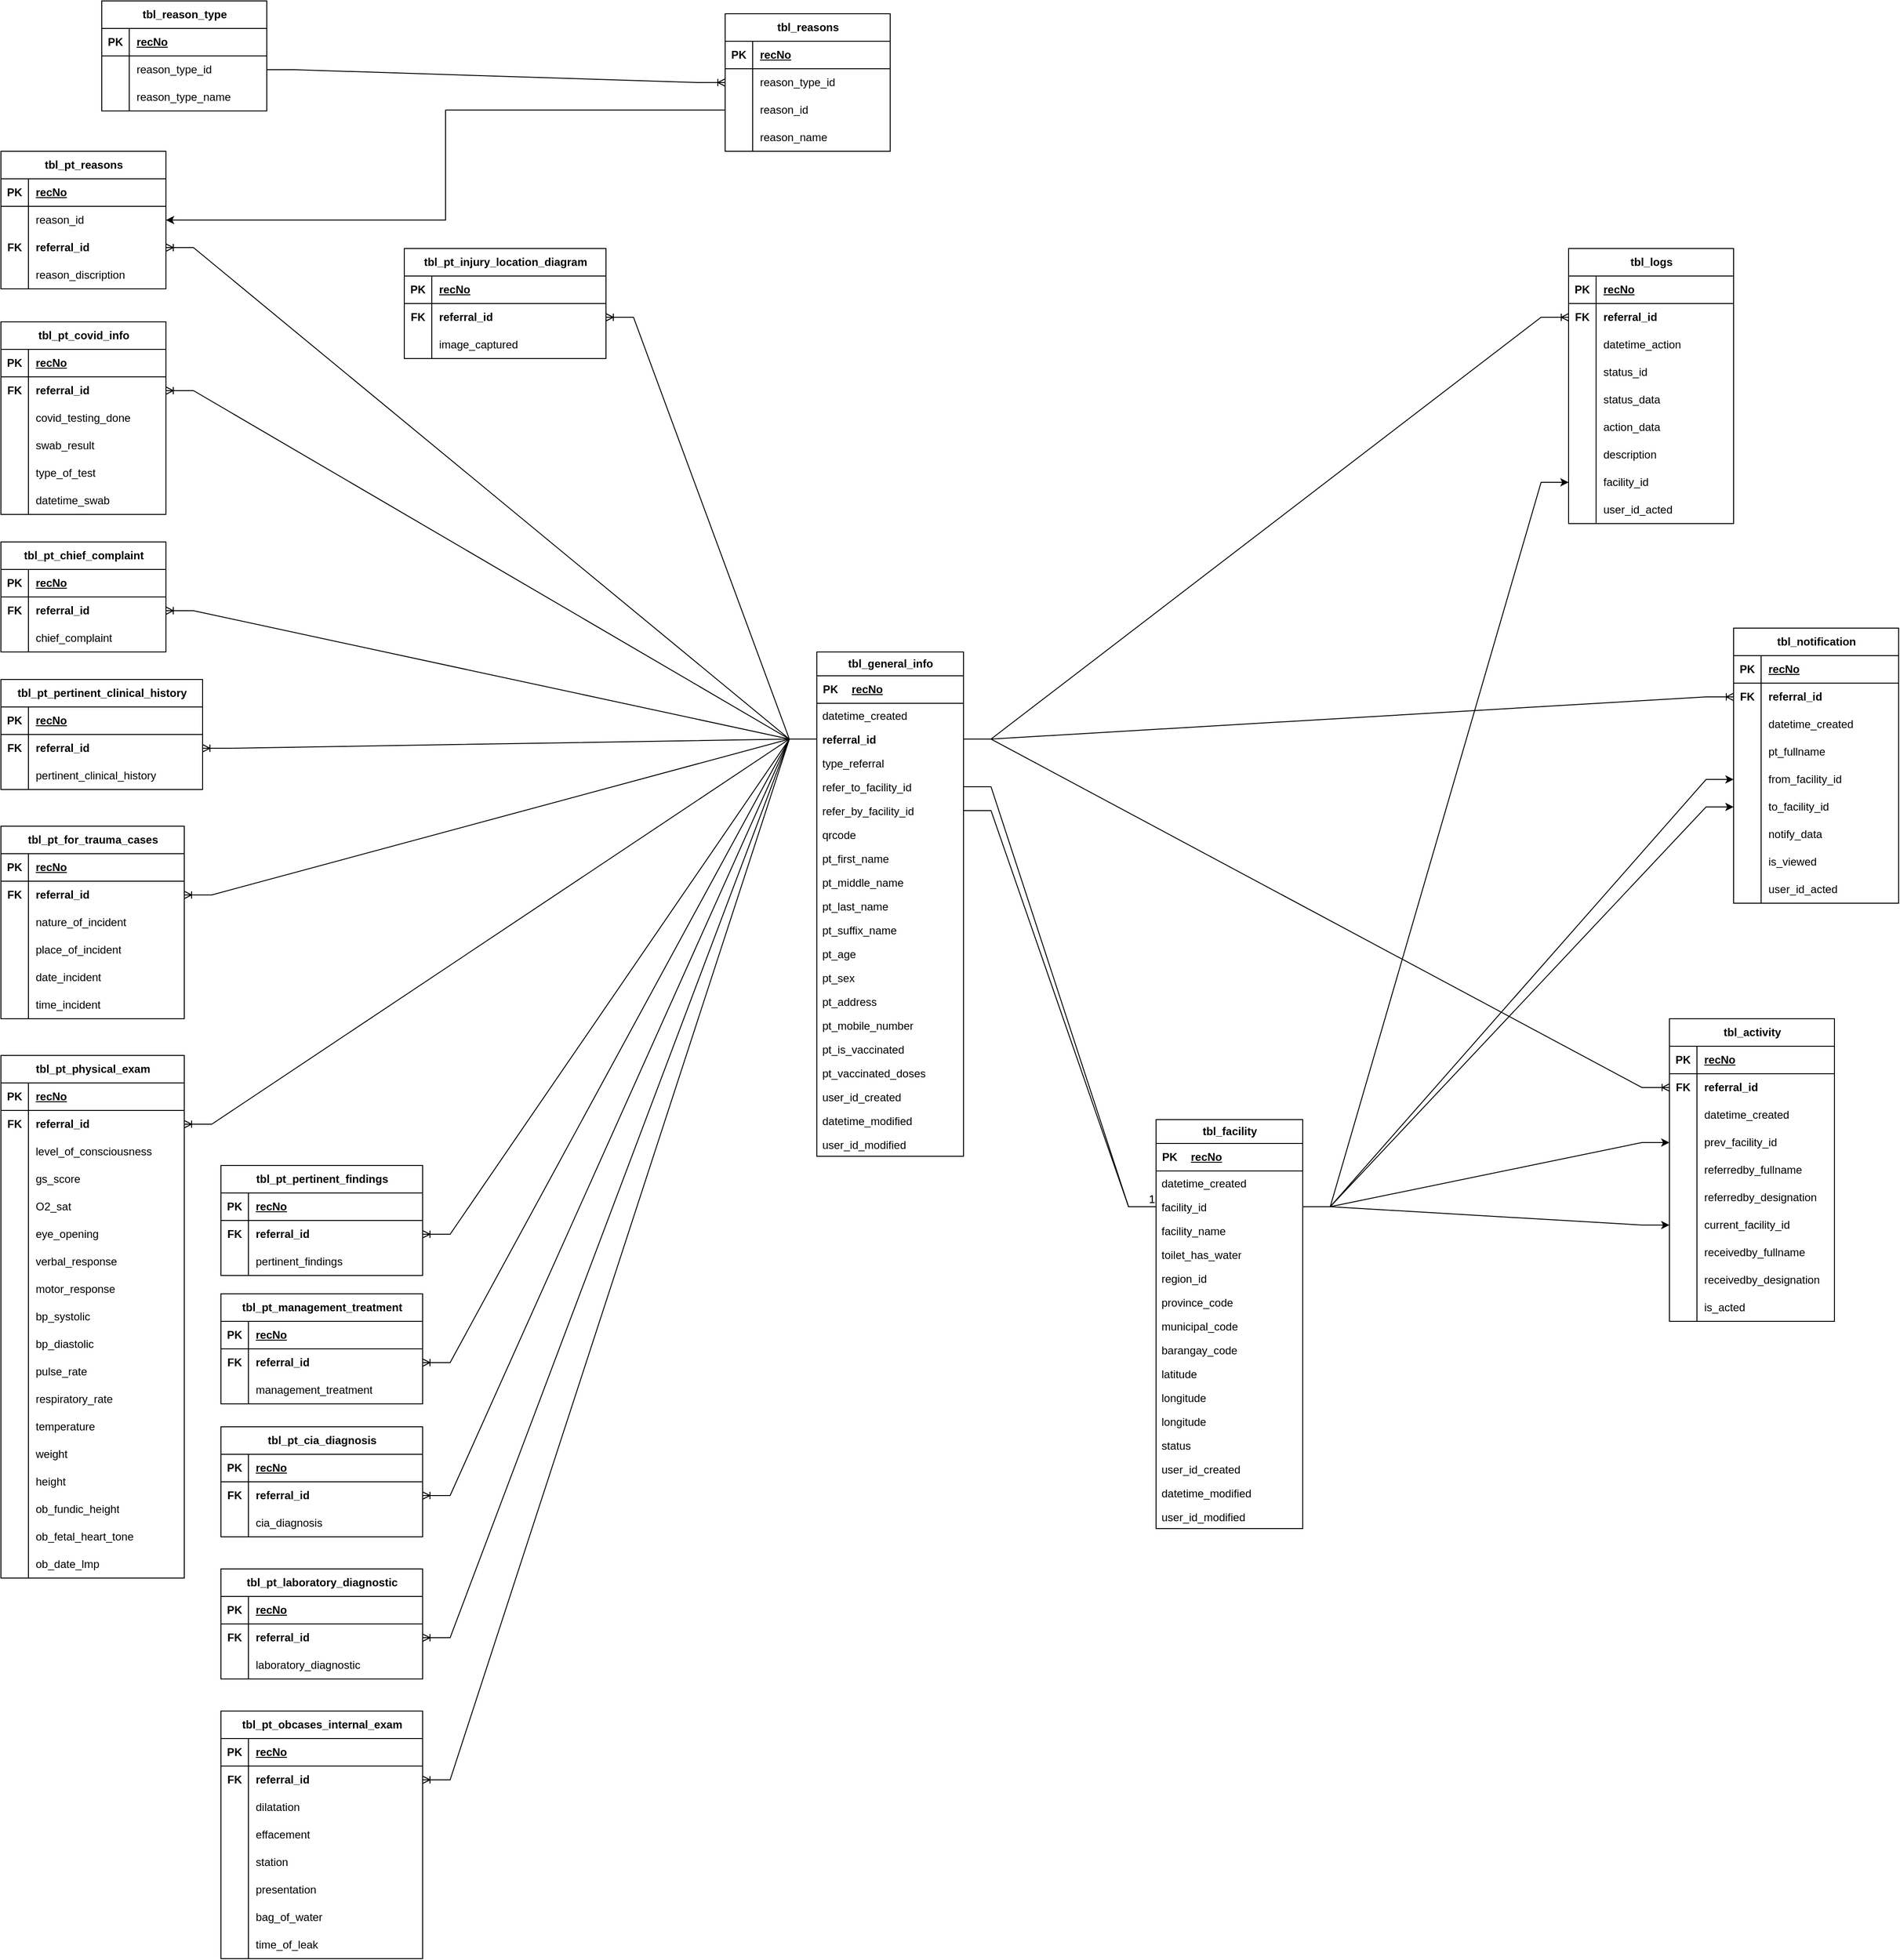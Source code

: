 <mxfile version="24.0.0" type="github">
  <diagram name="Page-1" id="bdNqZ9jVhJi3yrvZu0qn">
    <mxGraphModel dx="4074" dy="2243" grid="1" gridSize="10" guides="1" tooltips="1" connect="1" arrows="1" fold="1" page="1" pageScale="1" pageWidth="850" pageHeight="1100" math="0" shadow="0">
      <root>
        <mxCell id="0" />
        <mxCell id="1" parent="0" />
        <mxCell id="y1gNKMnG_AiKKV-eFTnY-3" value="tbl_general_info" style="swimlane;fontStyle=1;childLayout=stackLayout;horizontal=1;startSize=26;fillColor=none;horizontalStack=0;resizeParent=1;resizeParentMax=0;resizeLast=0;collapsible=1;marginBottom=0;html=1;" vertex="1" parent="1">
          <mxGeometry x="930" y="740" width="160" height="550" as="geometry" />
        </mxCell>
        <mxCell id="y1gNKMnG_AiKKV-eFTnY-29" value="" style="shape=table;startSize=0;container=1;collapsible=1;childLayout=tableLayout;fixedRows=1;rowLines=0;fontStyle=1;align=center;resizeLast=1;strokeColor=none;fillColor=none;collapsible=0;" vertex="1" parent="y1gNKMnG_AiKKV-eFTnY-3">
          <mxGeometry y="26" width="160" height="30" as="geometry" />
        </mxCell>
        <mxCell id="y1gNKMnG_AiKKV-eFTnY-30" value="" style="shape=tableRow;horizontal=0;startSize=0;swimlaneHead=0;swimlaneBody=0;fillColor=none;collapsible=0;dropTarget=0;points=[[0,0.5],[1,0.5]];portConstraint=eastwest;top=0;left=0;right=0;bottom=1;" vertex="1" parent="y1gNKMnG_AiKKV-eFTnY-29">
          <mxGeometry width="160" height="30" as="geometry" />
        </mxCell>
        <mxCell id="y1gNKMnG_AiKKV-eFTnY-31" value="PK" style="shape=partialRectangle;connectable=0;fillColor=none;top=0;left=0;bottom=0;right=0;fontStyle=1;overflow=hidden;whiteSpace=wrap;html=1;" vertex="1" parent="y1gNKMnG_AiKKV-eFTnY-30">
          <mxGeometry width="30" height="30" as="geometry">
            <mxRectangle width="30" height="30" as="alternateBounds" />
          </mxGeometry>
        </mxCell>
        <mxCell id="y1gNKMnG_AiKKV-eFTnY-32" value="&lt;span style=&quot;&quot;&gt;recNo&lt;/span&gt;" style="shape=partialRectangle;connectable=0;fillColor=none;top=0;left=0;bottom=0;right=0;align=left;spacingLeft=6;fontStyle=5;overflow=hidden;whiteSpace=wrap;html=1;" vertex="1" parent="y1gNKMnG_AiKKV-eFTnY-30">
          <mxGeometry x="30" width="130" height="30" as="geometry">
            <mxRectangle width="130" height="30" as="alternateBounds" />
          </mxGeometry>
        </mxCell>
        <mxCell id="y1gNKMnG_AiKKV-eFTnY-10" value="datetime_created" style="text;strokeColor=none;fillColor=none;align=left;verticalAlign=top;spacingLeft=4;spacingRight=4;overflow=hidden;rotatable=0;points=[[0,0.5],[1,0.5]];portConstraint=eastwest;whiteSpace=wrap;html=1;" vertex="1" parent="y1gNKMnG_AiKKV-eFTnY-3">
          <mxGeometry y="56" width="160" height="26" as="geometry" />
        </mxCell>
        <mxCell id="y1gNKMnG_AiKKV-eFTnY-5" value="referral_id" style="text;strokeColor=none;fillColor=none;align=left;verticalAlign=top;spacingLeft=4;spacingRight=4;overflow=hidden;rotatable=0;points=[[0,0.5],[1,0.5]];portConstraint=eastwest;whiteSpace=wrap;html=1;fontStyle=1" vertex="1" parent="y1gNKMnG_AiKKV-eFTnY-3">
          <mxGeometry y="82" width="160" height="26" as="geometry" />
        </mxCell>
        <mxCell id="y1gNKMnG_AiKKV-eFTnY-6" value="type_referral" style="text;strokeColor=none;fillColor=none;align=left;verticalAlign=top;spacingLeft=4;spacingRight=4;overflow=hidden;rotatable=0;points=[[0,0.5],[1,0.5]];portConstraint=eastwest;whiteSpace=wrap;html=1;" vertex="1" parent="y1gNKMnG_AiKKV-eFTnY-3">
          <mxGeometry y="108" width="160" height="26" as="geometry" />
        </mxCell>
        <mxCell id="y1gNKMnG_AiKKV-eFTnY-7" value="refer_to_facility_id" style="text;strokeColor=none;fillColor=none;align=left;verticalAlign=top;spacingLeft=4;spacingRight=4;overflow=hidden;rotatable=0;points=[[0,0.5],[1,0.5]];portConstraint=eastwest;whiteSpace=wrap;html=1;fontStyle=0" vertex="1" parent="y1gNKMnG_AiKKV-eFTnY-3">
          <mxGeometry y="134" width="160" height="26" as="geometry" />
        </mxCell>
        <mxCell id="y1gNKMnG_AiKKV-eFTnY-8" value="refer_by_facility_id" style="text;strokeColor=none;fillColor=none;align=left;verticalAlign=top;spacingLeft=4;spacingRight=4;overflow=hidden;rotatable=0;points=[[0,0.5],[1,0.5]];portConstraint=eastwest;whiteSpace=wrap;html=1;fontStyle=0" vertex="1" parent="y1gNKMnG_AiKKV-eFTnY-3">
          <mxGeometry y="160" width="160" height="26" as="geometry" />
        </mxCell>
        <mxCell id="y1gNKMnG_AiKKV-eFTnY-11" value="qrcode" style="text;strokeColor=none;fillColor=none;align=left;verticalAlign=top;spacingLeft=4;spacingRight=4;overflow=hidden;rotatable=0;points=[[0,0.5],[1,0.5]];portConstraint=eastwest;whiteSpace=wrap;html=1;" vertex="1" parent="y1gNKMnG_AiKKV-eFTnY-3">
          <mxGeometry y="186" width="160" height="26" as="geometry" />
        </mxCell>
        <mxCell id="y1gNKMnG_AiKKV-eFTnY-9" value="pt_first_name" style="text;strokeColor=none;fillColor=none;align=left;verticalAlign=top;spacingLeft=4;spacingRight=4;overflow=hidden;rotatable=0;points=[[0,0.5],[1,0.5]];portConstraint=eastwest;whiteSpace=wrap;html=1;" vertex="1" parent="y1gNKMnG_AiKKV-eFTnY-3">
          <mxGeometry y="212" width="160" height="26" as="geometry" />
        </mxCell>
        <mxCell id="y1gNKMnG_AiKKV-eFTnY-12" value="pt_middle_name" style="text;strokeColor=none;fillColor=none;align=left;verticalAlign=top;spacingLeft=4;spacingRight=4;overflow=hidden;rotatable=0;points=[[0,0.5],[1,0.5]];portConstraint=eastwest;whiteSpace=wrap;html=1;" vertex="1" parent="y1gNKMnG_AiKKV-eFTnY-3">
          <mxGeometry y="238" width="160" height="26" as="geometry" />
        </mxCell>
        <mxCell id="y1gNKMnG_AiKKV-eFTnY-13" value="pt_last_name" style="text;strokeColor=none;fillColor=none;align=left;verticalAlign=top;spacingLeft=4;spacingRight=4;overflow=hidden;rotatable=0;points=[[0,0.5],[1,0.5]];portConstraint=eastwest;whiteSpace=wrap;html=1;" vertex="1" parent="y1gNKMnG_AiKKV-eFTnY-3">
          <mxGeometry y="264" width="160" height="26" as="geometry" />
        </mxCell>
        <mxCell id="y1gNKMnG_AiKKV-eFTnY-101" value="pt_suffix_name" style="text;strokeColor=none;fillColor=none;align=left;verticalAlign=top;spacingLeft=4;spacingRight=4;overflow=hidden;rotatable=0;points=[[0,0.5],[1,0.5]];portConstraint=eastwest;whiteSpace=wrap;html=1;" vertex="1" parent="y1gNKMnG_AiKKV-eFTnY-3">
          <mxGeometry y="290" width="160" height="26" as="geometry" />
        </mxCell>
        <mxCell id="y1gNKMnG_AiKKV-eFTnY-102" value="pt_age" style="text;strokeColor=none;fillColor=none;align=left;verticalAlign=top;spacingLeft=4;spacingRight=4;overflow=hidden;rotatable=0;points=[[0,0.5],[1,0.5]];portConstraint=eastwest;whiteSpace=wrap;html=1;" vertex="1" parent="y1gNKMnG_AiKKV-eFTnY-3">
          <mxGeometry y="316" width="160" height="26" as="geometry" />
        </mxCell>
        <mxCell id="y1gNKMnG_AiKKV-eFTnY-104" value="pt_sex" style="text;strokeColor=none;fillColor=none;align=left;verticalAlign=top;spacingLeft=4;spacingRight=4;overflow=hidden;rotatable=0;points=[[0,0.5],[1,0.5]];portConstraint=eastwest;whiteSpace=wrap;html=1;" vertex="1" parent="y1gNKMnG_AiKKV-eFTnY-3">
          <mxGeometry y="342" width="160" height="26" as="geometry" />
        </mxCell>
        <mxCell id="y1gNKMnG_AiKKV-eFTnY-105" value="pt_address" style="text;strokeColor=none;fillColor=none;align=left;verticalAlign=top;spacingLeft=4;spacingRight=4;overflow=hidden;rotatable=0;points=[[0,0.5],[1,0.5]];portConstraint=eastwest;whiteSpace=wrap;html=1;" vertex="1" parent="y1gNKMnG_AiKKV-eFTnY-3">
          <mxGeometry y="368" width="160" height="26" as="geometry" />
        </mxCell>
        <mxCell id="y1gNKMnG_AiKKV-eFTnY-106" value="pt_mobile_number" style="text;strokeColor=none;fillColor=none;align=left;verticalAlign=top;spacingLeft=4;spacingRight=4;overflow=hidden;rotatable=0;points=[[0,0.5],[1,0.5]];portConstraint=eastwest;whiteSpace=wrap;html=1;" vertex="1" parent="y1gNKMnG_AiKKV-eFTnY-3">
          <mxGeometry y="394" width="160" height="26" as="geometry" />
        </mxCell>
        <mxCell id="y1gNKMnG_AiKKV-eFTnY-46" value="pt_is_vaccinated" style="text;strokeColor=none;fillColor=none;align=left;verticalAlign=top;spacingLeft=4;spacingRight=4;overflow=hidden;rotatable=0;points=[[0,0.5],[1,0.5]];portConstraint=eastwest;whiteSpace=wrap;html=1;" vertex="1" parent="y1gNKMnG_AiKKV-eFTnY-3">
          <mxGeometry y="420" width="160" height="26" as="geometry" />
        </mxCell>
        <mxCell id="y1gNKMnG_AiKKV-eFTnY-107" value="pt_vaccinated_doses" style="text;strokeColor=none;fillColor=none;align=left;verticalAlign=top;spacingLeft=4;spacingRight=4;overflow=hidden;rotatable=0;points=[[0,0.5],[1,0.5]];portConstraint=eastwest;whiteSpace=wrap;html=1;" vertex="1" parent="y1gNKMnG_AiKKV-eFTnY-3">
          <mxGeometry y="446" width="160" height="26" as="geometry" />
        </mxCell>
        <mxCell id="y1gNKMnG_AiKKV-eFTnY-47" value="user_id_created" style="text;strokeColor=none;fillColor=none;align=left;verticalAlign=top;spacingLeft=4;spacingRight=4;overflow=hidden;rotatable=0;points=[[0,0.5],[1,0.5]];portConstraint=eastwest;whiteSpace=wrap;html=1;" vertex="1" parent="y1gNKMnG_AiKKV-eFTnY-3">
          <mxGeometry y="472" width="160" height="26" as="geometry" />
        </mxCell>
        <mxCell id="y1gNKMnG_AiKKV-eFTnY-48" value="datetime_modified" style="text;strokeColor=none;fillColor=none;align=left;verticalAlign=top;spacingLeft=4;spacingRight=4;overflow=hidden;rotatable=0;points=[[0,0.5],[1,0.5]];portConstraint=eastwest;whiteSpace=wrap;html=1;" vertex="1" parent="y1gNKMnG_AiKKV-eFTnY-3">
          <mxGeometry y="498" width="160" height="26" as="geometry" />
        </mxCell>
        <mxCell id="y1gNKMnG_AiKKV-eFTnY-49" value="user_id_modified" style="text;strokeColor=none;fillColor=none;align=left;verticalAlign=top;spacingLeft=4;spacingRight=4;overflow=hidden;rotatable=0;points=[[0,0.5],[1,0.5]];portConstraint=eastwest;whiteSpace=wrap;html=1;" vertex="1" parent="y1gNKMnG_AiKKV-eFTnY-3">
          <mxGeometry y="524" width="160" height="26" as="geometry" />
        </mxCell>
        <mxCell id="y1gNKMnG_AiKKV-eFTnY-15" value="tbl_facility" style="swimlane;fontStyle=1;childLayout=stackLayout;horizontal=1;startSize=26;fillColor=none;horizontalStack=0;resizeParent=1;resizeParentMax=0;resizeLast=0;collapsible=1;marginBottom=0;html=1;" vertex="1" parent="1">
          <mxGeometry x="1300" y="1250" width="160" height="446" as="geometry" />
        </mxCell>
        <mxCell id="y1gNKMnG_AiKKV-eFTnY-33" value="" style="shape=table;startSize=0;container=1;collapsible=1;childLayout=tableLayout;fixedRows=1;rowLines=0;fontStyle=0;align=center;resizeLast=1;strokeColor=none;fillColor=none;collapsible=0;" vertex="1" parent="y1gNKMnG_AiKKV-eFTnY-15">
          <mxGeometry y="26" width="160" height="30" as="geometry" />
        </mxCell>
        <mxCell id="y1gNKMnG_AiKKV-eFTnY-34" value="" style="shape=tableRow;horizontal=0;startSize=0;swimlaneHead=0;swimlaneBody=0;fillColor=none;collapsible=0;dropTarget=0;points=[[0,0.5],[1,0.5]];portConstraint=eastwest;top=0;left=0;right=0;bottom=1;" vertex="1" parent="y1gNKMnG_AiKKV-eFTnY-33">
          <mxGeometry width="160" height="30" as="geometry" />
        </mxCell>
        <mxCell id="y1gNKMnG_AiKKV-eFTnY-35" value="PK" style="shape=partialRectangle;connectable=0;fillColor=none;top=0;left=0;bottom=0;right=0;fontStyle=1;overflow=hidden;whiteSpace=wrap;html=1;" vertex="1" parent="y1gNKMnG_AiKKV-eFTnY-34">
          <mxGeometry width="30" height="30" as="geometry">
            <mxRectangle width="30" height="30" as="alternateBounds" />
          </mxGeometry>
        </mxCell>
        <mxCell id="y1gNKMnG_AiKKV-eFTnY-36" value="&lt;span style=&quot;&quot;&gt;recNo&lt;/span&gt;" style="shape=partialRectangle;connectable=0;fillColor=none;top=0;left=0;bottom=0;right=0;align=left;spacingLeft=6;fontStyle=5;overflow=hidden;whiteSpace=wrap;html=1;" vertex="1" parent="y1gNKMnG_AiKKV-eFTnY-34">
          <mxGeometry x="30" width="130" height="30" as="geometry">
            <mxRectangle width="130" height="30" as="alternateBounds" />
          </mxGeometry>
        </mxCell>
        <mxCell id="y1gNKMnG_AiKKV-eFTnY-25" value="datetime_created" style="text;strokeColor=none;fillColor=none;align=left;verticalAlign=top;spacingLeft=4;spacingRight=4;overflow=hidden;rotatable=0;points=[[0,0.5],[1,0.5]];portConstraint=eastwest;whiteSpace=wrap;html=1;" vertex="1" parent="y1gNKMnG_AiKKV-eFTnY-15">
          <mxGeometry y="56" width="160" height="26" as="geometry" />
        </mxCell>
        <mxCell id="y1gNKMnG_AiKKV-eFTnY-17" value="facility_id" style="text;strokeColor=none;fillColor=none;align=left;verticalAlign=top;spacingLeft=4;spacingRight=4;overflow=hidden;rotatable=0;points=[[0,0.5],[1,0.5]];portConstraint=eastwest;whiteSpace=wrap;html=1;" vertex="1" parent="y1gNKMnG_AiKKV-eFTnY-15">
          <mxGeometry y="82" width="160" height="26" as="geometry" />
        </mxCell>
        <mxCell id="y1gNKMnG_AiKKV-eFTnY-18" value="facility_name" style="text;strokeColor=none;fillColor=none;align=left;verticalAlign=top;spacingLeft=4;spacingRight=4;overflow=hidden;rotatable=0;points=[[0,0.5],[1,0.5]];portConstraint=eastwest;whiteSpace=wrap;html=1;" vertex="1" parent="y1gNKMnG_AiKKV-eFTnY-15">
          <mxGeometry y="108" width="160" height="26" as="geometry" />
        </mxCell>
        <mxCell id="y1gNKMnG_AiKKV-eFTnY-19" value="toilet_has_water" style="text;strokeColor=none;fillColor=none;align=left;verticalAlign=top;spacingLeft=4;spacingRight=4;overflow=hidden;rotatable=0;points=[[0,0.5],[1,0.5]];portConstraint=eastwest;whiteSpace=wrap;html=1;fontStyle=0" vertex="1" parent="y1gNKMnG_AiKKV-eFTnY-15">
          <mxGeometry y="134" width="160" height="26" as="geometry" />
        </mxCell>
        <mxCell id="y1gNKMnG_AiKKV-eFTnY-20" value="region_id" style="text;strokeColor=none;fillColor=none;align=left;verticalAlign=top;spacingLeft=4;spacingRight=4;overflow=hidden;rotatable=0;points=[[0,0.5],[1,0.5]];portConstraint=eastwest;whiteSpace=wrap;html=1;fontStyle=0" vertex="1" parent="y1gNKMnG_AiKKV-eFTnY-15">
          <mxGeometry y="160" width="160" height="26" as="geometry" />
        </mxCell>
        <mxCell id="y1gNKMnG_AiKKV-eFTnY-21" value="province_code" style="text;strokeColor=none;fillColor=none;align=left;verticalAlign=top;spacingLeft=4;spacingRight=4;overflow=hidden;rotatable=0;points=[[0,0.5],[1,0.5]];portConstraint=eastwest;whiteSpace=wrap;html=1;" vertex="1" parent="y1gNKMnG_AiKKV-eFTnY-15">
          <mxGeometry y="186" width="160" height="26" as="geometry" />
        </mxCell>
        <mxCell id="y1gNKMnG_AiKKV-eFTnY-22" value="municipal_code" style="text;strokeColor=none;fillColor=none;align=left;verticalAlign=top;spacingLeft=4;spacingRight=4;overflow=hidden;rotatable=0;points=[[0,0.5],[1,0.5]];portConstraint=eastwest;whiteSpace=wrap;html=1;" vertex="1" parent="y1gNKMnG_AiKKV-eFTnY-15">
          <mxGeometry y="212" width="160" height="26" as="geometry" />
        </mxCell>
        <mxCell id="y1gNKMnG_AiKKV-eFTnY-23" value="barangay_code" style="text;strokeColor=none;fillColor=none;align=left;verticalAlign=top;spacingLeft=4;spacingRight=4;overflow=hidden;rotatable=0;points=[[0,0.5],[1,0.5]];portConstraint=eastwest;whiteSpace=wrap;html=1;" vertex="1" parent="y1gNKMnG_AiKKV-eFTnY-15">
          <mxGeometry y="238" width="160" height="26" as="geometry" />
        </mxCell>
        <mxCell id="y1gNKMnG_AiKKV-eFTnY-24" value="latitude" style="text;strokeColor=none;fillColor=none;align=left;verticalAlign=top;spacingLeft=4;spacingRight=4;overflow=hidden;rotatable=0;points=[[0,0.5],[1,0.5]];portConstraint=eastwest;whiteSpace=wrap;html=1;" vertex="1" parent="y1gNKMnG_AiKKV-eFTnY-15">
          <mxGeometry y="264" width="160" height="26" as="geometry" />
        </mxCell>
        <mxCell id="y1gNKMnG_AiKKV-eFTnY-40" value="longitude" style="text;strokeColor=none;fillColor=none;align=left;verticalAlign=top;spacingLeft=4;spacingRight=4;overflow=hidden;rotatable=0;points=[[0,0.5],[1,0.5]];portConstraint=eastwest;whiteSpace=wrap;html=1;" vertex="1" parent="y1gNKMnG_AiKKV-eFTnY-15">
          <mxGeometry y="290" width="160" height="26" as="geometry" />
        </mxCell>
        <mxCell id="y1gNKMnG_AiKKV-eFTnY-41" value="longitude" style="text;strokeColor=none;fillColor=none;align=left;verticalAlign=top;spacingLeft=4;spacingRight=4;overflow=hidden;rotatable=0;points=[[0,0.5],[1,0.5]];portConstraint=eastwest;whiteSpace=wrap;html=1;" vertex="1" parent="y1gNKMnG_AiKKV-eFTnY-15">
          <mxGeometry y="316" width="160" height="26" as="geometry" />
        </mxCell>
        <mxCell id="y1gNKMnG_AiKKV-eFTnY-42" value="status" style="text;strokeColor=none;fillColor=none;align=left;verticalAlign=top;spacingLeft=4;spacingRight=4;overflow=hidden;rotatable=0;points=[[0,0.5],[1,0.5]];portConstraint=eastwest;whiteSpace=wrap;html=1;" vertex="1" parent="y1gNKMnG_AiKKV-eFTnY-15">
          <mxGeometry y="342" width="160" height="26" as="geometry" />
        </mxCell>
        <mxCell id="y1gNKMnG_AiKKV-eFTnY-43" value="user_id_created" style="text;strokeColor=none;fillColor=none;align=left;verticalAlign=top;spacingLeft=4;spacingRight=4;overflow=hidden;rotatable=0;points=[[0,0.5],[1,0.5]];portConstraint=eastwest;whiteSpace=wrap;html=1;" vertex="1" parent="y1gNKMnG_AiKKV-eFTnY-15">
          <mxGeometry y="368" width="160" height="26" as="geometry" />
        </mxCell>
        <mxCell id="y1gNKMnG_AiKKV-eFTnY-44" value="datetime_modified" style="text;strokeColor=none;fillColor=none;align=left;verticalAlign=top;spacingLeft=4;spacingRight=4;overflow=hidden;rotatable=0;points=[[0,0.5],[1,0.5]];portConstraint=eastwest;whiteSpace=wrap;html=1;" vertex="1" parent="y1gNKMnG_AiKKV-eFTnY-15">
          <mxGeometry y="394" width="160" height="26" as="geometry" />
        </mxCell>
        <mxCell id="y1gNKMnG_AiKKV-eFTnY-45" value="user_id_modified" style="text;strokeColor=none;fillColor=none;align=left;verticalAlign=top;spacingLeft=4;spacingRight=4;overflow=hidden;rotatable=0;points=[[0,0.5],[1,0.5]];portConstraint=eastwest;whiteSpace=wrap;html=1;" vertex="1" parent="y1gNKMnG_AiKKV-eFTnY-15">
          <mxGeometry y="420" width="160" height="26" as="geometry" />
        </mxCell>
        <mxCell id="y1gNKMnG_AiKKV-eFTnY-26" value="" style="endArrow=none;html=1;rounded=0;exitX=1;exitY=0.5;exitDx=0;exitDy=0;entryX=0;entryY=0.5;entryDx=0;entryDy=0;edgeStyle=entityRelationEdgeStyle;" edge="1" parent="1" source="y1gNKMnG_AiKKV-eFTnY-7" target="y1gNKMnG_AiKKV-eFTnY-17">
          <mxGeometry relative="1" as="geometry">
            <mxPoint x="510" y="310" as="sourcePoint" />
            <mxPoint x="670" y="310" as="targetPoint" />
          </mxGeometry>
        </mxCell>
        <mxCell id="y1gNKMnG_AiKKV-eFTnY-27" value="1" style="resizable=0;html=1;whiteSpace=wrap;align=right;verticalAlign=bottom;" connectable="0" vertex="1" parent="y1gNKMnG_AiKKV-eFTnY-26">
          <mxGeometry x="1" relative="1" as="geometry" />
        </mxCell>
        <mxCell id="y1gNKMnG_AiKKV-eFTnY-37" value="" style="endArrow=none;html=1;rounded=0;exitX=1;exitY=0.5;exitDx=0;exitDy=0;entryX=0;entryY=0.5;entryDx=0;entryDy=0;edgeStyle=entityRelationEdgeStyle;" edge="1" parent="1" source="y1gNKMnG_AiKKV-eFTnY-8" target="y1gNKMnG_AiKKV-eFTnY-17">
          <mxGeometry relative="1" as="geometry">
            <mxPoint x="510" y="310" as="sourcePoint" />
            <mxPoint x="670" y="310" as="targetPoint" />
          </mxGeometry>
        </mxCell>
        <mxCell id="y1gNKMnG_AiKKV-eFTnY-38" value="1" style="resizable=0;html=1;whiteSpace=wrap;align=right;verticalAlign=bottom;" connectable="0" vertex="1" parent="y1gNKMnG_AiKKV-eFTnY-37">
          <mxGeometry x="1" relative="1" as="geometry" />
        </mxCell>
        <mxCell id="y1gNKMnG_AiKKV-eFTnY-50" value="tbl_reason_type" style="shape=table;startSize=30;container=1;collapsible=1;childLayout=tableLayout;fixedRows=1;rowLines=0;fontStyle=1;align=center;resizeLast=1;html=1;" vertex="1" parent="1">
          <mxGeometry x="150" y="30" width="180" height="120" as="geometry" />
        </mxCell>
        <mxCell id="y1gNKMnG_AiKKV-eFTnY-51" value="" style="shape=tableRow;horizontal=0;startSize=0;swimlaneHead=0;swimlaneBody=0;fillColor=none;collapsible=0;dropTarget=0;points=[[0,0.5],[1,0.5]];portConstraint=eastwest;top=0;left=0;right=0;bottom=1;" vertex="1" parent="y1gNKMnG_AiKKV-eFTnY-50">
          <mxGeometry y="30" width="180" height="30" as="geometry" />
        </mxCell>
        <mxCell id="y1gNKMnG_AiKKV-eFTnY-52" value="PK" style="shape=partialRectangle;connectable=0;fillColor=none;top=0;left=0;bottom=0;right=0;fontStyle=1;overflow=hidden;whiteSpace=wrap;html=1;" vertex="1" parent="y1gNKMnG_AiKKV-eFTnY-51">
          <mxGeometry width="30" height="30" as="geometry">
            <mxRectangle width="30" height="30" as="alternateBounds" />
          </mxGeometry>
        </mxCell>
        <mxCell id="y1gNKMnG_AiKKV-eFTnY-53" value="recNo" style="shape=partialRectangle;connectable=0;fillColor=none;top=0;left=0;bottom=0;right=0;align=left;spacingLeft=6;fontStyle=5;overflow=hidden;whiteSpace=wrap;html=1;" vertex="1" parent="y1gNKMnG_AiKKV-eFTnY-51">
          <mxGeometry x="30" width="150" height="30" as="geometry">
            <mxRectangle width="150" height="30" as="alternateBounds" />
          </mxGeometry>
        </mxCell>
        <mxCell id="y1gNKMnG_AiKKV-eFTnY-54" value="" style="shape=tableRow;horizontal=0;startSize=0;swimlaneHead=0;swimlaneBody=0;fillColor=none;collapsible=0;dropTarget=0;points=[[0,0.5],[1,0.5]];portConstraint=eastwest;top=0;left=0;right=0;bottom=0;" vertex="1" parent="y1gNKMnG_AiKKV-eFTnY-50">
          <mxGeometry y="60" width="180" height="30" as="geometry" />
        </mxCell>
        <mxCell id="y1gNKMnG_AiKKV-eFTnY-55" value="" style="shape=partialRectangle;connectable=0;fillColor=none;top=0;left=0;bottom=0;right=0;editable=1;overflow=hidden;whiteSpace=wrap;html=1;" vertex="1" parent="y1gNKMnG_AiKKV-eFTnY-54">
          <mxGeometry width="30" height="30" as="geometry">
            <mxRectangle width="30" height="30" as="alternateBounds" />
          </mxGeometry>
        </mxCell>
        <mxCell id="y1gNKMnG_AiKKV-eFTnY-56" value="reason_type_id" style="shape=partialRectangle;connectable=0;fillColor=none;top=0;left=0;bottom=0;right=0;align=left;spacingLeft=6;overflow=hidden;whiteSpace=wrap;html=1;" vertex="1" parent="y1gNKMnG_AiKKV-eFTnY-54">
          <mxGeometry x="30" width="150" height="30" as="geometry">
            <mxRectangle width="150" height="30" as="alternateBounds" />
          </mxGeometry>
        </mxCell>
        <mxCell id="y1gNKMnG_AiKKV-eFTnY-57" value="" style="shape=tableRow;horizontal=0;startSize=0;swimlaneHead=0;swimlaneBody=0;fillColor=none;collapsible=0;dropTarget=0;points=[[0,0.5],[1,0.5]];portConstraint=eastwest;top=0;left=0;right=0;bottom=0;" vertex="1" parent="y1gNKMnG_AiKKV-eFTnY-50">
          <mxGeometry y="90" width="180" height="30" as="geometry" />
        </mxCell>
        <mxCell id="y1gNKMnG_AiKKV-eFTnY-58" value="" style="shape=partialRectangle;connectable=0;fillColor=none;top=0;left=0;bottom=0;right=0;editable=1;overflow=hidden;whiteSpace=wrap;html=1;" vertex="1" parent="y1gNKMnG_AiKKV-eFTnY-57">
          <mxGeometry width="30" height="30" as="geometry">
            <mxRectangle width="30" height="30" as="alternateBounds" />
          </mxGeometry>
        </mxCell>
        <mxCell id="y1gNKMnG_AiKKV-eFTnY-59" value="reason_type_name" style="shape=partialRectangle;connectable=0;fillColor=none;top=0;left=0;bottom=0;right=0;align=left;spacingLeft=6;overflow=hidden;whiteSpace=wrap;html=1;" vertex="1" parent="y1gNKMnG_AiKKV-eFTnY-57">
          <mxGeometry x="30" width="150" height="30" as="geometry">
            <mxRectangle width="150" height="30" as="alternateBounds" />
          </mxGeometry>
        </mxCell>
        <mxCell id="y1gNKMnG_AiKKV-eFTnY-80" value="" style="edgeStyle=entityRelationEdgeStyle;fontSize=12;html=1;endArrow=ERoneToMany;rounded=0;exitX=1;exitY=0.5;exitDx=0;exitDy=0;entryX=0;entryY=0.5;entryDx=0;entryDy=0;" edge="1" parent="1" source="y1gNKMnG_AiKKV-eFTnY-54" target="y1gNKMnG_AiKKV-eFTnY-73">
          <mxGeometry width="100" height="100" relative="1" as="geometry">
            <mxPoint x="870" y="514" as="sourcePoint" />
            <mxPoint x="780" y="204" as="targetPoint" />
          </mxGeometry>
        </mxCell>
        <mxCell id="y1gNKMnG_AiKKV-eFTnY-81" value="tbl_pt_reasons" style="shape=table;startSize=30;container=1;collapsible=1;childLayout=tableLayout;fixedRows=1;rowLines=0;fontStyle=1;align=center;resizeLast=1;html=1;" vertex="1" parent="1">
          <mxGeometry x="40" y="194" width="180" height="150" as="geometry" />
        </mxCell>
        <mxCell id="y1gNKMnG_AiKKV-eFTnY-82" value="" style="shape=tableRow;horizontal=0;startSize=0;swimlaneHead=0;swimlaneBody=0;fillColor=none;collapsible=0;dropTarget=0;points=[[0,0.5],[1,0.5]];portConstraint=eastwest;top=0;left=0;right=0;bottom=1;" vertex="1" parent="y1gNKMnG_AiKKV-eFTnY-81">
          <mxGeometry y="30" width="180" height="30" as="geometry" />
        </mxCell>
        <mxCell id="y1gNKMnG_AiKKV-eFTnY-83" value="PK" style="shape=partialRectangle;connectable=0;fillColor=none;top=0;left=0;bottom=0;right=0;fontStyle=1;overflow=hidden;whiteSpace=wrap;html=1;" vertex="1" parent="y1gNKMnG_AiKKV-eFTnY-82">
          <mxGeometry width="30" height="30" as="geometry">
            <mxRectangle width="30" height="30" as="alternateBounds" />
          </mxGeometry>
        </mxCell>
        <mxCell id="y1gNKMnG_AiKKV-eFTnY-84" value="recNo" style="shape=partialRectangle;connectable=0;fillColor=none;top=0;left=0;bottom=0;right=0;align=left;spacingLeft=6;fontStyle=5;overflow=hidden;whiteSpace=wrap;html=1;" vertex="1" parent="y1gNKMnG_AiKKV-eFTnY-82">
          <mxGeometry x="30" width="150" height="30" as="geometry">
            <mxRectangle width="150" height="30" as="alternateBounds" />
          </mxGeometry>
        </mxCell>
        <mxCell id="y1gNKMnG_AiKKV-eFTnY-85" value="" style="shape=tableRow;horizontal=0;startSize=0;swimlaneHead=0;swimlaneBody=0;fillColor=none;collapsible=0;dropTarget=0;points=[[0,0.5],[1,0.5]];portConstraint=eastwest;top=0;left=0;right=0;bottom=0;" vertex="1" parent="y1gNKMnG_AiKKV-eFTnY-81">
          <mxGeometry y="60" width="180" height="30" as="geometry" />
        </mxCell>
        <mxCell id="y1gNKMnG_AiKKV-eFTnY-86" value="" style="shape=partialRectangle;connectable=0;fillColor=none;top=0;left=0;bottom=0;right=0;editable=1;overflow=hidden;whiteSpace=wrap;html=1;" vertex="1" parent="y1gNKMnG_AiKKV-eFTnY-85">
          <mxGeometry width="30" height="30" as="geometry">
            <mxRectangle width="30" height="30" as="alternateBounds" />
          </mxGeometry>
        </mxCell>
        <mxCell id="y1gNKMnG_AiKKV-eFTnY-87" value="reason_id" style="shape=partialRectangle;connectable=0;fillColor=none;top=0;left=0;bottom=0;right=0;align=left;spacingLeft=6;overflow=hidden;whiteSpace=wrap;html=1;" vertex="1" parent="y1gNKMnG_AiKKV-eFTnY-85">
          <mxGeometry x="30" width="150" height="30" as="geometry">
            <mxRectangle width="150" height="30" as="alternateBounds" />
          </mxGeometry>
        </mxCell>
        <mxCell id="y1gNKMnG_AiKKV-eFTnY-88" value="" style="shape=tableRow;horizontal=0;startSize=0;swimlaneHead=0;swimlaneBody=0;fillColor=none;collapsible=0;dropTarget=0;points=[[0,0.5],[1,0.5]];portConstraint=eastwest;top=0;left=0;right=0;bottom=0;" vertex="1" parent="y1gNKMnG_AiKKV-eFTnY-81">
          <mxGeometry y="90" width="180" height="30" as="geometry" />
        </mxCell>
        <mxCell id="y1gNKMnG_AiKKV-eFTnY-89" value="FK" style="shape=partialRectangle;connectable=0;fillColor=none;top=0;left=0;bottom=0;right=0;editable=1;overflow=hidden;whiteSpace=wrap;html=1;fontStyle=1" vertex="1" parent="y1gNKMnG_AiKKV-eFTnY-88">
          <mxGeometry width="30" height="30" as="geometry">
            <mxRectangle width="30" height="30" as="alternateBounds" />
          </mxGeometry>
        </mxCell>
        <mxCell id="y1gNKMnG_AiKKV-eFTnY-90" value="referral_id" style="shape=partialRectangle;connectable=0;fillColor=none;top=0;left=0;bottom=0;right=0;align=left;spacingLeft=6;overflow=hidden;whiteSpace=wrap;html=1;fontStyle=1" vertex="1" parent="y1gNKMnG_AiKKV-eFTnY-88">
          <mxGeometry x="30" width="150" height="30" as="geometry">
            <mxRectangle width="150" height="30" as="alternateBounds" />
          </mxGeometry>
        </mxCell>
        <mxCell id="y1gNKMnG_AiKKV-eFTnY-91" value="" style="shape=tableRow;horizontal=0;startSize=0;swimlaneHead=0;swimlaneBody=0;fillColor=none;collapsible=0;dropTarget=0;points=[[0,0.5],[1,0.5]];portConstraint=eastwest;top=0;left=0;right=0;bottom=0;" vertex="1" parent="y1gNKMnG_AiKKV-eFTnY-81">
          <mxGeometry y="120" width="180" height="30" as="geometry" />
        </mxCell>
        <mxCell id="y1gNKMnG_AiKKV-eFTnY-92" value="" style="shape=partialRectangle;connectable=0;fillColor=none;top=0;left=0;bottom=0;right=0;editable=1;overflow=hidden;whiteSpace=wrap;html=1;" vertex="1" parent="y1gNKMnG_AiKKV-eFTnY-91">
          <mxGeometry width="30" height="30" as="geometry">
            <mxRectangle width="30" height="30" as="alternateBounds" />
          </mxGeometry>
        </mxCell>
        <mxCell id="y1gNKMnG_AiKKV-eFTnY-93" value="reason_discription" style="shape=partialRectangle;connectable=0;fillColor=none;top=0;left=0;bottom=0;right=0;align=left;spacingLeft=6;overflow=hidden;whiteSpace=wrap;html=1;" vertex="1" parent="y1gNKMnG_AiKKV-eFTnY-91">
          <mxGeometry x="30" width="150" height="30" as="geometry">
            <mxRectangle width="150" height="30" as="alternateBounds" />
          </mxGeometry>
        </mxCell>
        <mxCell id="y1gNKMnG_AiKKV-eFTnY-96" value="" style="edgeStyle=entityRelationEdgeStyle;fontSize=12;html=1;endArrow=ERoneToMany;rounded=0;elbow=vertical;entryX=1;entryY=0.5;entryDx=0;entryDy=0;exitX=0;exitY=0.5;exitDx=0;exitDy=0;" edge="1" parent="1" source="y1gNKMnG_AiKKV-eFTnY-5" target="y1gNKMnG_AiKKV-eFTnY-88">
          <mxGeometry width="100" height="100" relative="1" as="geometry">
            <mxPoint x="560" y="660" as="sourcePoint" />
            <mxPoint x="310" y="400" as="targetPoint" />
          </mxGeometry>
        </mxCell>
        <mxCell id="y1gNKMnG_AiKKV-eFTnY-100" style="edgeStyle=orthogonalEdgeStyle;rounded=0;orthogonalLoop=1;jettySize=auto;html=1;exitX=0;exitY=0.5;exitDx=0;exitDy=0;entryX=1;entryY=0.5;entryDx=0;entryDy=0;shadow=0;textShadow=0;flowAnimation=0;" edge="1" parent="1" source="y1gNKMnG_AiKKV-eFTnY-70" target="y1gNKMnG_AiKKV-eFTnY-85">
          <mxGeometry relative="1" as="geometry" />
        </mxCell>
        <mxCell id="y1gNKMnG_AiKKV-eFTnY-108" value="tbl_pt_covid_info" style="shape=table;startSize=30;container=1;collapsible=1;childLayout=tableLayout;fixedRows=1;rowLines=0;fontStyle=1;align=center;resizeLast=1;html=1;" vertex="1" parent="1">
          <mxGeometry x="40" y="380" width="180" height="210" as="geometry" />
        </mxCell>
        <mxCell id="y1gNKMnG_AiKKV-eFTnY-109" value="" style="shape=tableRow;horizontal=0;startSize=0;swimlaneHead=0;swimlaneBody=0;fillColor=none;collapsible=0;dropTarget=0;points=[[0,0.5],[1,0.5]];portConstraint=eastwest;top=0;left=0;right=0;bottom=1;" vertex="1" parent="y1gNKMnG_AiKKV-eFTnY-108">
          <mxGeometry y="30" width="180" height="30" as="geometry" />
        </mxCell>
        <mxCell id="y1gNKMnG_AiKKV-eFTnY-110" value="PK" style="shape=partialRectangle;connectable=0;fillColor=none;top=0;left=0;bottom=0;right=0;fontStyle=1;overflow=hidden;whiteSpace=wrap;html=1;" vertex="1" parent="y1gNKMnG_AiKKV-eFTnY-109">
          <mxGeometry width="30" height="30" as="geometry">
            <mxRectangle width="30" height="30" as="alternateBounds" />
          </mxGeometry>
        </mxCell>
        <mxCell id="y1gNKMnG_AiKKV-eFTnY-111" value="recNo" style="shape=partialRectangle;connectable=0;fillColor=none;top=0;left=0;bottom=0;right=0;align=left;spacingLeft=6;fontStyle=5;overflow=hidden;whiteSpace=wrap;html=1;" vertex="1" parent="y1gNKMnG_AiKKV-eFTnY-109">
          <mxGeometry x="30" width="150" height="30" as="geometry">
            <mxRectangle width="150" height="30" as="alternateBounds" />
          </mxGeometry>
        </mxCell>
        <mxCell id="y1gNKMnG_AiKKV-eFTnY-112" value="" style="shape=tableRow;horizontal=0;startSize=0;swimlaneHead=0;swimlaneBody=0;fillColor=none;collapsible=0;dropTarget=0;points=[[0,0.5],[1,0.5]];portConstraint=eastwest;top=0;left=0;right=0;bottom=0;" vertex="1" parent="y1gNKMnG_AiKKV-eFTnY-108">
          <mxGeometry y="60" width="180" height="30" as="geometry" />
        </mxCell>
        <mxCell id="y1gNKMnG_AiKKV-eFTnY-113" value="&lt;span style=&quot;font-weight: 700;&quot;&gt;FK&lt;/span&gt;" style="shape=partialRectangle;connectable=0;fillColor=none;top=0;left=0;bottom=0;right=0;editable=1;overflow=hidden;whiteSpace=wrap;html=1;" vertex="1" parent="y1gNKMnG_AiKKV-eFTnY-112">
          <mxGeometry width="30" height="30" as="geometry">
            <mxRectangle width="30" height="30" as="alternateBounds" />
          </mxGeometry>
        </mxCell>
        <mxCell id="y1gNKMnG_AiKKV-eFTnY-114" value="referral_id" style="shape=partialRectangle;connectable=0;fillColor=none;top=0;left=0;bottom=0;right=0;align=left;spacingLeft=6;overflow=hidden;whiteSpace=wrap;html=1;fontStyle=1" vertex="1" parent="y1gNKMnG_AiKKV-eFTnY-112">
          <mxGeometry x="30" width="150" height="30" as="geometry">
            <mxRectangle width="150" height="30" as="alternateBounds" />
          </mxGeometry>
        </mxCell>
        <mxCell id="y1gNKMnG_AiKKV-eFTnY-115" value="" style="shape=tableRow;horizontal=0;startSize=0;swimlaneHead=0;swimlaneBody=0;fillColor=none;collapsible=0;dropTarget=0;points=[[0,0.5],[1,0.5]];portConstraint=eastwest;top=0;left=0;right=0;bottom=0;" vertex="1" parent="y1gNKMnG_AiKKV-eFTnY-108">
          <mxGeometry y="90" width="180" height="30" as="geometry" />
        </mxCell>
        <mxCell id="y1gNKMnG_AiKKV-eFTnY-116" value="" style="shape=partialRectangle;connectable=0;fillColor=none;top=0;left=0;bottom=0;right=0;editable=1;overflow=hidden;whiteSpace=wrap;html=1;" vertex="1" parent="y1gNKMnG_AiKKV-eFTnY-115">
          <mxGeometry width="30" height="30" as="geometry">
            <mxRectangle width="30" height="30" as="alternateBounds" />
          </mxGeometry>
        </mxCell>
        <mxCell id="y1gNKMnG_AiKKV-eFTnY-117" value="covid_testing_done" style="shape=partialRectangle;connectable=0;fillColor=none;top=0;left=0;bottom=0;right=0;align=left;spacingLeft=6;overflow=hidden;whiteSpace=wrap;html=1;" vertex="1" parent="y1gNKMnG_AiKKV-eFTnY-115">
          <mxGeometry x="30" width="150" height="30" as="geometry">
            <mxRectangle width="150" height="30" as="alternateBounds" />
          </mxGeometry>
        </mxCell>
        <mxCell id="y1gNKMnG_AiKKV-eFTnY-118" value="" style="shape=tableRow;horizontal=0;startSize=0;swimlaneHead=0;swimlaneBody=0;fillColor=none;collapsible=0;dropTarget=0;points=[[0,0.5],[1,0.5]];portConstraint=eastwest;top=0;left=0;right=0;bottom=0;" vertex="1" parent="y1gNKMnG_AiKKV-eFTnY-108">
          <mxGeometry y="120" width="180" height="30" as="geometry" />
        </mxCell>
        <mxCell id="y1gNKMnG_AiKKV-eFTnY-119" value="" style="shape=partialRectangle;connectable=0;fillColor=none;top=0;left=0;bottom=0;right=0;editable=1;overflow=hidden;whiteSpace=wrap;html=1;" vertex="1" parent="y1gNKMnG_AiKKV-eFTnY-118">
          <mxGeometry width="30" height="30" as="geometry">
            <mxRectangle width="30" height="30" as="alternateBounds" />
          </mxGeometry>
        </mxCell>
        <mxCell id="y1gNKMnG_AiKKV-eFTnY-120" value="swab_result" style="shape=partialRectangle;connectable=0;fillColor=none;top=0;left=0;bottom=0;right=0;align=left;spacingLeft=6;overflow=hidden;whiteSpace=wrap;html=1;" vertex="1" parent="y1gNKMnG_AiKKV-eFTnY-118">
          <mxGeometry x="30" width="150" height="30" as="geometry">
            <mxRectangle width="150" height="30" as="alternateBounds" />
          </mxGeometry>
        </mxCell>
        <mxCell id="y1gNKMnG_AiKKV-eFTnY-121" value="" style="shape=tableRow;horizontal=0;startSize=0;swimlaneHead=0;swimlaneBody=0;fillColor=none;collapsible=0;dropTarget=0;points=[[0,0.5],[1,0.5]];portConstraint=eastwest;top=0;left=0;right=0;bottom=0;" vertex="1" parent="y1gNKMnG_AiKKV-eFTnY-108">
          <mxGeometry y="150" width="180" height="30" as="geometry" />
        </mxCell>
        <mxCell id="y1gNKMnG_AiKKV-eFTnY-122" value="" style="shape=partialRectangle;connectable=0;fillColor=none;top=0;left=0;bottom=0;right=0;editable=1;overflow=hidden;whiteSpace=wrap;html=1;" vertex="1" parent="y1gNKMnG_AiKKV-eFTnY-121">
          <mxGeometry width="30" height="30" as="geometry">
            <mxRectangle width="30" height="30" as="alternateBounds" />
          </mxGeometry>
        </mxCell>
        <mxCell id="y1gNKMnG_AiKKV-eFTnY-123" value="type_of_test" style="shape=partialRectangle;connectable=0;fillColor=none;top=0;left=0;bottom=0;right=0;align=left;spacingLeft=6;overflow=hidden;whiteSpace=wrap;html=1;" vertex="1" parent="y1gNKMnG_AiKKV-eFTnY-121">
          <mxGeometry x="30" width="150" height="30" as="geometry">
            <mxRectangle width="150" height="30" as="alternateBounds" />
          </mxGeometry>
        </mxCell>
        <mxCell id="y1gNKMnG_AiKKV-eFTnY-124" value="" style="shape=tableRow;horizontal=0;startSize=0;swimlaneHead=0;swimlaneBody=0;fillColor=none;collapsible=0;dropTarget=0;points=[[0,0.5],[1,0.5]];portConstraint=eastwest;top=0;left=0;right=0;bottom=0;" vertex="1" parent="y1gNKMnG_AiKKV-eFTnY-108">
          <mxGeometry y="180" width="180" height="30" as="geometry" />
        </mxCell>
        <mxCell id="y1gNKMnG_AiKKV-eFTnY-125" value="" style="shape=partialRectangle;connectable=0;fillColor=none;top=0;left=0;bottom=0;right=0;editable=1;overflow=hidden;whiteSpace=wrap;html=1;" vertex="1" parent="y1gNKMnG_AiKKV-eFTnY-124">
          <mxGeometry width="30" height="30" as="geometry">
            <mxRectangle width="30" height="30" as="alternateBounds" />
          </mxGeometry>
        </mxCell>
        <mxCell id="y1gNKMnG_AiKKV-eFTnY-126" value="datetime_swab" style="shape=partialRectangle;connectable=0;fillColor=none;top=0;left=0;bottom=0;right=0;align=left;spacingLeft=6;overflow=hidden;whiteSpace=wrap;html=1;" vertex="1" parent="y1gNKMnG_AiKKV-eFTnY-124">
          <mxGeometry x="30" width="150" height="30" as="geometry">
            <mxRectangle width="150" height="30" as="alternateBounds" />
          </mxGeometry>
        </mxCell>
        <mxCell id="y1gNKMnG_AiKKV-eFTnY-127" value="" style="edgeStyle=entityRelationEdgeStyle;fontSize=12;html=1;endArrow=ERoneToMany;rounded=0;elbow=vertical;entryX=1;entryY=0.5;entryDx=0;entryDy=0;exitX=0;exitY=0.5;exitDx=0;exitDy=0;" edge="1" parent="1" source="y1gNKMnG_AiKKV-eFTnY-5" target="y1gNKMnG_AiKKV-eFTnY-112">
          <mxGeometry width="100" height="100" relative="1" as="geometry">
            <mxPoint x="530" y="500" as="sourcePoint" />
            <mxPoint x="630" y="400" as="targetPoint" />
          </mxGeometry>
        </mxCell>
        <mxCell id="y1gNKMnG_AiKKV-eFTnY-128" value="tbl_pt_chief_complaint" style="shape=table;startSize=30;container=1;collapsible=1;childLayout=tableLayout;fixedRows=1;rowLines=0;fontStyle=1;align=center;resizeLast=1;html=1;" vertex="1" parent="1">
          <mxGeometry x="40" y="620" width="180" height="120" as="geometry" />
        </mxCell>
        <mxCell id="y1gNKMnG_AiKKV-eFTnY-129" value="" style="shape=tableRow;horizontal=0;startSize=0;swimlaneHead=0;swimlaneBody=0;fillColor=none;collapsible=0;dropTarget=0;points=[[0,0.5],[1,0.5]];portConstraint=eastwest;top=0;left=0;right=0;bottom=1;" vertex="1" parent="y1gNKMnG_AiKKV-eFTnY-128">
          <mxGeometry y="30" width="180" height="30" as="geometry" />
        </mxCell>
        <mxCell id="y1gNKMnG_AiKKV-eFTnY-130" value="PK" style="shape=partialRectangle;connectable=0;fillColor=none;top=0;left=0;bottom=0;right=0;fontStyle=1;overflow=hidden;whiteSpace=wrap;html=1;" vertex="1" parent="y1gNKMnG_AiKKV-eFTnY-129">
          <mxGeometry width="30" height="30" as="geometry">
            <mxRectangle width="30" height="30" as="alternateBounds" />
          </mxGeometry>
        </mxCell>
        <mxCell id="y1gNKMnG_AiKKV-eFTnY-131" value="recNo" style="shape=partialRectangle;connectable=0;fillColor=none;top=0;left=0;bottom=0;right=0;align=left;spacingLeft=6;fontStyle=5;overflow=hidden;whiteSpace=wrap;html=1;" vertex="1" parent="y1gNKMnG_AiKKV-eFTnY-129">
          <mxGeometry x="30" width="150" height="30" as="geometry">
            <mxRectangle width="150" height="30" as="alternateBounds" />
          </mxGeometry>
        </mxCell>
        <mxCell id="y1gNKMnG_AiKKV-eFTnY-132" value="" style="shape=tableRow;horizontal=0;startSize=0;swimlaneHead=0;swimlaneBody=0;fillColor=none;collapsible=0;dropTarget=0;points=[[0,0.5],[1,0.5]];portConstraint=eastwest;top=0;left=0;right=0;bottom=0;" vertex="1" parent="y1gNKMnG_AiKKV-eFTnY-128">
          <mxGeometry y="60" width="180" height="30" as="geometry" />
        </mxCell>
        <mxCell id="y1gNKMnG_AiKKV-eFTnY-133" value="&lt;span style=&quot;font-weight: 700;&quot;&gt;FK&lt;/span&gt;" style="shape=partialRectangle;connectable=0;fillColor=none;top=0;left=0;bottom=0;right=0;editable=1;overflow=hidden;whiteSpace=wrap;html=1;" vertex="1" parent="y1gNKMnG_AiKKV-eFTnY-132">
          <mxGeometry width="30" height="30" as="geometry">
            <mxRectangle width="30" height="30" as="alternateBounds" />
          </mxGeometry>
        </mxCell>
        <mxCell id="y1gNKMnG_AiKKV-eFTnY-134" value="referral_id" style="shape=partialRectangle;connectable=0;fillColor=none;top=0;left=0;bottom=0;right=0;align=left;spacingLeft=6;overflow=hidden;whiteSpace=wrap;html=1;fontStyle=1" vertex="1" parent="y1gNKMnG_AiKKV-eFTnY-132">
          <mxGeometry x="30" width="150" height="30" as="geometry">
            <mxRectangle width="150" height="30" as="alternateBounds" />
          </mxGeometry>
        </mxCell>
        <mxCell id="y1gNKMnG_AiKKV-eFTnY-135" value="" style="shape=tableRow;horizontal=0;startSize=0;swimlaneHead=0;swimlaneBody=0;fillColor=none;collapsible=0;dropTarget=0;points=[[0,0.5],[1,0.5]];portConstraint=eastwest;top=0;left=0;right=0;bottom=0;" vertex="1" parent="y1gNKMnG_AiKKV-eFTnY-128">
          <mxGeometry y="90" width="180" height="30" as="geometry" />
        </mxCell>
        <mxCell id="y1gNKMnG_AiKKV-eFTnY-136" value="" style="shape=partialRectangle;connectable=0;fillColor=none;top=0;left=0;bottom=0;right=0;editable=1;overflow=hidden;whiteSpace=wrap;html=1;" vertex="1" parent="y1gNKMnG_AiKKV-eFTnY-135">
          <mxGeometry width="30" height="30" as="geometry">
            <mxRectangle width="30" height="30" as="alternateBounds" />
          </mxGeometry>
        </mxCell>
        <mxCell id="y1gNKMnG_AiKKV-eFTnY-137" value="&lt;span style=&quot;text-align: center; text-wrap: nowrap;&quot;&gt;chief_complaint&lt;/span&gt;" style="shape=partialRectangle;connectable=0;fillColor=none;top=0;left=0;bottom=0;right=0;align=left;spacingLeft=6;overflow=hidden;whiteSpace=wrap;html=1;fontStyle=0" vertex="1" parent="y1gNKMnG_AiKKV-eFTnY-135">
          <mxGeometry x="30" width="150" height="30" as="geometry">
            <mxRectangle width="150" height="30" as="alternateBounds" />
          </mxGeometry>
        </mxCell>
        <mxCell id="y1gNKMnG_AiKKV-eFTnY-147" value="" style="edgeStyle=entityRelationEdgeStyle;fontSize=12;html=1;endArrow=ERoneToMany;rounded=0;elbow=vertical;exitX=0;exitY=0.5;exitDx=0;exitDy=0;entryX=1;entryY=0.5;entryDx=0;entryDy=0;" edge="1" parent="1" source="y1gNKMnG_AiKKV-eFTnY-5" target="y1gNKMnG_AiKKV-eFTnY-132">
          <mxGeometry width="100" height="100" relative="1" as="geometry">
            <mxPoint x="780" y="610" as="sourcePoint" />
            <mxPoint x="360" y="770" as="targetPoint" />
          </mxGeometry>
        </mxCell>
        <mxCell id="y1gNKMnG_AiKKV-eFTnY-158" value="tbl_pt_pertinent_clinical_history" style="shape=table;startSize=30;container=1;collapsible=1;childLayout=tableLayout;fixedRows=1;rowLines=0;fontStyle=1;align=center;resizeLast=1;html=1;" vertex="1" parent="1">
          <mxGeometry x="40" y="770" width="220" height="120" as="geometry" />
        </mxCell>
        <mxCell id="y1gNKMnG_AiKKV-eFTnY-159" value="" style="shape=tableRow;horizontal=0;startSize=0;swimlaneHead=0;swimlaneBody=0;fillColor=none;collapsible=0;dropTarget=0;points=[[0,0.5],[1,0.5]];portConstraint=eastwest;top=0;left=0;right=0;bottom=1;" vertex="1" parent="y1gNKMnG_AiKKV-eFTnY-158">
          <mxGeometry y="30" width="220" height="30" as="geometry" />
        </mxCell>
        <mxCell id="y1gNKMnG_AiKKV-eFTnY-160" value="PK" style="shape=partialRectangle;connectable=0;fillColor=none;top=0;left=0;bottom=0;right=0;fontStyle=1;overflow=hidden;whiteSpace=wrap;html=1;" vertex="1" parent="y1gNKMnG_AiKKV-eFTnY-159">
          <mxGeometry width="30" height="30" as="geometry">
            <mxRectangle width="30" height="30" as="alternateBounds" />
          </mxGeometry>
        </mxCell>
        <mxCell id="y1gNKMnG_AiKKV-eFTnY-161" value="recNo" style="shape=partialRectangle;connectable=0;fillColor=none;top=0;left=0;bottom=0;right=0;align=left;spacingLeft=6;fontStyle=5;overflow=hidden;whiteSpace=wrap;html=1;" vertex="1" parent="y1gNKMnG_AiKKV-eFTnY-159">
          <mxGeometry x="30" width="190" height="30" as="geometry">
            <mxRectangle width="190" height="30" as="alternateBounds" />
          </mxGeometry>
        </mxCell>
        <mxCell id="y1gNKMnG_AiKKV-eFTnY-162" value="" style="shape=tableRow;horizontal=0;startSize=0;swimlaneHead=0;swimlaneBody=0;fillColor=none;collapsible=0;dropTarget=0;points=[[0,0.5],[1,0.5]];portConstraint=eastwest;top=0;left=0;right=0;bottom=0;" vertex="1" parent="y1gNKMnG_AiKKV-eFTnY-158">
          <mxGeometry y="60" width="220" height="30" as="geometry" />
        </mxCell>
        <mxCell id="y1gNKMnG_AiKKV-eFTnY-163" value="&lt;span style=&quot;font-weight: 700;&quot;&gt;FK&lt;/span&gt;" style="shape=partialRectangle;connectable=0;fillColor=none;top=0;left=0;bottom=0;right=0;editable=1;overflow=hidden;whiteSpace=wrap;html=1;" vertex="1" parent="y1gNKMnG_AiKKV-eFTnY-162">
          <mxGeometry width="30" height="30" as="geometry">
            <mxRectangle width="30" height="30" as="alternateBounds" />
          </mxGeometry>
        </mxCell>
        <mxCell id="y1gNKMnG_AiKKV-eFTnY-164" value="referral_id" style="shape=partialRectangle;connectable=0;fillColor=none;top=0;left=0;bottom=0;right=0;align=left;spacingLeft=6;overflow=hidden;whiteSpace=wrap;html=1;fontStyle=1" vertex="1" parent="y1gNKMnG_AiKKV-eFTnY-162">
          <mxGeometry x="30" width="190" height="30" as="geometry">
            <mxRectangle width="190" height="30" as="alternateBounds" />
          </mxGeometry>
        </mxCell>
        <mxCell id="y1gNKMnG_AiKKV-eFTnY-165" value="" style="shape=tableRow;horizontal=0;startSize=0;swimlaneHead=0;swimlaneBody=0;fillColor=none;collapsible=0;dropTarget=0;points=[[0,0.5],[1,0.5]];portConstraint=eastwest;top=0;left=0;right=0;bottom=0;" vertex="1" parent="y1gNKMnG_AiKKV-eFTnY-158">
          <mxGeometry y="90" width="220" height="30" as="geometry" />
        </mxCell>
        <mxCell id="y1gNKMnG_AiKKV-eFTnY-166" value="" style="shape=partialRectangle;connectable=0;fillColor=none;top=0;left=0;bottom=0;right=0;editable=1;overflow=hidden;whiteSpace=wrap;html=1;" vertex="1" parent="y1gNKMnG_AiKKV-eFTnY-165">
          <mxGeometry width="30" height="30" as="geometry">
            <mxRectangle width="30" height="30" as="alternateBounds" />
          </mxGeometry>
        </mxCell>
        <mxCell id="y1gNKMnG_AiKKV-eFTnY-167" value="&lt;span style=&quot;text-align: center; text-wrap: nowrap;&quot;&gt;pertinent_clinical_history&lt;/span&gt;" style="shape=partialRectangle;connectable=0;fillColor=none;top=0;left=0;bottom=0;right=0;align=left;spacingLeft=6;overflow=hidden;whiteSpace=wrap;html=1;fontStyle=0" vertex="1" parent="y1gNKMnG_AiKKV-eFTnY-165">
          <mxGeometry x="30" width="190" height="30" as="geometry">
            <mxRectangle width="190" height="30" as="alternateBounds" />
          </mxGeometry>
        </mxCell>
        <mxCell id="y1gNKMnG_AiKKV-eFTnY-168" value="" style="edgeStyle=entityRelationEdgeStyle;fontSize=12;html=1;endArrow=ERoneToMany;rounded=0;elbow=vertical;exitX=0;exitY=0.5;exitDx=0;exitDy=0;entryX=1;entryY=0.5;entryDx=0;entryDy=0;" edge="1" parent="1" target="y1gNKMnG_AiKKV-eFTnY-162" source="y1gNKMnG_AiKKV-eFTnY-5">
          <mxGeometry width="100" height="100" relative="1" as="geometry">
            <mxPoint x="700" y="600" as="sourcePoint" />
            <mxPoint x="360" y="955" as="targetPoint" />
          </mxGeometry>
        </mxCell>
        <mxCell id="y1gNKMnG_AiKKV-eFTnY-169" value="&lt;b&gt;tbl_pt_for_trauma_cases&lt;/b&gt;" style="shape=table;startSize=30;container=1;collapsible=1;childLayout=tableLayout;fixedRows=1;rowLines=0;fontStyle=0;align=center;resizeLast=1;html=1;" vertex="1" parent="1">
          <mxGeometry x="40" y="930" width="200" height="210" as="geometry" />
        </mxCell>
        <mxCell id="y1gNKMnG_AiKKV-eFTnY-170" value="" style="shape=tableRow;horizontal=0;startSize=0;swimlaneHead=0;swimlaneBody=0;fillColor=none;collapsible=0;dropTarget=0;points=[[0,0.5],[1,0.5]];portConstraint=eastwest;top=0;left=0;right=0;bottom=1;" vertex="1" parent="y1gNKMnG_AiKKV-eFTnY-169">
          <mxGeometry y="30" width="200" height="30" as="geometry" />
        </mxCell>
        <mxCell id="y1gNKMnG_AiKKV-eFTnY-171" value="PK" style="shape=partialRectangle;connectable=0;fillColor=none;top=0;left=0;bottom=0;right=0;fontStyle=1;overflow=hidden;whiteSpace=wrap;html=1;" vertex="1" parent="y1gNKMnG_AiKKV-eFTnY-170">
          <mxGeometry width="30" height="30" as="geometry">
            <mxRectangle width="30" height="30" as="alternateBounds" />
          </mxGeometry>
        </mxCell>
        <mxCell id="y1gNKMnG_AiKKV-eFTnY-172" value="recNo" style="shape=partialRectangle;connectable=0;fillColor=none;top=0;left=0;bottom=0;right=0;align=left;spacingLeft=6;fontStyle=5;overflow=hidden;whiteSpace=wrap;html=1;" vertex="1" parent="y1gNKMnG_AiKKV-eFTnY-170">
          <mxGeometry x="30" width="170" height="30" as="geometry">
            <mxRectangle width="170" height="30" as="alternateBounds" />
          </mxGeometry>
        </mxCell>
        <mxCell id="y1gNKMnG_AiKKV-eFTnY-173" value="" style="shape=tableRow;horizontal=0;startSize=0;swimlaneHead=0;swimlaneBody=0;fillColor=none;collapsible=0;dropTarget=0;points=[[0,0.5],[1,0.5]];portConstraint=eastwest;top=0;left=0;right=0;bottom=0;" vertex="1" parent="y1gNKMnG_AiKKV-eFTnY-169">
          <mxGeometry y="60" width="200" height="30" as="geometry" />
        </mxCell>
        <mxCell id="y1gNKMnG_AiKKV-eFTnY-174" value="&lt;span style=&quot;font-weight: 700;&quot;&gt;FK&lt;/span&gt;" style="shape=partialRectangle;connectable=0;fillColor=none;top=0;left=0;bottom=0;right=0;editable=1;overflow=hidden;whiteSpace=wrap;html=1;" vertex="1" parent="y1gNKMnG_AiKKV-eFTnY-173">
          <mxGeometry width="30" height="30" as="geometry">
            <mxRectangle width="30" height="30" as="alternateBounds" />
          </mxGeometry>
        </mxCell>
        <mxCell id="y1gNKMnG_AiKKV-eFTnY-175" value="referral_id" style="shape=partialRectangle;connectable=0;fillColor=none;top=0;left=0;bottom=0;right=0;align=left;spacingLeft=6;overflow=hidden;whiteSpace=wrap;html=1;fontStyle=1" vertex="1" parent="y1gNKMnG_AiKKV-eFTnY-173">
          <mxGeometry x="30" width="170" height="30" as="geometry">
            <mxRectangle width="170" height="30" as="alternateBounds" />
          </mxGeometry>
        </mxCell>
        <mxCell id="y1gNKMnG_AiKKV-eFTnY-176" value="" style="shape=tableRow;horizontal=0;startSize=0;swimlaneHead=0;swimlaneBody=0;fillColor=none;collapsible=0;dropTarget=0;points=[[0,0.5],[1,0.5]];portConstraint=eastwest;top=0;left=0;right=0;bottom=0;" vertex="1" parent="y1gNKMnG_AiKKV-eFTnY-169">
          <mxGeometry y="90" width="200" height="30" as="geometry" />
        </mxCell>
        <mxCell id="y1gNKMnG_AiKKV-eFTnY-177" value="" style="shape=partialRectangle;connectable=0;fillColor=none;top=0;left=0;bottom=0;right=0;editable=1;overflow=hidden;whiteSpace=wrap;html=1;" vertex="1" parent="y1gNKMnG_AiKKV-eFTnY-176">
          <mxGeometry width="30" height="30" as="geometry">
            <mxRectangle width="30" height="30" as="alternateBounds" />
          </mxGeometry>
        </mxCell>
        <mxCell id="y1gNKMnG_AiKKV-eFTnY-178" value="&lt;span style=&quot;text-align: center; text-wrap: nowrap;&quot;&gt;nature_of_incident&lt;/span&gt;" style="shape=partialRectangle;connectable=0;fillColor=none;top=0;left=0;bottom=0;right=0;align=left;spacingLeft=6;overflow=hidden;whiteSpace=wrap;html=1;fontStyle=0" vertex="1" parent="y1gNKMnG_AiKKV-eFTnY-176">
          <mxGeometry x="30" width="170" height="30" as="geometry">
            <mxRectangle width="170" height="30" as="alternateBounds" />
          </mxGeometry>
        </mxCell>
        <mxCell id="y1gNKMnG_AiKKV-eFTnY-183" value="" style="shape=tableRow;horizontal=0;startSize=0;swimlaneHead=0;swimlaneBody=0;fillColor=none;collapsible=0;dropTarget=0;points=[[0,0.5],[1,0.5]];portConstraint=eastwest;top=0;left=0;right=0;bottom=0;" vertex="1" parent="y1gNKMnG_AiKKV-eFTnY-169">
          <mxGeometry y="120" width="200" height="30" as="geometry" />
        </mxCell>
        <mxCell id="y1gNKMnG_AiKKV-eFTnY-184" value="" style="shape=partialRectangle;connectable=0;fillColor=none;top=0;left=0;bottom=0;right=0;editable=1;overflow=hidden;whiteSpace=wrap;html=1;" vertex="1" parent="y1gNKMnG_AiKKV-eFTnY-183">
          <mxGeometry width="30" height="30" as="geometry">
            <mxRectangle width="30" height="30" as="alternateBounds" />
          </mxGeometry>
        </mxCell>
        <mxCell id="y1gNKMnG_AiKKV-eFTnY-185" value="&lt;span style=&quot;text-align: center; text-wrap: nowrap;&quot;&gt;place_of_incident&lt;/span&gt;" style="shape=partialRectangle;connectable=0;fillColor=none;top=0;left=0;bottom=0;right=0;align=left;spacingLeft=6;overflow=hidden;whiteSpace=wrap;html=1;fontStyle=0" vertex="1" parent="y1gNKMnG_AiKKV-eFTnY-183">
          <mxGeometry x="30" width="170" height="30" as="geometry">
            <mxRectangle width="170" height="30" as="alternateBounds" />
          </mxGeometry>
        </mxCell>
        <mxCell id="y1gNKMnG_AiKKV-eFTnY-186" value="" style="shape=tableRow;horizontal=0;startSize=0;swimlaneHead=0;swimlaneBody=0;fillColor=none;collapsible=0;dropTarget=0;points=[[0,0.5],[1,0.5]];portConstraint=eastwest;top=0;left=0;right=0;bottom=0;" vertex="1" parent="y1gNKMnG_AiKKV-eFTnY-169">
          <mxGeometry y="150" width="200" height="30" as="geometry" />
        </mxCell>
        <mxCell id="y1gNKMnG_AiKKV-eFTnY-187" value="" style="shape=partialRectangle;connectable=0;fillColor=none;top=0;left=0;bottom=0;right=0;editable=1;overflow=hidden;whiteSpace=wrap;html=1;" vertex="1" parent="y1gNKMnG_AiKKV-eFTnY-186">
          <mxGeometry width="30" height="30" as="geometry">
            <mxRectangle width="30" height="30" as="alternateBounds" />
          </mxGeometry>
        </mxCell>
        <mxCell id="y1gNKMnG_AiKKV-eFTnY-188" value="&lt;span style=&quot;text-align: center; text-wrap: nowrap;&quot;&gt;date_incident&lt;/span&gt;" style="shape=partialRectangle;connectable=0;fillColor=none;top=0;left=0;bottom=0;right=0;align=left;spacingLeft=6;overflow=hidden;whiteSpace=wrap;html=1;fontStyle=0" vertex="1" parent="y1gNKMnG_AiKKV-eFTnY-186">
          <mxGeometry x="30" width="170" height="30" as="geometry">
            <mxRectangle width="170" height="30" as="alternateBounds" />
          </mxGeometry>
        </mxCell>
        <mxCell id="y1gNKMnG_AiKKV-eFTnY-189" value="" style="shape=tableRow;horizontal=0;startSize=0;swimlaneHead=0;swimlaneBody=0;fillColor=none;collapsible=0;dropTarget=0;points=[[0,0.5],[1,0.5]];portConstraint=eastwest;top=0;left=0;right=0;bottom=0;" vertex="1" parent="y1gNKMnG_AiKKV-eFTnY-169">
          <mxGeometry y="180" width="200" height="30" as="geometry" />
        </mxCell>
        <mxCell id="y1gNKMnG_AiKKV-eFTnY-190" value="" style="shape=partialRectangle;connectable=0;fillColor=none;top=0;left=0;bottom=0;right=0;editable=1;overflow=hidden;whiteSpace=wrap;html=1;" vertex="1" parent="y1gNKMnG_AiKKV-eFTnY-189">
          <mxGeometry width="30" height="30" as="geometry">
            <mxRectangle width="30" height="30" as="alternateBounds" />
          </mxGeometry>
        </mxCell>
        <mxCell id="y1gNKMnG_AiKKV-eFTnY-191" value="&lt;span style=&quot;text-align: center; text-wrap: nowrap;&quot;&gt;time_incident&lt;/span&gt;" style="shape=partialRectangle;connectable=0;fillColor=none;top=0;left=0;bottom=0;right=0;align=left;spacingLeft=6;overflow=hidden;whiteSpace=wrap;html=1;fontStyle=0" vertex="1" parent="y1gNKMnG_AiKKV-eFTnY-189">
          <mxGeometry x="30" width="170" height="30" as="geometry">
            <mxRectangle width="170" height="30" as="alternateBounds" />
          </mxGeometry>
        </mxCell>
        <mxCell id="y1gNKMnG_AiKKV-eFTnY-179" value="" style="edgeStyle=entityRelationEdgeStyle;fontSize=12;html=1;endArrow=ERoneToMany;rounded=0;elbow=vertical;exitX=0;exitY=0.5;exitDx=0;exitDy=0;entryX=1;entryY=0.5;entryDx=0;entryDy=0;" edge="1" parent="1" target="y1gNKMnG_AiKKV-eFTnY-173" source="y1gNKMnG_AiKKV-eFTnY-5">
          <mxGeometry width="100" height="100" relative="1" as="geometry">
            <mxPoint x="770" y="610" as="sourcePoint" />
            <mxPoint x="430" y="1150" as="targetPoint" />
          </mxGeometry>
        </mxCell>
        <mxCell id="y1gNKMnG_AiKKV-eFTnY-66" value="tbl_reasons" style="shape=table;startSize=30;container=1;collapsible=1;childLayout=tableLayout;fixedRows=1;rowLines=0;fontStyle=1;align=center;resizeLast=1;html=1;" vertex="1" parent="1">
          <mxGeometry x="830" y="44" width="180" height="150" as="geometry" />
        </mxCell>
        <mxCell id="y1gNKMnG_AiKKV-eFTnY-67" value="" style="shape=tableRow;horizontal=0;startSize=0;swimlaneHead=0;swimlaneBody=0;fillColor=none;collapsible=0;dropTarget=0;points=[[0,0.5],[1,0.5]];portConstraint=eastwest;top=0;left=0;right=0;bottom=1;" vertex="1" parent="y1gNKMnG_AiKKV-eFTnY-66">
          <mxGeometry y="30" width="180" height="30" as="geometry" />
        </mxCell>
        <mxCell id="y1gNKMnG_AiKKV-eFTnY-68" value="PK" style="shape=partialRectangle;connectable=0;fillColor=none;top=0;left=0;bottom=0;right=0;fontStyle=1;overflow=hidden;whiteSpace=wrap;html=1;" vertex="1" parent="y1gNKMnG_AiKKV-eFTnY-67">
          <mxGeometry width="30" height="30" as="geometry">
            <mxRectangle width="30" height="30" as="alternateBounds" />
          </mxGeometry>
        </mxCell>
        <mxCell id="y1gNKMnG_AiKKV-eFTnY-69" value="recNo" style="shape=partialRectangle;connectable=0;fillColor=none;top=0;left=0;bottom=0;right=0;align=left;spacingLeft=6;fontStyle=5;overflow=hidden;whiteSpace=wrap;html=1;" vertex="1" parent="y1gNKMnG_AiKKV-eFTnY-67">
          <mxGeometry x="30" width="150" height="30" as="geometry">
            <mxRectangle width="150" height="30" as="alternateBounds" />
          </mxGeometry>
        </mxCell>
        <mxCell id="y1gNKMnG_AiKKV-eFTnY-73" value="" style="shape=tableRow;horizontal=0;startSize=0;swimlaneHead=0;swimlaneBody=0;fillColor=none;collapsible=0;dropTarget=0;points=[[0,0.5],[1,0.5]];portConstraint=eastwest;top=0;left=0;right=0;bottom=0;" vertex="1" parent="y1gNKMnG_AiKKV-eFTnY-66">
          <mxGeometry y="60" width="180" height="30" as="geometry" />
        </mxCell>
        <mxCell id="y1gNKMnG_AiKKV-eFTnY-74" value="" style="shape=partialRectangle;connectable=0;fillColor=none;top=0;left=0;bottom=0;right=0;editable=1;overflow=hidden;whiteSpace=wrap;html=1;" vertex="1" parent="y1gNKMnG_AiKKV-eFTnY-73">
          <mxGeometry width="30" height="30" as="geometry">
            <mxRectangle width="30" height="30" as="alternateBounds" />
          </mxGeometry>
        </mxCell>
        <mxCell id="y1gNKMnG_AiKKV-eFTnY-75" value="reason_type_id" style="shape=partialRectangle;connectable=0;fillColor=none;top=0;left=0;bottom=0;right=0;align=left;spacingLeft=6;overflow=hidden;whiteSpace=wrap;html=1;" vertex="1" parent="y1gNKMnG_AiKKV-eFTnY-73">
          <mxGeometry x="30" width="150" height="30" as="geometry">
            <mxRectangle width="150" height="30" as="alternateBounds" />
          </mxGeometry>
        </mxCell>
        <mxCell id="y1gNKMnG_AiKKV-eFTnY-70" value="" style="shape=tableRow;horizontal=0;startSize=0;swimlaneHead=0;swimlaneBody=0;fillColor=none;collapsible=0;dropTarget=0;points=[[0,0.5],[1,0.5]];portConstraint=eastwest;top=0;left=0;right=0;bottom=0;" vertex="1" parent="y1gNKMnG_AiKKV-eFTnY-66">
          <mxGeometry y="90" width="180" height="30" as="geometry" />
        </mxCell>
        <mxCell id="y1gNKMnG_AiKKV-eFTnY-71" value="" style="shape=partialRectangle;connectable=0;fillColor=none;top=0;left=0;bottom=0;right=0;editable=1;overflow=hidden;whiteSpace=wrap;html=1;" vertex="1" parent="y1gNKMnG_AiKKV-eFTnY-70">
          <mxGeometry width="30" height="30" as="geometry">
            <mxRectangle width="30" height="30" as="alternateBounds" />
          </mxGeometry>
        </mxCell>
        <mxCell id="y1gNKMnG_AiKKV-eFTnY-72" value="reason_id" style="shape=partialRectangle;connectable=0;fillColor=none;top=0;left=0;bottom=0;right=0;align=left;spacingLeft=6;overflow=hidden;whiteSpace=wrap;html=1;" vertex="1" parent="y1gNKMnG_AiKKV-eFTnY-70">
          <mxGeometry x="30" width="150" height="30" as="geometry">
            <mxRectangle width="150" height="30" as="alternateBounds" />
          </mxGeometry>
        </mxCell>
        <mxCell id="y1gNKMnG_AiKKV-eFTnY-77" value="" style="shape=tableRow;horizontal=0;startSize=0;swimlaneHead=0;swimlaneBody=0;fillColor=none;collapsible=0;dropTarget=0;points=[[0,0.5],[1,0.5]];portConstraint=eastwest;top=0;left=0;right=0;bottom=0;" vertex="1" parent="y1gNKMnG_AiKKV-eFTnY-66">
          <mxGeometry y="120" width="180" height="30" as="geometry" />
        </mxCell>
        <mxCell id="y1gNKMnG_AiKKV-eFTnY-78" value="" style="shape=partialRectangle;connectable=0;fillColor=none;top=0;left=0;bottom=0;right=0;editable=1;overflow=hidden;whiteSpace=wrap;html=1;" vertex="1" parent="y1gNKMnG_AiKKV-eFTnY-77">
          <mxGeometry width="30" height="30" as="geometry">
            <mxRectangle width="30" height="30" as="alternateBounds" />
          </mxGeometry>
        </mxCell>
        <mxCell id="y1gNKMnG_AiKKV-eFTnY-79" value="reason_name" style="shape=partialRectangle;connectable=0;fillColor=none;top=0;left=0;bottom=0;right=0;align=left;spacingLeft=6;overflow=hidden;whiteSpace=wrap;html=1;" vertex="1" parent="y1gNKMnG_AiKKV-eFTnY-77">
          <mxGeometry x="30" width="150" height="30" as="geometry">
            <mxRectangle width="150" height="30" as="alternateBounds" />
          </mxGeometry>
        </mxCell>
        <mxCell id="y1gNKMnG_AiKKV-eFTnY-194" value="tbl_pt_physical_exam" style="shape=table;startSize=30;container=1;collapsible=1;childLayout=tableLayout;fixedRows=1;rowLines=0;fontStyle=1;align=center;resizeLast=1;html=1;" vertex="1" parent="1">
          <mxGeometry x="40" y="1180" width="200" height="570" as="geometry" />
        </mxCell>
        <mxCell id="y1gNKMnG_AiKKV-eFTnY-195" value="" style="shape=tableRow;horizontal=0;startSize=0;swimlaneHead=0;swimlaneBody=0;fillColor=none;collapsible=0;dropTarget=0;points=[[0,0.5],[1,0.5]];portConstraint=eastwest;top=0;left=0;right=0;bottom=1;" vertex="1" parent="y1gNKMnG_AiKKV-eFTnY-194">
          <mxGeometry y="30" width="200" height="30" as="geometry" />
        </mxCell>
        <mxCell id="y1gNKMnG_AiKKV-eFTnY-196" value="PK" style="shape=partialRectangle;connectable=0;fillColor=none;top=0;left=0;bottom=0;right=0;fontStyle=1;overflow=hidden;whiteSpace=wrap;html=1;" vertex="1" parent="y1gNKMnG_AiKKV-eFTnY-195">
          <mxGeometry width="30" height="30" as="geometry">
            <mxRectangle width="30" height="30" as="alternateBounds" />
          </mxGeometry>
        </mxCell>
        <mxCell id="y1gNKMnG_AiKKV-eFTnY-197" value="recNo" style="shape=partialRectangle;connectable=0;fillColor=none;top=0;left=0;bottom=0;right=0;align=left;spacingLeft=6;fontStyle=5;overflow=hidden;whiteSpace=wrap;html=1;" vertex="1" parent="y1gNKMnG_AiKKV-eFTnY-195">
          <mxGeometry x="30" width="170" height="30" as="geometry">
            <mxRectangle width="170" height="30" as="alternateBounds" />
          </mxGeometry>
        </mxCell>
        <mxCell id="y1gNKMnG_AiKKV-eFTnY-198" value="" style="shape=tableRow;horizontal=0;startSize=0;swimlaneHead=0;swimlaneBody=0;fillColor=none;collapsible=0;dropTarget=0;points=[[0,0.5],[1,0.5]];portConstraint=eastwest;top=0;left=0;right=0;bottom=0;" vertex="1" parent="y1gNKMnG_AiKKV-eFTnY-194">
          <mxGeometry y="60" width="200" height="30" as="geometry" />
        </mxCell>
        <mxCell id="y1gNKMnG_AiKKV-eFTnY-199" value="&lt;span style=&quot;font-weight: 700;&quot;&gt;FK&lt;/span&gt;" style="shape=partialRectangle;connectable=0;fillColor=none;top=0;left=0;bottom=0;right=0;editable=1;overflow=hidden;whiteSpace=wrap;html=1;" vertex="1" parent="y1gNKMnG_AiKKV-eFTnY-198">
          <mxGeometry width="30" height="30" as="geometry">
            <mxRectangle width="30" height="30" as="alternateBounds" />
          </mxGeometry>
        </mxCell>
        <mxCell id="y1gNKMnG_AiKKV-eFTnY-200" value="referral_id" style="shape=partialRectangle;connectable=0;fillColor=none;top=0;left=0;bottom=0;right=0;align=left;spacingLeft=6;overflow=hidden;whiteSpace=wrap;html=1;fontStyle=1" vertex="1" parent="y1gNKMnG_AiKKV-eFTnY-198">
          <mxGeometry x="30" width="170" height="30" as="geometry">
            <mxRectangle width="170" height="30" as="alternateBounds" />
          </mxGeometry>
        </mxCell>
        <mxCell id="y1gNKMnG_AiKKV-eFTnY-201" value="" style="shape=tableRow;horizontal=0;startSize=0;swimlaneHead=0;swimlaneBody=0;fillColor=none;collapsible=0;dropTarget=0;points=[[0,0.5],[1,0.5]];portConstraint=eastwest;top=0;left=0;right=0;bottom=0;" vertex="1" parent="y1gNKMnG_AiKKV-eFTnY-194">
          <mxGeometry y="90" width="200" height="30" as="geometry" />
        </mxCell>
        <mxCell id="y1gNKMnG_AiKKV-eFTnY-202" value="" style="shape=partialRectangle;connectable=0;fillColor=none;top=0;left=0;bottom=0;right=0;editable=1;overflow=hidden;whiteSpace=wrap;html=1;" vertex="1" parent="y1gNKMnG_AiKKV-eFTnY-201">
          <mxGeometry width="30" height="30" as="geometry">
            <mxRectangle width="30" height="30" as="alternateBounds" />
          </mxGeometry>
        </mxCell>
        <mxCell id="y1gNKMnG_AiKKV-eFTnY-203" value="&lt;span style=&quot;text-align: center; text-wrap: nowrap;&quot;&gt;level_of_consciousness&lt;/span&gt;" style="shape=partialRectangle;connectable=0;fillColor=none;top=0;left=0;bottom=0;right=0;align=left;spacingLeft=6;overflow=hidden;whiteSpace=wrap;html=1;fontStyle=0" vertex="1" parent="y1gNKMnG_AiKKV-eFTnY-201">
          <mxGeometry x="30" width="170" height="30" as="geometry">
            <mxRectangle width="170" height="30" as="alternateBounds" />
          </mxGeometry>
        </mxCell>
        <mxCell id="y1gNKMnG_AiKKV-eFTnY-204" value="" style="shape=tableRow;horizontal=0;startSize=0;swimlaneHead=0;swimlaneBody=0;fillColor=none;collapsible=0;dropTarget=0;points=[[0,0.5],[1,0.5]];portConstraint=eastwest;top=0;left=0;right=0;bottom=0;" vertex="1" parent="y1gNKMnG_AiKKV-eFTnY-194">
          <mxGeometry y="120" width="200" height="30" as="geometry" />
        </mxCell>
        <mxCell id="y1gNKMnG_AiKKV-eFTnY-205" value="" style="shape=partialRectangle;connectable=0;fillColor=none;top=0;left=0;bottom=0;right=0;editable=1;overflow=hidden;whiteSpace=wrap;html=1;" vertex="1" parent="y1gNKMnG_AiKKV-eFTnY-204">
          <mxGeometry width="30" height="30" as="geometry">
            <mxRectangle width="30" height="30" as="alternateBounds" />
          </mxGeometry>
        </mxCell>
        <mxCell id="y1gNKMnG_AiKKV-eFTnY-206" value="&lt;div style=&quot;text-align: center;&quot;&gt;&lt;span style=&quot;background-color: initial; text-wrap: nowrap;&quot;&gt;gs_score&lt;/span&gt;&lt;/div&gt;" style="shape=partialRectangle;connectable=0;fillColor=none;top=0;left=0;bottom=0;right=0;align=left;spacingLeft=6;overflow=hidden;whiteSpace=wrap;html=1;fontStyle=0" vertex="1" parent="y1gNKMnG_AiKKV-eFTnY-204">
          <mxGeometry x="30" width="170" height="30" as="geometry">
            <mxRectangle width="170" height="30" as="alternateBounds" />
          </mxGeometry>
        </mxCell>
        <mxCell id="y1gNKMnG_AiKKV-eFTnY-207" value="" style="shape=tableRow;horizontal=0;startSize=0;swimlaneHead=0;swimlaneBody=0;fillColor=none;collapsible=0;dropTarget=0;points=[[0,0.5],[1,0.5]];portConstraint=eastwest;top=0;left=0;right=0;bottom=0;" vertex="1" parent="y1gNKMnG_AiKKV-eFTnY-194">
          <mxGeometry y="150" width="200" height="30" as="geometry" />
        </mxCell>
        <mxCell id="y1gNKMnG_AiKKV-eFTnY-208" value="" style="shape=partialRectangle;connectable=0;fillColor=none;top=0;left=0;bottom=0;right=0;editable=1;overflow=hidden;whiteSpace=wrap;html=1;" vertex="1" parent="y1gNKMnG_AiKKV-eFTnY-207">
          <mxGeometry width="30" height="30" as="geometry">
            <mxRectangle width="30" height="30" as="alternateBounds" />
          </mxGeometry>
        </mxCell>
        <mxCell id="y1gNKMnG_AiKKV-eFTnY-209" value="&lt;span style=&quot;text-align: center; text-wrap: nowrap;&quot;&gt;O2_sat&lt;/span&gt;" style="shape=partialRectangle;connectable=0;fillColor=none;top=0;left=0;bottom=0;right=0;align=left;spacingLeft=6;overflow=hidden;whiteSpace=wrap;html=1;fontStyle=0" vertex="1" parent="y1gNKMnG_AiKKV-eFTnY-207">
          <mxGeometry x="30" width="170" height="30" as="geometry">
            <mxRectangle width="170" height="30" as="alternateBounds" />
          </mxGeometry>
        </mxCell>
        <mxCell id="y1gNKMnG_AiKKV-eFTnY-210" value="" style="shape=tableRow;horizontal=0;startSize=0;swimlaneHead=0;swimlaneBody=0;fillColor=none;collapsible=0;dropTarget=0;points=[[0,0.5],[1,0.5]];portConstraint=eastwest;top=0;left=0;right=0;bottom=0;" vertex="1" parent="y1gNKMnG_AiKKV-eFTnY-194">
          <mxGeometry y="180" width="200" height="30" as="geometry" />
        </mxCell>
        <mxCell id="y1gNKMnG_AiKKV-eFTnY-211" value="" style="shape=partialRectangle;connectable=0;fillColor=none;top=0;left=0;bottom=0;right=0;editable=1;overflow=hidden;whiteSpace=wrap;html=1;" vertex="1" parent="y1gNKMnG_AiKKV-eFTnY-210">
          <mxGeometry width="30" height="30" as="geometry">
            <mxRectangle width="30" height="30" as="alternateBounds" />
          </mxGeometry>
        </mxCell>
        <mxCell id="y1gNKMnG_AiKKV-eFTnY-212" value="&lt;span style=&quot;text-align: center; text-wrap: nowrap;&quot;&gt;eye_opening&lt;/span&gt;" style="shape=partialRectangle;connectable=0;fillColor=none;top=0;left=0;bottom=0;right=0;align=left;spacingLeft=6;overflow=hidden;whiteSpace=wrap;html=1;fontStyle=0" vertex="1" parent="y1gNKMnG_AiKKV-eFTnY-210">
          <mxGeometry x="30" width="170" height="30" as="geometry">
            <mxRectangle width="170" height="30" as="alternateBounds" />
          </mxGeometry>
        </mxCell>
        <mxCell id="y1gNKMnG_AiKKV-eFTnY-214" value="" style="shape=tableRow;horizontal=0;startSize=0;swimlaneHead=0;swimlaneBody=0;fillColor=none;collapsible=0;dropTarget=0;points=[[0,0.5],[1,0.5]];portConstraint=eastwest;top=0;left=0;right=0;bottom=0;" vertex="1" parent="y1gNKMnG_AiKKV-eFTnY-194">
          <mxGeometry y="210" width="200" height="30" as="geometry" />
        </mxCell>
        <mxCell id="y1gNKMnG_AiKKV-eFTnY-215" value="" style="shape=partialRectangle;connectable=0;fillColor=none;top=0;left=0;bottom=0;right=0;editable=1;overflow=hidden;whiteSpace=wrap;html=1;" vertex="1" parent="y1gNKMnG_AiKKV-eFTnY-214">
          <mxGeometry width="30" height="30" as="geometry">
            <mxRectangle width="30" height="30" as="alternateBounds" />
          </mxGeometry>
        </mxCell>
        <mxCell id="y1gNKMnG_AiKKV-eFTnY-216" value="&lt;span style=&quot;text-align: center; text-wrap: nowrap;&quot;&gt;verbal_response&lt;/span&gt;" style="shape=partialRectangle;connectable=0;fillColor=none;top=0;left=0;bottom=0;right=0;align=left;spacingLeft=6;overflow=hidden;whiteSpace=wrap;html=1;fontStyle=0" vertex="1" parent="y1gNKMnG_AiKKV-eFTnY-214">
          <mxGeometry x="30" width="170" height="30" as="geometry">
            <mxRectangle width="170" height="30" as="alternateBounds" />
          </mxGeometry>
        </mxCell>
        <mxCell id="y1gNKMnG_AiKKV-eFTnY-217" value="" style="shape=tableRow;horizontal=0;startSize=0;swimlaneHead=0;swimlaneBody=0;fillColor=none;collapsible=0;dropTarget=0;points=[[0,0.5],[1,0.5]];portConstraint=eastwest;top=0;left=0;right=0;bottom=0;" vertex="1" parent="y1gNKMnG_AiKKV-eFTnY-194">
          <mxGeometry y="240" width="200" height="30" as="geometry" />
        </mxCell>
        <mxCell id="y1gNKMnG_AiKKV-eFTnY-218" value="" style="shape=partialRectangle;connectable=0;fillColor=none;top=0;left=0;bottom=0;right=0;editable=1;overflow=hidden;whiteSpace=wrap;html=1;" vertex="1" parent="y1gNKMnG_AiKKV-eFTnY-217">
          <mxGeometry width="30" height="30" as="geometry">
            <mxRectangle width="30" height="30" as="alternateBounds" />
          </mxGeometry>
        </mxCell>
        <mxCell id="y1gNKMnG_AiKKV-eFTnY-219" value="&lt;span style=&quot;text-align: center; text-wrap: nowrap;&quot;&gt;motor_response&lt;/span&gt;" style="shape=partialRectangle;connectable=0;fillColor=none;top=0;left=0;bottom=0;right=0;align=left;spacingLeft=6;overflow=hidden;whiteSpace=wrap;html=1;fontStyle=0" vertex="1" parent="y1gNKMnG_AiKKV-eFTnY-217">
          <mxGeometry x="30" width="170" height="30" as="geometry">
            <mxRectangle width="170" height="30" as="alternateBounds" />
          </mxGeometry>
        </mxCell>
        <mxCell id="y1gNKMnG_AiKKV-eFTnY-220" value="" style="shape=tableRow;horizontal=0;startSize=0;swimlaneHead=0;swimlaneBody=0;fillColor=none;collapsible=0;dropTarget=0;points=[[0,0.5],[1,0.5]];portConstraint=eastwest;top=0;left=0;right=0;bottom=0;" vertex="1" parent="y1gNKMnG_AiKKV-eFTnY-194">
          <mxGeometry y="270" width="200" height="30" as="geometry" />
        </mxCell>
        <mxCell id="y1gNKMnG_AiKKV-eFTnY-221" value="" style="shape=partialRectangle;connectable=0;fillColor=none;top=0;left=0;bottom=0;right=0;editable=1;overflow=hidden;whiteSpace=wrap;html=1;" vertex="1" parent="y1gNKMnG_AiKKV-eFTnY-220">
          <mxGeometry width="30" height="30" as="geometry">
            <mxRectangle width="30" height="30" as="alternateBounds" />
          </mxGeometry>
        </mxCell>
        <mxCell id="y1gNKMnG_AiKKV-eFTnY-222" value="&lt;span style=&quot;text-align: center; text-wrap: nowrap;&quot;&gt;bp_systolic&lt;/span&gt;" style="shape=partialRectangle;connectable=0;fillColor=none;top=0;left=0;bottom=0;right=0;align=left;spacingLeft=6;overflow=hidden;whiteSpace=wrap;html=1;fontStyle=0" vertex="1" parent="y1gNKMnG_AiKKV-eFTnY-220">
          <mxGeometry x="30" width="170" height="30" as="geometry">
            <mxRectangle width="170" height="30" as="alternateBounds" />
          </mxGeometry>
        </mxCell>
        <mxCell id="y1gNKMnG_AiKKV-eFTnY-223" value="" style="shape=tableRow;horizontal=0;startSize=0;swimlaneHead=0;swimlaneBody=0;fillColor=none;collapsible=0;dropTarget=0;points=[[0,0.5],[1,0.5]];portConstraint=eastwest;top=0;left=0;right=0;bottom=0;" vertex="1" parent="y1gNKMnG_AiKKV-eFTnY-194">
          <mxGeometry y="300" width="200" height="30" as="geometry" />
        </mxCell>
        <mxCell id="y1gNKMnG_AiKKV-eFTnY-224" value="" style="shape=partialRectangle;connectable=0;fillColor=none;top=0;left=0;bottom=0;right=0;editable=1;overflow=hidden;whiteSpace=wrap;html=1;" vertex="1" parent="y1gNKMnG_AiKKV-eFTnY-223">
          <mxGeometry width="30" height="30" as="geometry">
            <mxRectangle width="30" height="30" as="alternateBounds" />
          </mxGeometry>
        </mxCell>
        <mxCell id="y1gNKMnG_AiKKV-eFTnY-225" value="&lt;span style=&quot;text-align: center; text-wrap: nowrap;&quot;&gt;bp_diastolic&lt;/span&gt;" style="shape=partialRectangle;connectable=0;fillColor=none;top=0;left=0;bottom=0;right=0;align=left;spacingLeft=6;overflow=hidden;whiteSpace=wrap;html=1;fontStyle=0" vertex="1" parent="y1gNKMnG_AiKKV-eFTnY-223">
          <mxGeometry x="30" width="170" height="30" as="geometry">
            <mxRectangle width="170" height="30" as="alternateBounds" />
          </mxGeometry>
        </mxCell>
        <mxCell id="y1gNKMnG_AiKKV-eFTnY-226" value="" style="shape=tableRow;horizontal=0;startSize=0;swimlaneHead=0;swimlaneBody=0;fillColor=none;collapsible=0;dropTarget=0;points=[[0,0.5],[1,0.5]];portConstraint=eastwest;top=0;left=0;right=0;bottom=0;" vertex="1" parent="y1gNKMnG_AiKKV-eFTnY-194">
          <mxGeometry y="330" width="200" height="30" as="geometry" />
        </mxCell>
        <mxCell id="y1gNKMnG_AiKKV-eFTnY-227" value="" style="shape=partialRectangle;connectable=0;fillColor=none;top=0;left=0;bottom=0;right=0;editable=1;overflow=hidden;whiteSpace=wrap;html=1;" vertex="1" parent="y1gNKMnG_AiKKV-eFTnY-226">
          <mxGeometry width="30" height="30" as="geometry">
            <mxRectangle width="30" height="30" as="alternateBounds" />
          </mxGeometry>
        </mxCell>
        <mxCell id="y1gNKMnG_AiKKV-eFTnY-228" value="&lt;span style=&quot;text-align: center; text-wrap: nowrap;&quot;&gt;pulse_rate&lt;/span&gt;" style="shape=partialRectangle;connectable=0;fillColor=none;top=0;left=0;bottom=0;right=0;align=left;spacingLeft=6;overflow=hidden;whiteSpace=wrap;html=1;fontStyle=0" vertex="1" parent="y1gNKMnG_AiKKV-eFTnY-226">
          <mxGeometry x="30" width="170" height="30" as="geometry">
            <mxRectangle width="170" height="30" as="alternateBounds" />
          </mxGeometry>
        </mxCell>
        <mxCell id="y1gNKMnG_AiKKV-eFTnY-229" value="" style="shape=tableRow;horizontal=0;startSize=0;swimlaneHead=0;swimlaneBody=0;fillColor=none;collapsible=0;dropTarget=0;points=[[0,0.5],[1,0.5]];portConstraint=eastwest;top=0;left=0;right=0;bottom=0;" vertex="1" parent="y1gNKMnG_AiKKV-eFTnY-194">
          <mxGeometry y="360" width="200" height="30" as="geometry" />
        </mxCell>
        <mxCell id="y1gNKMnG_AiKKV-eFTnY-230" value="" style="shape=partialRectangle;connectable=0;fillColor=none;top=0;left=0;bottom=0;right=0;editable=1;overflow=hidden;whiteSpace=wrap;html=1;" vertex="1" parent="y1gNKMnG_AiKKV-eFTnY-229">
          <mxGeometry width="30" height="30" as="geometry">
            <mxRectangle width="30" height="30" as="alternateBounds" />
          </mxGeometry>
        </mxCell>
        <mxCell id="y1gNKMnG_AiKKV-eFTnY-231" value="&lt;span style=&quot;text-align: center; text-wrap: nowrap;&quot;&gt;respiratory_rate&lt;/span&gt;" style="shape=partialRectangle;connectable=0;fillColor=none;top=0;left=0;bottom=0;right=0;align=left;spacingLeft=6;overflow=hidden;whiteSpace=wrap;html=1;fontStyle=0" vertex="1" parent="y1gNKMnG_AiKKV-eFTnY-229">
          <mxGeometry x="30" width="170" height="30" as="geometry">
            <mxRectangle width="170" height="30" as="alternateBounds" />
          </mxGeometry>
        </mxCell>
        <mxCell id="y1gNKMnG_AiKKV-eFTnY-232" value="" style="shape=tableRow;horizontal=0;startSize=0;swimlaneHead=0;swimlaneBody=0;fillColor=none;collapsible=0;dropTarget=0;points=[[0,0.5],[1,0.5]];portConstraint=eastwest;top=0;left=0;right=0;bottom=0;" vertex="1" parent="y1gNKMnG_AiKKV-eFTnY-194">
          <mxGeometry y="390" width="200" height="30" as="geometry" />
        </mxCell>
        <mxCell id="y1gNKMnG_AiKKV-eFTnY-233" value="" style="shape=partialRectangle;connectable=0;fillColor=none;top=0;left=0;bottom=0;right=0;editable=1;overflow=hidden;whiteSpace=wrap;html=1;" vertex="1" parent="y1gNKMnG_AiKKV-eFTnY-232">
          <mxGeometry width="30" height="30" as="geometry">
            <mxRectangle width="30" height="30" as="alternateBounds" />
          </mxGeometry>
        </mxCell>
        <mxCell id="y1gNKMnG_AiKKV-eFTnY-234" value="&lt;span style=&quot;text-align: center; text-wrap: nowrap;&quot;&gt;temperature&lt;/span&gt;" style="shape=partialRectangle;connectable=0;fillColor=none;top=0;left=0;bottom=0;right=0;align=left;spacingLeft=6;overflow=hidden;whiteSpace=wrap;html=1;fontStyle=0" vertex="1" parent="y1gNKMnG_AiKKV-eFTnY-232">
          <mxGeometry x="30" width="170" height="30" as="geometry">
            <mxRectangle width="170" height="30" as="alternateBounds" />
          </mxGeometry>
        </mxCell>
        <mxCell id="y1gNKMnG_AiKKV-eFTnY-235" value="" style="shape=tableRow;horizontal=0;startSize=0;swimlaneHead=0;swimlaneBody=0;fillColor=none;collapsible=0;dropTarget=0;points=[[0,0.5],[1,0.5]];portConstraint=eastwest;top=0;left=0;right=0;bottom=0;" vertex="1" parent="y1gNKMnG_AiKKV-eFTnY-194">
          <mxGeometry y="420" width="200" height="30" as="geometry" />
        </mxCell>
        <mxCell id="y1gNKMnG_AiKKV-eFTnY-236" value="" style="shape=partialRectangle;connectable=0;fillColor=none;top=0;left=0;bottom=0;right=0;editable=1;overflow=hidden;whiteSpace=wrap;html=1;" vertex="1" parent="y1gNKMnG_AiKKV-eFTnY-235">
          <mxGeometry width="30" height="30" as="geometry">
            <mxRectangle width="30" height="30" as="alternateBounds" />
          </mxGeometry>
        </mxCell>
        <mxCell id="y1gNKMnG_AiKKV-eFTnY-237" value="&lt;span style=&quot;text-align: center; text-wrap: nowrap;&quot;&gt;weight&lt;/span&gt;" style="shape=partialRectangle;connectable=0;fillColor=none;top=0;left=0;bottom=0;right=0;align=left;spacingLeft=6;overflow=hidden;whiteSpace=wrap;html=1;fontStyle=0" vertex="1" parent="y1gNKMnG_AiKKV-eFTnY-235">
          <mxGeometry x="30" width="170" height="30" as="geometry">
            <mxRectangle width="170" height="30" as="alternateBounds" />
          </mxGeometry>
        </mxCell>
        <mxCell id="y1gNKMnG_AiKKV-eFTnY-238" value="" style="shape=tableRow;horizontal=0;startSize=0;swimlaneHead=0;swimlaneBody=0;fillColor=none;collapsible=0;dropTarget=0;points=[[0,0.5],[1,0.5]];portConstraint=eastwest;top=0;left=0;right=0;bottom=0;" vertex="1" parent="y1gNKMnG_AiKKV-eFTnY-194">
          <mxGeometry y="450" width="200" height="30" as="geometry" />
        </mxCell>
        <mxCell id="y1gNKMnG_AiKKV-eFTnY-239" value="" style="shape=partialRectangle;connectable=0;fillColor=none;top=0;left=0;bottom=0;right=0;editable=1;overflow=hidden;whiteSpace=wrap;html=1;" vertex="1" parent="y1gNKMnG_AiKKV-eFTnY-238">
          <mxGeometry width="30" height="30" as="geometry">
            <mxRectangle width="30" height="30" as="alternateBounds" />
          </mxGeometry>
        </mxCell>
        <mxCell id="y1gNKMnG_AiKKV-eFTnY-240" value="&lt;span style=&quot;text-align: center; text-wrap: nowrap;&quot;&gt;height&lt;/span&gt;" style="shape=partialRectangle;connectable=0;fillColor=none;top=0;left=0;bottom=0;right=0;align=left;spacingLeft=6;overflow=hidden;whiteSpace=wrap;html=1;fontStyle=0" vertex="1" parent="y1gNKMnG_AiKKV-eFTnY-238">
          <mxGeometry x="30" width="170" height="30" as="geometry">
            <mxRectangle width="170" height="30" as="alternateBounds" />
          </mxGeometry>
        </mxCell>
        <mxCell id="y1gNKMnG_AiKKV-eFTnY-241" value="" style="shape=tableRow;horizontal=0;startSize=0;swimlaneHead=0;swimlaneBody=0;fillColor=none;collapsible=0;dropTarget=0;points=[[0,0.5],[1,0.5]];portConstraint=eastwest;top=0;left=0;right=0;bottom=0;" vertex="1" parent="y1gNKMnG_AiKKV-eFTnY-194">
          <mxGeometry y="480" width="200" height="30" as="geometry" />
        </mxCell>
        <mxCell id="y1gNKMnG_AiKKV-eFTnY-242" value="" style="shape=partialRectangle;connectable=0;fillColor=none;top=0;left=0;bottom=0;right=0;editable=1;overflow=hidden;whiteSpace=wrap;html=1;" vertex="1" parent="y1gNKMnG_AiKKV-eFTnY-241">
          <mxGeometry width="30" height="30" as="geometry">
            <mxRectangle width="30" height="30" as="alternateBounds" />
          </mxGeometry>
        </mxCell>
        <mxCell id="y1gNKMnG_AiKKV-eFTnY-243" value="&lt;span style=&quot;text-align: center; text-wrap: nowrap;&quot;&gt;ob_fundic_height&lt;/span&gt;" style="shape=partialRectangle;connectable=0;fillColor=none;top=0;left=0;bottom=0;right=0;align=left;spacingLeft=6;overflow=hidden;whiteSpace=wrap;html=1;fontStyle=0" vertex="1" parent="y1gNKMnG_AiKKV-eFTnY-241">
          <mxGeometry x="30" width="170" height="30" as="geometry">
            <mxRectangle width="170" height="30" as="alternateBounds" />
          </mxGeometry>
        </mxCell>
        <mxCell id="y1gNKMnG_AiKKV-eFTnY-244" value="" style="shape=tableRow;horizontal=0;startSize=0;swimlaneHead=0;swimlaneBody=0;fillColor=none;collapsible=0;dropTarget=0;points=[[0,0.5],[1,0.5]];portConstraint=eastwest;top=0;left=0;right=0;bottom=0;" vertex="1" parent="y1gNKMnG_AiKKV-eFTnY-194">
          <mxGeometry y="510" width="200" height="30" as="geometry" />
        </mxCell>
        <mxCell id="y1gNKMnG_AiKKV-eFTnY-245" value="" style="shape=partialRectangle;connectable=0;fillColor=none;top=0;left=0;bottom=0;right=0;editable=1;overflow=hidden;whiteSpace=wrap;html=1;" vertex="1" parent="y1gNKMnG_AiKKV-eFTnY-244">
          <mxGeometry width="30" height="30" as="geometry">
            <mxRectangle width="30" height="30" as="alternateBounds" />
          </mxGeometry>
        </mxCell>
        <mxCell id="y1gNKMnG_AiKKV-eFTnY-246" value="&lt;span style=&quot;text-align: center; text-wrap: nowrap;&quot;&gt;ob_fetal_heart_tone&lt;/span&gt;" style="shape=partialRectangle;connectable=0;fillColor=none;top=0;left=0;bottom=0;right=0;align=left;spacingLeft=6;overflow=hidden;whiteSpace=wrap;html=1;fontStyle=0" vertex="1" parent="y1gNKMnG_AiKKV-eFTnY-244">
          <mxGeometry x="30" width="170" height="30" as="geometry">
            <mxRectangle width="170" height="30" as="alternateBounds" />
          </mxGeometry>
        </mxCell>
        <mxCell id="y1gNKMnG_AiKKV-eFTnY-247" value="" style="shape=tableRow;horizontal=0;startSize=0;swimlaneHead=0;swimlaneBody=0;fillColor=none;collapsible=0;dropTarget=0;points=[[0,0.5],[1,0.5]];portConstraint=eastwest;top=0;left=0;right=0;bottom=0;" vertex="1" parent="y1gNKMnG_AiKKV-eFTnY-194">
          <mxGeometry y="540" width="200" height="30" as="geometry" />
        </mxCell>
        <mxCell id="y1gNKMnG_AiKKV-eFTnY-248" value="" style="shape=partialRectangle;connectable=0;fillColor=none;top=0;left=0;bottom=0;right=0;editable=1;overflow=hidden;whiteSpace=wrap;html=1;" vertex="1" parent="y1gNKMnG_AiKKV-eFTnY-247">
          <mxGeometry width="30" height="30" as="geometry">
            <mxRectangle width="30" height="30" as="alternateBounds" />
          </mxGeometry>
        </mxCell>
        <mxCell id="y1gNKMnG_AiKKV-eFTnY-249" value="&lt;span style=&quot;text-align: center; text-wrap: nowrap;&quot;&gt;ob_date_lmp&lt;/span&gt;" style="shape=partialRectangle;connectable=0;fillColor=none;top=0;left=0;bottom=0;right=0;align=left;spacingLeft=6;overflow=hidden;whiteSpace=wrap;html=1;fontStyle=0" vertex="1" parent="y1gNKMnG_AiKKV-eFTnY-247">
          <mxGeometry x="30" width="170" height="30" as="geometry">
            <mxRectangle width="170" height="30" as="alternateBounds" />
          </mxGeometry>
        </mxCell>
        <mxCell id="y1gNKMnG_AiKKV-eFTnY-250" value="" style="edgeStyle=entityRelationEdgeStyle;fontSize=12;html=1;endArrow=ERoneToMany;rounded=0;elbow=vertical;exitX=0;exitY=0.5;exitDx=0;exitDy=0;entryX=1;entryY=0.5;entryDx=0;entryDy=0;" edge="1" parent="1" source="y1gNKMnG_AiKKV-eFTnY-5" target="y1gNKMnG_AiKKV-eFTnY-198">
          <mxGeometry width="100" height="100" relative="1" as="geometry">
            <mxPoint x="1125" y="415" as="sourcePoint" />
            <mxPoint x="370" y="1400" as="targetPoint" />
          </mxGeometry>
        </mxCell>
        <mxCell id="y1gNKMnG_AiKKV-eFTnY-251" value="tbl_pt_pertinent_findings" style="shape=table;startSize=30;container=1;collapsible=1;childLayout=tableLayout;fixedRows=1;rowLines=0;fontStyle=1;align=center;resizeLast=1;html=1;" vertex="1" parent="1">
          <mxGeometry x="280" y="1300" width="220" height="120" as="geometry" />
        </mxCell>
        <mxCell id="y1gNKMnG_AiKKV-eFTnY-252" value="" style="shape=tableRow;horizontal=0;startSize=0;swimlaneHead=0;swimlaneBody=0;fillColor=none;collapsible=0;dropTarget=0;points=[[0,0.5],[1,0.5]];portConstraint=eastwest;top=0;left=0;right=0;bottom=1;" vertex="1" parent="y1gNKMnG_AiKKV-eFTnY-251">
          <mxGeometry y="30" width="220" height="30" as="geometry" />
        </mxCell>
        <mxCell id="y1gNKMnG_AiKKV-eFTnY-253" value="PK" style="shape=partialRectangle;connectable=0;fillColor=none;top=0;left=0;bottom=0;right=0;fontStyle=1;overflow=hidden;whiteSpace=wrap;html=1;" vertex="1" parent="y1gNKMnG_AiKKV-eFTnY-252">
          <mxGeometry width="30" height="30" as="geometry">
            <mxRectangle width="30" height="30" as="alternateBounds" />
          </mxGeometry>
        </mxCell>
        <mxCell id="y1gNKMnG_AiKKV-eFTnY-254" value="recNo" style="shape=partialRectangle;connectable=0;fillColor=none;top=0;left=0;bottom=0;right=0;align=left;spacingLeft=6;fontStyle=5;overflow=hidden;whiteSpace=wrap;html=1;" vertex="1" parent="y1gNKMnG_AiKKV-eFTnY-252">
          <mxGeometry x="30" width="190" height="30" as="geometry">
            <mxRectangle width="190" height="30" as="alternateBounds" />
          </mxGeometry>
        </mxCell>
        <mxCell id="y1gNKMnG_AiKKV-eFTnY-255" value="" style="shape=tableRow;horizontal=0;startSize=0;swimlaneHead=0;swimlaneBody=0;fillColor=none;collapsible=0;dropTarget=0;points=[[0,0.5],[1,0.5]];portConstraint=eastwest;top=0;left=0;right=0;bottom=0;" vertex="1" parent="y1gNKMnG_AiKKV-eFTnY-251">
          <mxGeometry y="60" width="220" height="30" as="geometry" />
        </mxCell>
        <mxCell id="y1gNKMnG_AiKKV-eFTnY-256" value="&lt;span style=&quot;font-weight: 700;&quot;&gt;FK&lt;/span&gt;" style="shape=partialRectangle;connectable=0;fillColor=none;top=0;left=0;bottom=0;right=0;editable=1;overflow=hidden;whiteSpace=wrap;html=1;" vertex="1" parent="y1gNKMnG_AiKKV-eFTnY-255">
          <mxGeometry width="30" height="30" as="geometry">
            <mxRectangle width="30" height="30" as="alternateBounds" />
          </mxGeometry>
        </mxCell>
        <mxCell id="y1gNKMnG_AiKKV-eFTnY-257" value="referral_id" style="shape=partialRectangle;connectable=0;fillColor=none;top=0;left=0;bottom=0;right=0;align=left;spacingLeft=6;overflow=hidden;whiteSpace=wrap;html=1;fontStyle=1" vertex="1" parent="y1gNKMnG_AiKKV-eFTnY-255">
          <mxGeometry x="30" width="190" height="30" as="geometry">
            <mxRectangle width="190" height="30" as="alternateBounds" />
          </mxGeometry>
        </mxCell>
        <mxCell id="y1gNKMnG_AiKKV-eFTnY-258" value="" style="shape=tableRow;horizontal=0;startSize=0;swimlaneHead=0;swimlaneBody=0;fillColor=none;collapsible=0;dropTarget=0;points=[[0,0.5],[1,0.5]];portConstraint=eastwest;top=0;left=0;right=0;bottom=0;" vertex="1" parent="y1gNKMnG_AiKKV-eFTnY-251">
          <mxGeometry y="90" width="220" height="30" as="geometry" />
        </mxCell>
        <mxCell id="y1gNKMnG_AiKKV-eFTnY-259" value="" style="shape=partialRectangle;connectable=0;fillColor=none;top=0;left=0;bottom=0;right=0;editable=1;overflow=hidden;whiteSpace=wrap;html=1;" vertex="1" parent="y1gNKMnG_AiKKV-eFTnY-258">
          <mxGeometry width="30" height="30" as="geometry">
            <mxRectangle width="30" height="30" as="alternateBounds" />
          </mxGeometry>
        </mxCell>
        <mxCell id="y1gNKMnG_AiKKV-eFTnY-260" value="&lt;span style=&quot;text-align: center; text-wrap: nowrap;&quot;&gt;pertinent_findings&lt;/span&gt;" style="shape=partialRectangle;connectable=0;fillColor=none;top=0;left=0;bottom=0;right=0;align=left;spacingLeft=6;overflow=hidden;whiteSpace=wrap;html=1;fontStyle=0" vertex="1" parent="y1gNKMnG_AiKKV-eFTnY-258">
          <mxGeometry x="30" width="190" height="30" as="geometry">
            <mxRectangle width="190" height="30" as="alternateBounds" />
          </mxGeometry>
        </mxCell>
        <mxCell id="y1gNKMnG_AiKKV-eFTnY-261" value="" style="edgeStyle=entityRelationEdgeStyle;fontSize=12;html=1;endArrow=ERoneToMany;rounded=0;elbow=vertical;exitX=0;exitY=0.5;exitDx=0;exitDy=0;entryX=1;entryY=0.5;entryDx=0;entryDy=0;" edge="1" parent="1" source="y1gNKMnG_AiKKV-eFTnY-5" target="y1gNKMnG_AiKKV-eFTnY-255">
          <mxGeometry width="100" height="100" relative="1" as="geometry">
            <mxPoint x="920" y="1145" as="sourcePoint" />
            <mxPoint x="300" y="1455" as="targetPoint" />
          </mxGeometry>
        </mxCell>
        <mxCell id="y1gNKMnG_AiKKV-eFTnY-262" value="tbl_pt_management_treatment" style="shape=table;startSize=30;container=1;collapsible=1;childLayout=tableLayout;fixedRows=1;rowLines=0;fontStyle=1;align=center;resizeLast=1;html=1;" vertex="1" parent="1">
          <mxGeometry x="280" y="1440" width="220" height="120" as="geometry" />
        </mxCell>
        <mxCell id="y1gNKMnG_AiKKV-eFTnY-263" value="" style="shape=tableRow;horizontal=0;startSize=0;swimlaneHead=0;swimlaneBody=0;fillColor=none;collapsible=0;dropTarget=0;points=[[0,0.5],[1,0.5]];portConstraint=eastwest;top=0;left=0;right=0;bottom=1;" vertex="1" parent="y1gNKMnG_AiKKV-eFTnY-262">
          <mxGeometry y="30" width="220" height="30" as="geometry" />
        </mxCell>
        <mxCell id="y1gNKMnG_AiKKV-eFTnY-264" value="PK" style="shape=partialRectangle;connectable=0;fillColor=none;top=0;left=0;bottom=0;right=0;fontStyle=1;overflow=hidden;whiteSpace=wrap;html=1;" vertex="1" parent="y1gNKMnG_AiKKV-eFTnY-263">
          <mxGeometry width="30" height="30" as="geometry">
            <mxRectangle width="30" height="30" as="alternateBounds" />
          </mxGeometry>
        </mxCell>
        <mxCell id="y1gNKMnG_AiKKV-eFTnY-265" value="recNo" style="shape=partialRectangle;connectable=0;fillColor=none;top=0;left=0;bottom=0;right=0;align=left;spacingLeft=6;fontStyle=5;overflow=hidden;whiteSpace=wrap;html=1;" vertex="1" parent="y1gNKMnG_AiKKV-eFTnY-263">
          <mxGeometry x="30" width="190" height="30" as="geometry">
            <mxRectangle width="190" height="30" as="alternateBounds" />
          </mxGeometry>
        </mxCell>
        <mxCell id="y1gNKMnG_AiKKV-eFTnY-266" value="" style="shape=tableRow;horizontal=0;startSize=0;swimlaneHead=0;swimlaneBody=0;fillColor=none;collapsible=0;dropTarget=0;points=[[0,0.5],[1,0.5]];portConstraint=eastwest;top=0;left=0;right=0;bottom=0;" vertex="1" parent="y1gNKMnG_AiKKV-eFTnY-262">
          <mxGeometry y="60" width="220" height="30" as="geometry" />
        </mxCell>
        <mxCell id="y1gNKMnG_AiKKV-eFTnY-267" value="&lt;span style=&quot;font-weight: 700;&quot;&gt;FK&lt;/span&gt;" style="shape=partialRectangle;connectable=0;fillColor=none;top=0;left=0;bottom=0;right=0;editable=1;overflow=hidden;whiteSpace=wrap;html=1;" vertex="1" parent="y1gNKMnG_AiKKV-eFTnY-266">
          <mxGeometry width="30" height="30" as="geometry">
            <mxRectangle width="30" height="30" as="alternateBounds" />
          </mxGeometry>
        </mxCell>
        <mxCell id="y1gNKMnG_AiKKV-eFTnY-268" value="referral_id" style="shape=partialRectangle;connectable=0;fillColor=none;top=0;left=0;bottom=0;right=0;align=left;spacingLeft=6;overflow=hidden;whiteSpace=wrap;html=1;fontStyle=1" vertex="1" parent="y1gNKMnG_AiKKV-eFTnY-266">
          <mxGeometry x="30" width="190" height="30" as="geometry">
            <mxRectangle width="190" height="30" as="alternateBounds" />
          </mxGeometry>
        </mxCell>
        <mxCell id="y1gNKMnG_AiKKV-eFTnY-269" value="" style="shape=tableRow;horizontal=0;startSize=0;swimlaneHead=0;swimlaneBody=0;fillColor=none;collapsible=0;dropTarget=0;points=[[0,0.5],[1,0.5]];portConstraint=eastwest;top=0;left=0;right=0;bottom=0;" vertex="1" parent="y1gNKMnG_AiKKV-eFTnY-262">
          <mxGeometry y="90" width="220" height="30" as="geometry" />
        </mxCell>
        <mxCell id="y1gNKMnG_AiKKV-eFTnY-270" value="" style="shape=partialRectangle;connectable=0;fillColor=none;top=0;left=0;bottom=0;right=0;editable=1;overflow=hidden;whiteSpace=wrap;html=1;" vertex="1" parent="y1gNKMnG_AiKKV-eFTnY-269">
          <mxGeometry width="30" height="30" as="geometry">
            <mxRectangle width="30" height="30" as="alternateBounds" />
          </mxGeometry>
        </mxCell>
        <mxCell id="y1gNKMnG_AiKKV-eFTnY-271" value="&lt;span style=&quot;text-align: center; text-wrap: nowrap;&quot;&gt;management_treatment&lt;/span&gt;" style="shape=partialRectangle;connectable=0;fillColor=none;top=0;left=0;bottom=0;right=0;align=left;spacingLeft=6;overflow=hidden;whiteSpace=wrap;html=1;fontStyle=0" vertex="1" parent="y1gNKMnG_AiKKV-eFTnY-269">
          <mxGeometry x="30" width="190" height="30" as="geometry">
            <mxRectangle width="190" height="30" as="alternateBounds" />
          </mxGeometry>
        </mxCell>
        <mxCell id="y1gNKMnG_AiKKV-eFTnY-272" value="" style="edgeStyle=entityRelationEdgeStyle;fontSize=12;html=1;endArrow=ERoneToMany;rounded=0;elbow=vertical;exitX=0;exitY=0.5;exitDx=0;exitDy=0;entryX=1;entryY=0.5;entryDx=0;entryDy=0;" edge="1" parent="1" target="y1gNKMnG_AiKKV-eFTnY-266" source="y1gNKMnG_AiKKV-eFTnY-5">
          <mxGeometry width="100" height="100" relative="1" as="geometry">
            <mxPoint x="910" y="1300" as="sourcePoint" />
            <mxPoint x="300" y="1620" as="targetPoint" />
          </mxGeometry>
        </mxCell>
        <mxCell id="y1gNKMnG_AiKKV-eFTnY-273" value="tbl_pt_cia_diagnosis" style="shape=table;startSize=30;container=1;collapsible=1;childLayout=tableLayout;fixedRows=1;rowLines=0;fontStyle=1;align=center;resizeLast=1;html=1;" vertex="1" parent="1">
          <mxGeometry x="280" y="1585" width="220" height="120" as="geometry" />
        </mxCell>
        <mxCell id="y1gNKMnG_AiKKV-eFTnY-274" value="" style="shape=tableRow;horizontal=0;startSize=0;swimlaneHead=0;swimlaneBody=0;fillColor=none;collapsible=0;dropTarget=0;points=[[0,0.5],[1,0.5]];portConstraint=eastwest;top=0;left=0;right=0;bottom=1;" vertex="1" parent="y1gNKMnG_AiKKV-eFTnY-273">
          <mxGeometry y="30" width="220" height="30" as="geometry" />
        </mxCell>
        <mxCell id="y1gNKMnG_AiKKV-eFTnY-275" value="PK" style="shape=partialRectangle;connectable=0;fillColor=none;top=0;left=0;bottom=0;right=0;fontStyle=1;overflow=hidden;whiteSpace=wrap;html=1;" vertex="1" parent="y1gNKMnG_AiKKV-eFTnY-274">
          <mxGeometry width="30" height="30" as="geometry">
            <mxRectangle width="30" height="30" as="alternateBounds" />
          </mxGeometry>
        </mxCell>
        <mxCell id="y1gNKMnG_AiKKV-eFTnY-276" value="recNo" style="shape=partialRectangle;connectable=0;fillColor=none;top=0;left=0;bottom=0;right=0;align=left;spacingLeft=6;fontStyle=5;overflow=hidden;whiteSpace=wrap;html=1;" vertex="1" parent="y1gNKMnG_AiKKV-eFTnY-274">
          <mxGeometry x="30" width="190" height="30" as="geometry">
            <mxRectangle width="190" height="30" as="alternateBounds" />
          </mxGeometry>
        </mxCell>
        <mxCell id="y1gNKMnG_AiKKV-eFTnY-277" value="" style="shape=tableRow;horizontal=0;startSize=0;swimlaneHead=0;swimlaneBody=0;fillColor=none;collapsible=0;dropTarget=0;points=[[0,0.5],[1,0.5]];portConstraint=eastwest;top=0;left=0;right=0;bottom=0;" vertex="1" parent="y1gNKMnG_AiKKV-eFTnY-273">
          <mxGeometry y="60" width="220" height="30" as="geometry" />
        </mxCell>
        <mxCell id="y1gNKMnG_AiKKV-eFTnY-278" value="&lt;span style=&quot;font-weight: 700;&quot;&gt;FK&lt;/span&gt;" style="shape=partialRectangle;connectable=0;fillColor=none;top=0;left=0;bottom=0;right=0;editable=1;overflow=hidden;whiteSpace=wrap;html=1;" vertex="1" parent="y1gNKMnG_AiKKV-eFTnY-277">
          <mxGeometry width="30" height="30" as="geometry">
            <mxRectangle width="30" height="30" as="alternateBounds" />
          </mxGeometry>
        </mxCell>
        <mxCell id="y1gNKMnG_AiKKV-eFTnY-279" value="referral_id" style="shape=partialRectangle;connectable=0;fillColor=none;top=0;left=0;bottom=0;right=0;align=left;spacingLeft=6;overflow=hidden;whiteSpace=wrap;html=1;fontStyle=1" vertex="1" parent="y1gNKMnG_AiKKV-eFTnY-277">
          <mxGeometry x="30" width="190" height="30" as="geometry">
            <mxRectangle width="190" height="30" as="alternateBounds" />
          </mxGeometry>
        </mxCell>
        <mxCell id="y1gNKMnG_AiKKV-eFTnY-280" value="" style="shape=tableRow;horizontal=0;startSize=0;swimlaneHead=0;swimlaneBody=0;fillColor=none;collapsible=0;dropTarget=0;points=[[0,0.5],[1,0.5]];portConstraint=eastwest;top=0;left=0;right=0;bottom=0;" vertex="1" parent="y1gNKMnG_AiKKV-eFTnY-273">
          <mxGeometry y="90" width="220" height="30" as="geometry" />
        </mxCell>
        <mxCell id="y1gNKMnG_AiKKV-eFTnY-281" value="" style="shape=partialRectangle;connectable=0;fillColor=none;top=0;left=0;bottom=0;right=0;editable=1;overflow=hidden;whiteSpace=wrap;html=1;" vertex="1" parent="y1gNKMnG_AiKKV-eFTnY-280">
          <mxGeometry width="30" height="30" as="geometry">
            <mxRectangle width="30" height="30" as="alternateBounds" />
          </mxGeometry>
        </mxCell>
        <mxCell id="y1gNKMnG_AiKKV-eFTnY-282" value="&lt;span style=&quot;text-align: center; text-wrap: nowrap;&quot;&gt;cia_diagnosis&lt;/span&gt;" style="shape=partialRectangle;connectable=0;fillColor=none;top=0;left=0;bottom=0;right=0;align=left;spacingLeft=6;overflow=hidden;whiteSpace=wrap;html=1;fontStyle=0" vertex="1" parent="y1gNKMnG_AiKKV-eFTnY-280">
          <mxGeometry x="30" width="190" height="30" as="geometry">
            <mxRectangle width="190" height="30" as="alternateBounds" />
          </mxGeometry>
        </mxCell>
        <mxCell id="y1gNKMnG_AiKKV-eFTnY-283" value="" style="edgeStyle=entityRelationEdgeStyle;fontSize=12;html=1;endArrow=ERoneToMany;rounded=0;elbow=vertical;exitX=0;exitY=0.5;exitDx=0;exitDy=0;entryX=1;entryY=0.5;entryDx=0;entryDy=0;" edge="1" parent="1" target="y1gNKMnG_AiKKV-eFTnY-277" source="y1gNKMnG_AiKKV-eFTnY-5">
          <mxGeometry width="100" height="100" relative="1" as="geometry">
            <mxPoint x="910" y="1280" as="sourcePoint" />
            <mxPoint x="300" y="1765" as="targetPoint" />
          </mxGeometry>
        </mxCell>
        <mxCell id="y1gNKMnG_AiKKV-eFTnY-284" value="tbl_pt_laboratory_diagnostic" style="shape=table;startSize=30;container=1;collapsible=1;childLayout=tableLayout;fixedRows=1;rowLines=0;fontStyle=1;align=center;resizeLast=1;html=1;" vertex="1" parent="1">
          <mxGeometry x="280" y="1740" width="220" height="120" as="geometry" />
        </mxCell>
        <mxCell id="y1gNKMnG_AiKKV-eFTnY-285" value="" style="shape=tableRow;horizontal=0;startSize=0;swimlaneHead=0;swimlaneBody=0;fillColor=none;collapsible=0;dropTarget=0;points=[[0,0.5],[1,0.5]];portConstraint=eastwest;top=0;left=0;right=0;bottom=1;" vertex="1" parent="y1gNKMnG_AiKKV-eFTnY-284">
          <mxGeometry y="30" width="220" height="30" as="geometry" />
        </mxCell>
        <mxCell id="y1gNKMnG_AiKKV-eFTnY-286" value="PK" style="shape=partialRectangle;connectable=0;fillColor=none;top=0;left=0;bottom=0;right=0;fontStyle=1;overflow=hidden;whiteSpace=wrap;html=1;" vertex="1" parent="y1gNKMnG_AiKKV-eFTnY-285">
          <mxGeometry width="30" height="30" as="geometry">
            <mxRectangle width="30" height="30" as="alternateBounds" />
          </mxGeometry>
        </mxCell>
        <mxCell id="y1gNKMnG_AiKKV-eFTnY-287" value="recNo" style="shape=partialRectangle;connectable=0;fillColor=none;top=0;left=0;bottom=0;right=0;align=left;spacingLeft=6;fontStyle=5;overflow=hidden;whiteSpace=wrap;html=1;" vertex="1" parent="y1gNKMnG_AiKKV-eFTnY-285">
          <mxGeometry x="30" width="190" height="30" as="geometry">
            <mxRectangle width="190" height="30" as="alternateBounds" />
          </mxGeometry>
        </mxCell>
        <mxCell id="y1gNKMnG_AiKKV-eFTnY-288" value="" style="shape=tableRow;horizontal=0;startSize=0;swimlaneHead=0;swimlaneBody=0;fillColor=none;collapsible=0;dropTarget=0;points=[[0,0.5],[1,0.5]];portConstraint=eastwest;top=0;left=0;right=0;bottom=0;" vertex="1" parent="y1gNKMnG_AiKKV-eFTnY-284">
          <mxGeometry y="60" width="220" height="30" as="geometry" />
        </mxCell>
        <mxCell id="y1gNKMnG_AiKKV-eFTnY-289" value="&lt;span style=&quot;font-weight: 700;&quot;&gt;FK&lt;/span&gt;" style="shape=partialRectangle;connectable=0;fillColor=none;top=0;left=0;bottom=0;right=0;editable=1;overflow=hidden;whiteSpace=wrap;html=1;" vertex="1" parent="y1gNKMnG_AiKKV-eFTnY-288">
          <mxGeometry width="30" height="30" as="geometry">
            <mxRectangle width="30" height="30" as="alternateBounds" />
          </mxGeometry>
        </mxCell>
        <mxCell id="y1gNKMnG_AiKKV-eFTnY-290" value="referral_id" style="shape=partialRectangle;connectable=0;fillColor=none;top=0;left=0;bottom=0;right=0;align=left;spacingLeft=6;overflow=hidden;whiteSpace=wrap;html=1;fontStyle=1" vertex="1" parent="y1gNKMnG_AiKKV-eFTnY-288">
          <mxGeometry x="30" width="190" height="30" as="geometry">
            <mxRectangle width="190" height="30" as="alternateBounds" />
          </mxGeometry>
        </mxCell>
        <mxCell id="y1gNKMnG_AiKKV-eFTnY-291" value="" style="shape=tableRow;horizontal=0;startSize=0;swimlaneHead=0;swimlaneBody=0;fillColor=none;collapsible=0;dropTarget=0;points=[[0,0.5],[1,0.5]];portConstraint=eastwest;top=0;left=0;right=0;bottom=0;" vertex="1" parent="y1gNKMnG_AiKKV-eFTnY-284">
          <mxGeometry y="90" width="220" height="30" as="geometry" />
        </mxCell>
        <mxCell id="y1gNKMnG_AiKKV-eFTnY-292" value="" style="shape=partialRectangle;connectable=0;fillColor=none;top=0;left=0;bottom=0;right=0;editable=1;overflow=hidden;whiteSpace=wrap;html=1;" vertex="1" parent="y1gNKMnG_AiKKV-eFTnY-291">
          <mxGeometry width="30" height="30" as="geometry">
            <mxRectangle width="30" height="30" as="alternateBounds" />
          </mxGeometry>
        </mxCell>
        <mxCell id="y1gNKMnG_AiKKV-eFTnY-293" value="&lt;span style=&quot;text-align: center; text-wrap: nowrap;&quot;&gt;laboratory_diagnostic&lt;/span&gt;" style="shape=partialRectangle;connectable=0;fillColor=none;top=0;left=0;bottom=0;right=0;align=left;spacingLeft=6;overflow=hidden;whiteSpace=wrap;html=1;fontStyle=0" vertex="1" parent="y1gNKMnG_AiKKV-eFTnY-291">
          <mxGeometry x="30" width="190" height="30" as="geometry">
            <mxRectangle width="190" height="30" as="alternateBounds" />
          </mxGeometry>
        </mxCell>
        <mxCell id="y1gNKMnG_AiKKV-eFTnY-294" value="" style="edgeStyle=entityRelationEdgeStyle;fontSize=12;html=1;endArrow=ERoneToMany;rounded=0;elbow=vertical;exitX=0;exitY=0.5;exitDx=0;exitDy=0;entryX=1;entryY=0.5;entryDx=0;entryDy=0;" edge="1" parent="1" target="y1gNKMnG_AiKKV-eFTnY-288" source="y1gNKMnG_AiKKV-eFTnY-5">
          <mxGeometry width="100" height="100" relative="1" as="geometry">
            <mxPoint x="910" y="1290" as="sourcePoint" />
            <mxPoint x="300" y="1920" as="targetPoint" />
          </mxGeometry>
        </mxCell>
        <mxCell id="y1gNKMnG_AiKKV-eFTnY-311" value="tbl_pt_obcases_internal_exam" style="shape=table;startSize=30;container=1;collapsible=1;childLayout=tableLayout;fixedRows=1;rowLines=0;fontStyle=1;align=center;resizeLast=1;html=1;" vertex="1" parent="1">
          <mxGeometry x="280" y="1895" width="220" height="270" as="geometry" />
        </mxCell>
        <mxCell id="y1gNKMnG_AiKKV-eFTnY-312" value="" style="shape=tableRow;horizontal=0;startSize=0;swimlaneHead=0;swimlaneBody=0;fillColor=none;collapsible=0;dropTarget=0;points=[[0,0.5],[1,0.5]];portConstraint=eastwest;top=0;left=0;right=0;bottom=1;" vertex="1" parent="y1gNKMnG_AiKKV-eFTnY-311">
          <mxGeometry y="30" width="220" height="30" as="geometry" />
        </mxCell>
        <mxCell id="y1gNKMnG_AiKKV-eFTnY-313" value="PK" style="shape=partialRectangle;connectable=0;fillColor=none;top=0;left=0;bottom=0;right=0;fontStyle=1;overflow=hidden;whiteSpace=wrap;html=1;" vertex="1" parent="y1gNKMnG_AiKKV-eFTnY-312">
          <mxGeometry width="30" height="30" as="geometry">
            <mxRectangle width="30" height="30" as="alternateBounds" />
          </mxGeometry>
        </mxCell>
        <mxCell id="y1gNKMnG_AiKKV-eFTnY-314" value="recNo" style="shape=partialRectangle;connectable=0;fillColor=none;top=0;left=0;bottom=0;right=0;align=left;spacingLeft=6;fontStyle=5;overflow=hidden;whiteSpace=wrap;html=1;" vertex="1" parent="y1gNKMnG_AiKKV-eFTnY-312">
          <mxGeometry x="30" width="190" height="30" as="geometry">
            <mxRectangle width="190" height="30" as="alternateBounds" />
          </mxGeometry>
        </mxCell>
        <mxCell id="y1gNKMnG_AiKKV-eFTnY-315" value="" style="shape=tableRow;horizontal=0;startSize=0;swimlaneHead=0;swimlaneBody=0;fillColor=none;collapsible=0;dropTarget=0;points=[[0,0.5],[1,0.5]];portConstraint=eastwest;top=0;left=0;right=0;bottom=0;" vertex="1" parent="y1gNKMnG_AiKKV-eFTnY-311">
          <mxGeometry y="60" width="220" height="30" as="geometry" />
        </mxCell>
        <mxCell id="y1gNKMnG_AiKKV-eFTnY-316" value="&lt;span style=&quot;font-weight: 700;&quot;&gt;FK&lt;/span&gt;" style="shape=partialRectangle;connectable=0;fillColor=none;top=0;left=0;bottom=0;right=0;editable=1;overflow=hidden;whiteSpace=wrap;html=1;" vertex="1" parent="y1gNKMnG_AiKKV-eFTnY-315">
          <mxGeometry width="30" height="30" as="geometry">
            <mxRectangle width="30" height="30" as="alternateBounds" />
          </mxGeometry>
        </mxCell>
        <mxCell id="y1gNKMnG_AiKKV-eFTnY-317" value="referral_id" style="shape=partialRectangle;connectable=0;fillColor=none;top=0;left=0;bottom=0;right=0;align=left;spacingLeft=6;overflow=hidden;whiteSpace=wrap;html=1;fontStyle=1" vertex="1" parent="y1gNKMnG_AiKKV-eFTnY-315">
          <mxGeometry x="30" width="190" height="30" as="geometry">
            <mxRectangle width="190" height="30" as="alternateBounds" />
          </mxGeometry>
        </mxCell>
        <mxCell id="y1gNKMnG_AiKKV-eFTnY-318" value="" style="shape=tableRow;horizontal=0;startSize=0;swimlaneHead=0;swimlaneBody=0;fillColor=none;collapsible=0;dropTarget=0;points=[[0,0.5],[1,0.5]];portConstraint=eastwest;top=0;left=0;right=0;bottom=0;" vertex="1" parent="y1gNKMnG_AiKKV-eFTnY-311">
          <mxGeometry y="90" width="220" height="30" as="geometry" />
        </mxCell>
        <mxCell id="y1gNKMnG_AiKKV-eFTnY-319" value="" style="shape=partialRectangle;connectable=0;fillColor=none;top=0;left=0;bottom=0;right=0;editable=1;overflow=hidden;whiteSpace=wrap;html=1;" vertex="1" parent="y1gNKMnG_AiKKV-eFTnY-318">
          <mxGeometry width="30" height="30" as="geometry">
            <mxRectangle width="30" height="30" as="alternateBounds" />
          </mxGeometry>
        </mxCell>
        <mxCell id="y1gNKMnG_AiKKV-eFTnY-320" value="&lt;span style=&quot;text-align: center; text-wrap: nowrap;&quot;&gt;dilatation&lt;/span&gt;" style="shape=partialRectangle;connectable=0;fillColor=none;top=0;left=0;bottom=0;right=0;align=left;spacingLeft=6;overflow=hidden;whiteSpace=wrap;html=1;fontStyle=0" vertex="1" parent="y1gNKMnG_AiKKV-eFTnY-318">
          <mxGeometry x="30" width="190" height="30" as="geometry">
            <mxRectangle width="190" height="30" as="alternateBounds" />
          </mxGeometry>
        </mxCell>
        <mxCell id="y1gNKMnG_AiKKV-eFTnY-322" value="" style="shape=tableRow;horizontal=0;startSize=0;swimlaneHead=0;swimlaneBody=0;fillColor=none;collapsible=0;dropTarget=0;points=[[0,0.5],[1,0.5]];portConstraint=eastwest;top=0;left=0;right=0;bottom=0;" vertex="1" parent="y1gNKMnG_AiKKV-eFTnY-311">
          <mxGeometry y="120" width="220" height="30" as="geometry" />
        </mxCell>
        <mxCell id="y1gNKMnG_AiKKV-eFTnY-323" value="" style="shape=partialRectangle;connectable=0;fillColor=none;top=0;left=0;bottom=0;right=0;editable=1;overflow=hidden;whiteSpace=wrap;html=1;" vertex="1" parent="y1gNKMnG_AiKKV-eFTnY-322">
          <mxGeometry width="30" height="30" as="geometry">
            <mxRectangle width="30" height="30" as="alternateBounds" />
          </mxGeometry>
        </mxCell>
        <mxCell id="y1gNKMnG_AiKKV-eFTnY-324" value="&lt;span style=&quot;text-align: center; text-wrap: nowrap;&quot;&gt;effacement&lt;/span&gt;" style="shape=partialRectangle;connectable=0;fillColor=none;top=0;left=0;bottom=0;right=0;align=left;spacingLeft=6;overflow=hidden;whiteSpace=wrap;html=1;fontStyle=0" vertex="1" parent="y1gNKMnG_AiKKV-eFTnY-322">
          <mxGeometry x="30" width="190" height="30" as="geometry">
            <mxRectangle width="190" height="30" as="alternateBounds" />
          </mxGeometry>
        </mxCell>
        <mxCell id="y1gNKMnG_AiKKV-eFTnY-325" value="" style="shape=tableRow;horizontal=0;startSize=0;swimlaneHead=0;swimlaneBody=0;fillColor=none;collapsible=0;dropTarget=0;points=[[0,0.5],[1,0.5]];portConstraint=eastwest;top=0;left=0;right=0;bottom=0;" vertex="1" parent="y1gNKMnG_AiKKV-eFTnY-311">
          <mxGeometry y="150" width="220" height="30" as="geometry" />
        </mxCell>
        <mxCell id="y1gNKMnG_AiKKV-eFTnY-326" value="" style="shape=partialRectangle;connectable=0;fillColor=none;top=0;left=0;bottom=0;right=0;editable=1;overflow=hidden;whiteSpace=wrap;html=1;" vertex="1" parent="y1gNKMnG_AiKKV-eFTnY-325">
          <mxGeometry width="30" height="30" as="geometry">
            <mxRectangle width="30" height="30" as="alternateBounds" />
          </mxGeometry>
        </mxCell>
        <mxCell id="y1gNKMnG_AiKKV-eFTnY-327" value="&lt;span style=&quot;text-align: center; text-wrap: nowrap;&quot;&gt;station&lt;/span&gt;" style="shape=partialRectangle;connectable=0;fillColor=none;top=0;left=0;bottom=0;right=0;align=left;spacingLeft=6;overflow=hidden;whiteSpace=wrap;html=1;fontStyle=0" vertex="1" parent="y1gNKMnG_AiKKV-eFTnY-325">
          <mxGeometry x="30" width="190" height="30" as="geometry">
            <mxRectangle width="190" height="30" as="alternateBounds" />
          </mxGeometry>
        </mxCell>
        <mxCell id="y1gNKMnG_AiKKV-eFTnY-328" value="" style="shape=tableRow;horizontal=0;startSize=0;swimlaneHead=0;swimlaneBody=0;fillColor=none;collapsible=0;dropTarget=0;points=[[0,0.5],[1,0.5]];portConstraint=eastwest;top=0;left=0;right=0;bottom=0;" vertex="1" parent="y1gNKMnG_AiKKV-eFTnY-311">
          <mxGeometry y="180" width="220" height="30" as="geometry" />
        </mxCell>
        <mxCell id="y1gNKMnG_AiKKV-eFTnY-329" value="" style="shape=partialRectangle;connectable=0;fillColor=none;top=0;left=0;bottom=0;right=0;editable=1;overflow=hidden;whiteSpace=wrap;html=1;" vertex="1" parent="y1gNKMnG_AiKKV-eFTnY-328">
          <mxGeometry width="30" height="30" as="geometry">
            <mxRectangle width="30" height="30" as="alternateBounds" />
          </mxGeometry>
        </mxCell>
        <mxCell id="y1gNKMnG_AiKKV-eFTnY-330" value="&lt;span style=&quot;text-align: center; text-wrap: nowrap;&quot;&gt;presentation&lt;/span&gt;" style="shape=partialRectangle;connectable=0;fillColor=none;top=0;left=0;bottom=0;right=0;align=left;spacingLeft=6;overflow=hidden;whiteSpace=wrap;html=1;fontStyle=0" vertex="1" parent="y1gNKMnG_AiKKV-eFTnY-328">
          <mxGeometry x="30" width="190" height="30" as="geometry">
            <mxRectangle width="190" height="30" as="alternateBounds" />
          </mxGeometry>
        </mxCell>
        <mxCell id="y1gNKMnG_AiKKV-eFTnY-331" value="" style="shape=tableRow;horizontal=0;startSize=0;swimlaneHead=0;swimlaneBody=0;fillColor=none;collapsible=0;dropTarget=0;points=[[0,0.5],[1,0.5]];portConstraint=eastwest;top=0;left=0;right=0;bottom=0;" vertex="1" parent="y1gNKMnG_AiKKV-eFTnY-311">
          <mxGeometry y="210" width="220" height="30" as="geometry" />
        </mxCell>
        <mxCell id="y1gNKMnG_AiKKV-eFTnY-332" value="" style="shape=partialRectangle;connectable=0;fillColor=none;top=0;left=0;bottom=0;right=0;editable=1;overflow=hidden;whiteSpace=wrap;html=1;" vertex="1" parent="y1gNKMnG_AiKKV-eFTnY-331">
          <mxGeometry width="30" height="30" as="geometry">
            <mxRectangle width="30" height="30" as="alternateBounds" />
          </mxGeometry>
        </mxCell>
        <mxCell id="y1gNKMnG_AiKKV-eFTnY-333" value="&lt;span style=&quot;text-align: center; text-wrap: nowrap;&quot;&gt;bag_of_water&lt;/span&gt;" style="shape=partialRectangle;connectable=0;fillColor=none;top=0;left=0;bottom=0;right=0;align=left;spacingLeft=6;overflow=hidden;whiteSpace=wrap;html=1;fontStyle=0" vertex="1" parent="y1gNKMnG_AiKKV-eFTnY-331">
          <mxGeometry x="30" width="190" height="30" as="geometry">
            <mxRectangle width="190" height="30" as="alternateBounds" />
          </mxGeometry>
        </mxCell>
        <mxCell id="y1gNKMnG_AiKKV-eFTnY-334" value="" style="shape=tableRow;horizontal=0;startSize=0;swimlaneHead=0;swimlaneBody=0;fillColor=none;collapsible=0;dropTarget=0;points=[[0,0.5],[1,0.5]];portConstraint=eastwest;top=0;left=0;right=0;bottom=0;" vertex="1" parent="y1gNKMnG_AiKKV-eFTnY-311">
          <mxGeometry y="240" width="220" height="30" as="geometry" />
        </mxCell>
        <mxCell id="y1gNKMnG_AiKKV-eFTnY-335" value="" style="shape=partialRectangle;connectable=0;fillColor=none;top=0;left=0;bottom=0;right=0;editable=1;overflow=hidden;whiteSpace=wrap;html=1;" vertex="1" parent="y1gNKMnG_AiKKV-eFTnY-334">
          <mxGeometry width="30" height="30" as="geometry">
            <mxRectangle width="30" height="30" as="alternateBounds" />
          </mxGeometry>
        </mxCell>
        <mxCell id="y1gNKMnG_AiKKV-eFTnY-336" value="&lt;span style=&quot;text-align: center; text-wrap: nowrap;&quot;&gt;time_of_leak&lt;/span&gt;" style="shape=partialRectangle;connectable=0;fillColor=none;top=0;left=0;bottom=0;right=0;align=left;spacingLeft=6;overflow=hidden;whiteSpace=wrap;html=1;fontStyle=0" vertex="1" parent="y1gNKMnG_AiKKV-eFTnY-334">
          <mxGeometry x="30" width="190" height="30" as="geometry">
            <mxRectangle width="190" height="30" as="alternateBounds" />
          </mxGeometry>
        </mxCell>
        <mxCell id="y1gNKMnG_AiKKV-eFTnY-321" value="" style="edgeStyle=entityRelationEdgeStyle;fontSize=12;html=1;endArrow=ERoneToMany;rounded=0;elbow=vertical;exitX=0;exitY=0.5;exitDx=0;exitDy=0;entryX=1;entryY=0.5;entryDx=0;entryDy=0;" edge="1" parent="1" target="y1gNKMnG_AiKKV-eFTnY-315" source="y1gNKMnG_AiKKV-eFTnY-5">
          <mxGeometry width="100" height="100" relative="1" as="geometry">
            <mxPoint x="930" y="1060" as="sourcePoint" />
            <mxPoint x="300" y="2075" as="targetPoint" />
          </mxGeometry>
        </mxCell>
        <mxCell id="y1gNKMnG_AiKKV-eFTnY-337" value="tbl_pt_injury_location_diagram" style="shape=table;startSize=30;container=1;collapsible=1;childLayout=tableLayout;fixedRows=1;rowLines=0;fontStyle=1;align=center;resizeLast=1;html=1;" vertex="1" parent="1">
          <mxGeometry x="480" y="300" width="220" height="120" as="geometry" />
        </mxCell>
        <mxCell id="y1gNKMnG_AiKKV-eFTnY-338" value="" style="shape=tableRow;horizontal=0;startSize=0;swimlaneHead=0;swimlaneBody=0;fillColor=none;collapsible=0;dropTarget=0;points=[[0,0.5],[1,0.5]];portConstraint=eastwest;top=0;left=0;right=0;bottom=1;" vertex="1" parent="y1gNKMnG_AiKKV-eFTnY-337">
          <mxGeometry y="30" width="220" height="30" as="geometry" />
        </mxCell>
        <mxCell id="y1gNKMnG_AiKKV-eFTnY-339" value="PK" style="shape=partialRectangle;connectable=0;fillColor=none;top=0;left=0;bottom=0;right=0;fontStyle=1;overflow=hidden;whiteSpace=wrap;html=1;" vertex="1" parent="y1gNKMnG_AiKKV-eFTnY-338">
          <mxGeometry width="30" height="30" as="geometry">
            <mxRectangle width="30" height="30" as="alternateBounds" />
          </mxGeometry>
        </mxCell>
        <mxCell id="y1gNKMnG_AiKKV-eFTnY-340" value="recNo" style="shape=partialRectangle;connectable=0;fillColor=none;top=0;left=0;bottom=0;right=0;align=left;spacingLeft=6;fontStyle=5;overflow=hidden;whiteSpace=wrap;html=1;" vertex="1" parent="y1gNKMnG_AiKKV-eFTnY-338">
          <mxGeometry x="30" width="190" height="30" as="geometry">
            <mxRectangle width="190" height="30" as="alternateBounds" />
          </mxGeometry>
        </mxCell>
        <mxCell id="y1gNKMnG_AiKKV-eFTnY-341" value="" style="shape=tableRow;horizontal=0;startSize=0;swimlaneHead=0;swimlaneBody=0;fillColor=none;collapsible=0;dropTarget=0;points=[[0,0.5],[1,0.5]];portConstraint=eastwest;top=0;left=0;right=0;bottom=0;" vertex="1" parent="y1gNKMnG_AiKKV-eFTnY-337">
          <mxGeometry y="60" width="220" height="30" as="geometry" />
        </mxCell>
        <mxCell id="y1gNKMnG_AiKKV-eFTnY-342" value="&lt;span style=&quot;font-weight: 700;&quot;&gt;FK&lt;/span&gt;" style="shape=partialRectangle;connectable=0;fillColor=none;top=0;left=0;bottom=0;right=0;editable=1;overflow=hidden;whiteSpace=wrap;html=1;" vertex="1" parent="y1gNKMnG_AiKKV-eFTnY-341">
          <mxGeometry width="30" height="30" as="geometry">
            <mxRectangle width="30" height="30" as="alternateBounds" />
          </mxGeometry>
        </mxCell>
        <mxCell id="y1gNKMnG_AiKKV-eFTnY-343" value="referral_id" style="shape=partialRectangle;connectable=0;fillColor=none;top=0;left=0;bottom=0;right=0;align=left;spacingLeft=6;overflow=hidden;whiteSpace=wrap;html=1;fontStyle=1" vertex="1" parent="y1gNKMnG_AiKKV-eFTnY-341">
          <mxGeometry x="30" width="190" height="30" as="geometry">
            <mxRectangle width="190" height="30" as="alternateBounds" />
          </mxGeometry>
        </mxCell>
        <mxCell id="y1gNKMnG_AiKKV-eFTnY-344" value="" style="shape=tableRow;horizontal=0;startSize=0;swimlaneHead=0;swimlaneBody=0;fillColor=none;collapsible=0;dropTarget=0;points=[[0,0.5],[1,0.5]];portConstraint=eastwest;top=0;left=0;right=0;bottom=0;" vertex="1" parent="y1gNKMnG_AiKKV-eFTnY-337">
          <mxGeometry y="90" width="220" height="30" as="geometry" />
        </mxCell>
        <mxCell id="y1gNKMnG_AiKKV-eFTnY-345" value="" style="shape=partialRectangle;connectable=0;fillColor=none;top=0;left=0;bottom=0;right=0;editable=1;overflow=hidden;whiteSpace=wrap;html=1;" vertex="1" parent="y1gNKMnG_AiKKV-eFTnY-344">
          <mxGeometry width="30" height="30" as="geometry">
            <mxRectangle width="30" height="30" as="alternateBounds" />
          </mxGeometry>
        </mxCell>
        <mxCell id="y1gNKMnG_AiKKV-eFTnY-346" value="&lt;span style=&quot;text-align: center; text-wrap: nowrap;&quot;&gt;image_captured&lt;/span&gt;" style="shape=partialRectangle;connectable=0;fillColor=none;top=0;left=0;bottom=0;right=0;align=left;spacingLeft=6;overflow=hidden;whiteSpace=wrap;html=1;fontStyle=0" vertex="1" parent="y1gNKMnG_AiKKV-eFTnY-344">
          <mxGeometry x="30" width="190" height="30" as="geometry">
            <mxRectangle width="190" height="30" as="alternateBounds" />
          </mxGeometry>
        </mxCell>
        <mxCell id="y1gNKMnG_AiKKV-eFTnY-347" value="" style="edgeStyle=entityRelationEdgeStyle;fontSize=12;html=1;endArrow=ERoneToMany;rounded=0;elbow=vertical;exitX=0;exitY=0.5;exitDx=0;exitDy=0;entryX=1;entryY=0.5;entryDx=0;entryDy=0;" edge="1" parent="1" target="y1gNKMnG_AiKKV-eFTnY-341" source="y1gNKMnG_AiKKV-eFTnY-5">
          <mxGeometry width="100" height="100" relative="1" as="geometry">
            <mxPoint x="1430" y="882.5" as="sourcePoint" />
            <mxPoint x="800" y="1897.5" as="targetPoint" />
          </mxGeometry>
        </mxCell>
        <mxCell id="y1gNKMnG_AiKKV-eFTnY-348" value="tbl_logs" style="shape=table;startSize=30;container=1;collapsible=1;childLayout=tableLayout;fixedRows=1;rowLines=0;fontStyle=1;align=center;resizeLast=1;html=1;" vertex="1" parent="1">
          <mxGeometry x="1750" y="300" width="180" height="300" as="geometry" />
        </mxCell>
        <mxCell id="y1gNKMnG_AiKKV-eFTnY-349" value="" style="shape=tableRow;horizontal=0;startSize=0;swimlaneHead=0;swimlaneBody=0;fillColor=none;collapsible=0;dropTarget=0;points=[[0,0.5],[1,0.5]];portConstraint=eastwest;top=0;left=0;right=0;bottom=1;" vertex="1" parent="y1gNKMnG_AiKKV-eFTnY-348">
          <mxGeometry y="30" width="180" height="30" as="geometry" />
        </mxCell>
        <mxCell id="y1gNKMnG_AiKKV-eFTnY-350" value="PK" style="shape=partialRectangle;connectable=0;fillColor=none;top=0;left=0;bottom=0;right=0;fontStyle=1;overflow=hidden;whiteSpace=wrap;html=1;" vertex="1" parent="y1gNKMnG_AiKKV-eFTnY-349">
          <mxGeometry width="30" height="30" as="geometry">
            <mxRectangle width="30" height="30" as="alternateBounds" />
          </mxGeometry>
        </mxCell>
        <mxCell id="y1gNKMnG_AiKKV-eFTnY-351" value="recNo" style="shape=partialRectangle;connectable=0;fillColor=none;top=0;left=0;bottom=0;right=0;align=left;spacingLeft=6;fontStyle=5;overflow=hidden;whiteSpace=wrap;html=1;" vertex="1" parent="y1gNKMnG_AiKKV-eFTnY-349">
          <mxGeometry x="30" width="150" height="30" as="geometry">
            <mxRectangle width="150" height="30" as="alternateBounds" />
          </mxGeometry>
        </mxCell>
        <mxCell id="y1gNKMnG_AiKKV-eFTnY-352" value="" style="shape=tableRow;horizontal=0;startSize=0;swimlaneHead=0;swimlaneBody=0;fillColor=none;collapsible=0;dropTarget=0;points=[[0,0.5],[1,0.5]];portConstraint=eastwest;top=0;left=0;right=0;bottom=0;" vertex="1" parent="y1gNKMnG_AiKKV-eFTnY-348">
          <mxGeometry y="60" width="180" height="30" as="geometry" />
        </mxCell>
        <mxCell id="y1gNKMnG_AiKKV-eFTnY-353" value="FK" style="shape=partialRectangle;connectable=0;fillColor=none;top=0;left=0;bottom=0;right=0;editable=1;overflow=hidden;whiteSpace=wrap;html=1;fontStyle=1" vertex="1" parent="y1gNKMnG_AiKKV-eFTnY-352">
          <mxGeometry width="30" height="30" as="geometry">
            <mxRectangle width="30" height="30" as="alternateBounds" />
          </mxGeometry>
        </mxCell>
        <mxCell id="y1gNKMnG_AiKKV-eFTnY-354" value="referral_id" style="shape=partialRectangle;connectable=0;fillColor=none;top=0;left=0;bottom=0;right=0;align=left;spacingLeft=6;overflow=hidden;whiteSpace=wrap;html=1;fontStyle=1" vertex="1" parent="y1gNKMnG_AiKKV-eFTnY-352">
          <mxGeometry x="30" width="150" height="30" as="geometry">
            <mxRectangle width="150" height="30" as="alternateBounds" />
          </mxGeometry>
        </mxCell>
        <mxCell id="y1gNKMnG_AiKKV-eFTnY-355" value="" style="shape=tableRow;horizontal=0;startSize=0;swimlaneHead=0;swimlaneBody=0;fillColor=none;collapsible=0;dropTarget=0;points=[[0,0.5],[1,0.5]];portConstraint=eastwest;top=0;left=0;right=0;bottom=0;" vertex="1" parent="y1gNKMnG_AiKKV-eFTnY-348">
          <mxGeometry y="90" width="180" height="30" as="geometry" />
        </mxCell>
        <mxCell id="y1gNKMnG_AiKKV-eFTnY-356" value="" style="shape=partialRectangle;connectable=0;fillColor=none;top=0;left=0;bottom=0;right=0;editable=1;overflow=hidden;whiteSpace=wrap;html=1;" vertex="1" parent="y1gNKMnG_AiKKV-eFTnY-355">
          <mxGeometry width="30" height="30" as="geometry">
            <mxRectangle width="30" height="30" as="alternateBounds" />
          </mxGeometry>
        </mxCell>
        <mxCell id="y1gNKMnG_AiKKV-eFTnY-357" value="datetime_action" style="shape=partialRectangle;connectable=0;fillColor=none;top=0;left=0;bottom=0;right=0;align=left;spacingLeft=6;overflow=hidden;whiteSpace=wrap;html=1;" vertex="1" parent="y1gNKMnG_AiKKV-eFTnY-355">
          <mxGeometry x="30" width="150" height="30" as="geometry">
            <mxRectangle width="150" height="30" as="alternateBounds" />
          </mxGeometry>
        </mxCell>
        <mxCell id="y1gNKMnG_AiKKV-eFTnY-358" value="" style="shape=tableRow;horizontal=0;startSize=0;swimlaneHead=0;swimlaneBody=0;fillColor=none;collapsible=0;dropTarget=0;points=[[0,0.5],[1,0.5]];portConstraint=eastwest;top=0;left=0;right=0;bottom=0;" vertex="1" parent="y1gNKMnG_AiKKV-eFTnY-348">
          <mxGeometry y="120" width="180" height="30" as="geometry" />
        </mxCell>
        <mxCell id="y1gNKMnG_AiKKV-eFTnY-359" value="" style="shape=partialRectangle;connectable=0;fillColor=none;top=0;left=0;bottom=0;right=0;editable=1;overflow=hidden;whiteSpace=wrap;html=1;" vertex="1" parent="y1gNKMnG_AiKKV-eFTnY-358">
          <mxGeometry width="30" height="30" as="geometry">
            <mxRectangle width="30" height="30" as="alternateBounds" />
          </mxGeometry>
        </mxCell>
        <mxCell id="y1gNKMnG_AiKKV-eFTnY-360" value="status_id" style="shape=partialRectangle;connectable=0;fillColor=none;top=0;left=0;bottom=0;right=0;align=left;spacingLeft=6;overflow=hidden;whiteSpace=wrap;html=1;" vertex="1" parent="y1gNKMnG_AiKKV-eFTnY-358">
          <mxGeometry x="30" width="150" height="30" as="geometry">
            <mxRectangle width="150" height="30" as="alternateBounds" />
          </mxGeometry>
        </mxCell>
        <mxCell id="y1gNKMnG_AiKKV-eFTnY-361" value="" style="shape=tableRow;horizontal=0;startSize=0;swimlaneHead=0;swimlaneBody=0;fillColor=none;collapsible=0;dropTarget=0;points=[[0,0.5],[1,0.5]];portConstraint=eastwest;top=0;left=0;right=0;bottom=0;" vertex="1" parent="y1gNKMnG_AiKKV-eFTnY-348">
          <mxGeometry y="150" width="180" height="30" as="geometry" />
        </mxCell>
        <mxCell id="y1gNKMnG_AiKKV-eFTnY-362" value="" style="shape=partialRectangle;connectable=0;fillColor=none;top=0;left=0;bottom=0;right=0;editable=1;overflow=hidden;whiteSpace=wrap;html=1;" vertex="1" parent="y1gNKMnG_AiKKV-eFTnY-361">
          <mxGeometry width="30" height="30" as="geometry">
            <mxRectangle width="30" height="30" as="alternateBounds" />
          </mxGeometry>
        </mxCell>
        <mxCell id="y1gNKMnG_AiKKV-eFTnY-363" value="status_data" style="shape=partialRectangle;connectable=0;fillColor=none;top=0;left=0;bottom=0;right=0;align=left;spacingLeft=6;overflow=hidden;whiteSpace=wrap;html=1;" vertex="1" parent="y1gNKMnG_AiKKV-eFTnY-361">
          <mxGeometry x="30" width="150" height="30" as="geometry">
            <mxRectangle width="150" height="30" as="alternateBounds" />
          </mxGeometry>
        </mxCell>
        <mxCell id="y1gNKMnG_AiKKV-eFTnY-367" value="" style="shape=tableRow;horizontal=0;startSize=0;swimlaneHead=0;swimlaneBody=0;fillColor=none;collapsible=0;dropTarget=0;points=[[0,0.5],[1,0.5]];portConstraint=eastwest;top=0;left=0;right=0;bottom=0;" vertex="1" parent="y1gNKMnG_AiKKV-eFTnY-348">
          <mxGeometry y="180" width="180" height="30" as="geometry" />
        </mxCell>
        <mxCell id="y1gNKMnG_AiKKV-eFTnY-368" value="" style="shape=partialRectangle;connectable=0;fillColor=none;top=0;left=0;bottom=0;right=0;editable=1;overflow=hidden;whiteSpace=wrap;html=1;" vertex="1" parent="y1gNKMnG_AiKKV-eFTnY-367">
          <mxGeometry width="30" height="30" as="geometry">
            <mxRectangle width="30" height="30" as="alternateBounds" />
          </mxGeometry>
        </mxCell>
        <mxCell id="y1gNKMnG_AiKKV-eFTnY-369" value="action_data" style="shape=partialRectangle;connectable=0;fillColor=none;top=0;left=0;bottom=0;right=0;align=left;spacingLeft=6;overflow=hidden;whiteSpace=wrap;html=1;" vertex="1" parent="y1gNKMnG_AiKKV-eFTnY-367">
          <mxGeometry x="30" width="150" height="30" as="geometry">
            <mxRectangle width="150" height="30" as="alternateBounds" />
          </mxGeometry>
        </mxCell>
        <mxCell id="y1gNKMnG_AiKKV-eFTnY-364" value="" style="shape=tableRow;horizontal=0;startSize=0;swimlaneHead=0;swimlaneBody=0;fillColor=none;collapsible=0;dropTarget=0;points=[[0,0.5],[1,0.5]];portConstraint=eastwest;top=0;left=0;right=0;bottom=0;" vertex="1" parent="y1gNKMnG_AiKKV-eFTnY-348">
          <mxGeometry y="210" width="180" height="30" as="geometry" />
        </mxCell>
        <mxCell id="y1gNKMnG_AiKKV-eFTnY-365" value="" style="shape=partialRectangle;connectable=0;fillColor=none;top=0;left=0;bottom=0;right=0;editable=1;overflow=hidden;whiteSpace=wrap;html=1;" vertex="1" parent="y1gNKMnG_AiKKV-eFTnY-364">
          <mxGeometry width="30" height="30" as="geometry">
            <mxRectangle width="30" height="30" as="alternateBounds" />
          </mxGeometry>
        </mxCell>
        <mxCell id="y1gNKMnG_AiKKV-eFTnY-366" value="description" style="shape=partialRectangle;connectable=0;fillColor=none;top=0;left=0;bottom=0;right=0;align=left;spacingLeft=6;overflow=hidden;whiteSpace=wrap;html=1;" vertex="1" parent="y1gNKMnG_AiKKV-eFTnY-364">
          <mxGeometry x="30" width="150" height="30" as="geometry">
            <mxRectangle width="150" height="30" as="alternateBounds" />
          </mxGeometry>
        </mxCell>
        <mxCell id="y1gNKMnG_AiKKV-eFTnY-370" value="" style="shape=tableRow;horizontal=0;startSize=0;swimlaneHead=0;swimlaneBody=0;fillColor=none;collapsible=0;dropTarget=0;points=[[0,0.5],[1,0.5]];portConstraint=eastwest;top=0;left=0;right=0;bottom=0;" vertex="1" parent="y1gNKMnG_AiKKV-eFTnY-348">
          <mxGeometry y="240" width="180" height="30" as="geometry" />
        </mxCell>
        <mxCell id="y1gNKMnG_AiKKV-eFTnY-371" value="" style="shape=partialRectangle;connectable=0;fillColor=none;top=0;left=0;bottom=0;right=0;editable=1;overflow=hidden;whiteSpace=wrap;html=1;" vertex="1" parent="y1gNKMnG_AiKKV-eFTnY-370">
          <mxGeometry width="30" height="30" as="geometry">
            <mxRectangle width="30" height="30" as="alternateBounds" />
          </mxGeometry>
        </mxCell>
        <mxCell id="y1gNKMnG_AiKKV-eFTnY-372" value="facility_id" style="shape=partialRectangle;connectable=0;fillColor=none;top=0;left=0;bottom=0;right=0;align=left;spacingLeft=6;overflow=hidden;whiteSpace=wrap;html=1;" vertex="1" parent="y1gNKMnG_AiKKV-eFTnY-370">
          <mxGeometry x="30" width="150" height="30" as="geometry">
            <mxRectangle width="150" height="30" as="alternateBounds" />
          </mxGeometry>
        </mxCell>
        <mxCell id="y1gNKMnG_AiKKV-eFTnY-376" value="" style="shape=tableRow;horizontal=0;startSize=0;swimlaneHead=0;swimlaneBody=0;fillColor=none;collapsible=0;dropTarget=0;points=[[0,0.5],[1,0.5]];portConstraint=eastwest;top=0;left=0;right=0;bottom=0;" vertex="1" parent="y1gNKMnG_AiKKV-eFTnY-348">
          <mxGeometry y="270" width="180" height="30" as="geometry" />
        </mxCell>
        <mxCell id="y1gNKMnG_AiKKV-eFTnY-377" value="" style="shape=partialRectangle;connectable=0;fillColor=none;top=0;left=0;bottom=0;right=0;editable=1;overflow=hidden;whiteSpace=wrap;html=1;" vertex="1" parent="y1gNKMnG_AiKKV-eFTnY-376">
          <mxGeometry width="30" height="30" as="geometry">
            <mxRectangle width="30" height="30" as="alternateBounds" />
          </mxGeometry>
        </mxCell>
        <mxCell id="y1gNKMnG_AiKKV-eFTnY-378" value="user_id_acted" style="shape=partialRectangle;connectable=0;fillColor=none;top=0;left=0;bottom=0;right=0;align=left;spacingLeft=6;overflow=hidden;whiteSpace=wrap;html=1;" vertex="1" parent="y1gNKMnG_AiKKV-eFTnY-376">
          <mxGeometry x="30" width="150" height="30" as="geometry">
            <mxRectangle width="150" height="30" as="alternateBounds" />
          </mxGeometry>
        </mxCell>
        <mxCell id="y1gNKMnG_AiKKV-eFTnY-374" value="" style="edgeStyle=entityRelationEdgeStyle;fontSize=12;html=1;endArrow=classic;rounded=0;entryX=0;entryY=0.5;entryDx=0;entryDy=0;exitX=1;exitY=0.5;exitDx=0;exitDy=0;endFill=1;" edge="1" parent="1" source="y1gNKMnG_AiKKV-eFTnY-17" target="y1gNKMnG_AiKKV-eFTnY-370">
          <mxGeometry width="100" height="100" relative="1" as="geometry">
            <mxPoint x="1360" y="370" as="sourcePoint" />
            <mxPoint x="1370" y="740" as="targetPoint" />
          </mxGeometry>
        </mxCell>
        <mxCell id="y1gNKMnG_AiKKV-eFTnY-375" value="" style="edgeStyle=entityRelationEdgeStyle;fontSize=12;html=1;endArrow=ERoneToMany;rounded=0;exitX=1;exitY=0.5;exitDx=0;exitDy=0;entryX=0;entryY=0.5;entryDx=0;entryDy=0;" edge="1" parent="1" source="y1gNKMnG_AiKKV-eFTnY-5" target="y1gNKMnG_AiKKV-eFTnY-352">
          <mxGeometry width="100" height="100" relative="1" as="geometry">
            <mxPoint x="1440" y="850" as="sourcePoint" />
            <mxPoint x="1540" y="750" as="targetPoint" />
          </mxGeometry>
        </mxCell>
        <mxCell id="y1gNKMnG_AiKKV-eFTnY-379" value="tbl_notification" style="shape=table;startSize=30;container=1;collapsible=1;childLayout=tableLayout;fixedRows=1;rowLines=0;fontStyle=1;align=center;resizeLast=1;html=1;" vertex="1" parent="1">
          <mxGeometry x="1930" y="714" width="180" height="300" as="geometry" />
        </mxCell>
        <mxCell id="y1gNKMnG_AiKKV-eFTnY-380" value="" style="shape=tableRow;horizontal=0;startSize=0;swimlaneHead=0;swimlaneBody=0;fillColor=none;collapsible=0;dropTarget=0;points=[[0,0.5],[1,0.5]];portConstraint=eastwest;top=0;left=0;right=0;bottom=1;" vertex="1" parent="y1gNKMnG_AiKKV-eFTnY-379">
          <mxGeometry y="30" width="180" height="30" as="geometry" />
        </mxCell>
        <mxCell id="y1gNKMnG_AiKKV-eFTnY-381" value="PK" style="shape=partialRectangle;connectable=0;fillColor=none;top=0;left=0;bottom=0;right=0;fontStyle=1;overflow=hidden;whiteSpace=wrap;html=1;" vertex="1" parent="y1gNKMnG_AiKKV-eFTnY-380">
          <mxGeometry width="30" height="30" as="geometry">
            <mxRectangle width="30" height="30" as="alternateBounds" />
          </mxGeometry>
        </mxCell>
        <mxCell id="y1gNKMnG_AiKKV-eFTnY-382" value="recNo" style="shape=partialRectangle;connectable=0;fillColor=none;top=0;left=0;bottom=0;right=0;align=left;spacingLeft=6;fontStyle=5;overflow=hidden;whiteSpace=wrap;html=1;" vertex="1" parent="y1gNKMnG_AiKKV-eFTnY-380">
          <mxGeometry x="30" width="150" height="30" as="geometry">
            <mxRectangle width="150" height="30" as="alternateBounds" />
          </mxGeometry>
        </mxCell>
        <mxCell id="y1gNKMnG_AiKKV-eFTnY-383" value="" style="shape=tableRow;horizontal=0;startSize=0;swimlaneHead=0;swimlaneBody=0;fillColor=none;collapsible=0;dropTarget=0;points=[[0,0.5],[1,0.5]];portConstraint=eastwest;top=0;left=0;right=0;bottom=0;" vertex="1" parent="y1gNKMnG_AiKKV-eFTnY-379">
          <mxGeometry y="60" width="180" height="30" as="geometry" />
        </mxCell>
        <mxCell id="y1gNKMnG_AiKKV-eFTnY-384" value="FK" style="shape=partialRectangle;connectable=0;fillColor=none;top=0;left=0;bottom=0;right=0;editable=1;overflow=hidden;whiteSpace=wrap;html=1;fontStyle=1" vertex="1" parent="y1gNKMnG_AiKKV-eFTnY-383">
          <mxGeometry width="30" height="30" as="geometry">
            <mxRectangle width="30" height="30" as="alternateBounds" />
          </mxGeometry>
        </mxCell>
        <mxCell id="y1gNKMnG_AiKKV-eFTnY-385" value="&lt;span style=&quot;font-weight: 700;&quot;&gt;referral_id&lt;/span&gt;" style="shape=partialRectangle;connectable=0;fillColor=none;top=0;left=0;bottom=0;right=0;align=left;spacingLeft=6;overflow=hidden;whiteSpace=wrap;html=1;" vertex="1" parent="y1gNKMnG_AiKKV-eFTnY-383">
          <mxGeometry x="30" width="150" height="30" as="geometry">
            <mxRectangle width="150" height="30" as="alternateBounds" />
          </mxGeometry>
        </mxCell>
        <mxCell id="y1gNKMnG_AiKKV-eFTnY-398" value="" style="shape=tableRow;horizontal=0;startSize=0;swimlaneHead=0;swimlaneBody=0;fillColor=none;collapsible=0;dropTarget=0;points=[[0,0.5],[1,0.5]];portConstraint=eastwest;top=0;left=0;right=0;bottom=0;" vertex="1" parent="y1gNKMnG_AiKKV-eFTnY-379">
          <mxGeometry y="90" width="180" height="30" as="geometry" />
        </mxCell>
        <mxCell id="y1gNKMnG_AiKKV-eFTnY-399" value="" style="shape=partialRectangle;connectable=0;fillColor=none;top=0;left=0;bottom=0;right=0;editable=1;overflow=hidden;whiteSpace=wrap;html=1;" vertex="1" parent="y1gNKMnG_AiKKV-eFTnY-398">
          <mxGeometry width="30" height="30" as="geometry">
            <mxRectangle width="30" height="30" as="alternateBounds" />
          </mxGeometry>
        </mxCell>
        <mxCell id="y1gNKMnG_AiKKV-eFTnY-400" value="datetime_created" style="shape=partialRectangle;connectable=0;fillColor=none;top=0;left=0;bottom=0;right=0;align=left;spacingLeft=6;overflow=hidden;whiteSpace=wrap;html=1;" vertex="1" parent="y1gNKMnG_AiKKV-eFTnY-398">
          <mxGeometry x="30" width="150" height="30" as="geometry">
            <mxRectangle width="150" height="30" as="alternateBounds" />
          </mxGeometry>
        </mxCell>
        <mxCell id="y1gNKMnG_AiKKV-eFTnY-386" value="" style="shape=tableRow;horizontal=0;startSize=0;swimlaneHead=0;swimlaneBody=0;fillColor=none;collapsible=0;dropTarget=0;points=[[0,0.5],[1,0.5]];portConstraint=eastwest;top=0;left=0;right=0;bottom=0;" vertex="1" parent="y1gNKMnG_AiKKV-eFTnY-379">
          <mxGeometry y="120" width="180" height="30" as="geometry" />
        </mxCell>
        <mxCell id="y1gNKMnG_AiKKV-eFTnY-387" value="" style="shape=partialRectangle;connectable=0;fillColor=none;top=0;left=0;bottom=0;right=0;editable=1;overflow=hidden;whiteSpace=wrap;html=1;" vertex="1" parent="y1gNKMnG_AiKKV-eFTnY-386">
          <mxGeometry width="30" height="30" as="geometry">
            <mxRectangle width="30" height="30" as="alternateBounds" />
          </mxGeometry>
        </mxCell>
        <mxCell id="y1gNKMnG_AiKKV-eFTnY-388" value="pt_fullname" style="shape=partialRectangle;connectable=0;fillColor=none;top=0;left=0;bottom=0;right=0;align=left;spacingLeft=6;overflow=hidden;whiteSpace=wrap;html=1;" vertex="1" parent="y1gNKMnG_AiKKV-eFTnY-386">
          <mxGeometry x="30" width="150" height="30" as="geometry">
            <mxRectangle width="150" height="30" as="alternateBounds" />
          </mxGeometry>
        </mxCell>
        <mxCell id="y1gNKMnG_AiKKV-eFTnY-389" value="" style="shape=tableRow;horizontal=0;startSize=0;swimlaneHead=0;swimlaneBody=0;fillColor=none;collapsible=0;dropTarget=0;points=[[0,0.5],[1,0.5]];portConstraint=eastwest;top=0;left=0;right=0;bottom=0;" vertex="1" parent="y1gNKMnG_AiKKV-eFTnY-379">
          <mxGeometry y="150" width="180" height="30" as="geometry" />
        </mxCell>
        <mxCell id="y1gNKMnG_AiKKV-eFTnY-390" value="" style="shape=partialRectangle;connectable=0;fillColor=none;top=0;left=0;bottom=0;right=0;editable=1;overflow=hidden;whiteSpace=wrap;html=1;" vertex="1" parent="y1gNKMnG_AiKKV-eFTnY-389">
          <mxGeometry width="30" height="30" as="geometry">
            <mxRectangle width="30" height="30" as="alternateBounds" />
          </mxGeometry>
        </mxCell>
        <mxCell id="y1gNKMnG_AiKKV-eFTnY-391" value="from_facility_id" style="shape=partialRectangle;connectable=0;fillColor=none;top=0;left=0;bottom=0;right=0;align=left;spacingLeft=6;overflow=hidden;whiteSpace=wrap;html=1;" vertex="1" parent="y1gNKMnG_AiKKV-eFTnY-389">
          <mxGeometry x="30" width="150" height="30" as="geometry">
            <mxRectangle width="150" height="30" as="alternateBounds" />
          </mxGeometry>
        </mxCell>
        <mxCell id="y1gNKMnG_AiKKV-eFTnY-392" value="" style="shape=tableRow;horizontal=0;startSize=0;swimlaneHead=0;swimlaneBody=0;fillColor=none;collapsible=0;dropTarget=0;points=[[0,0.5],[1,0.5]];portConstraint=eastwest;top=0;left=0;right=0;bottom=0;" vertex="1" parent="y1gNKMnG_AiKKV-eFTnY-379">
          <mxGeometry y="180" width="180" height="30" as="geometry" />
        </mxCell>
        <mxCell id="y1gNKMnG_AiKKV-eFTnY-393" value="" style="shape=partialRectangle;connectable=0;fillColor=none;top=0;left=0;bottom=0;right=0;editable=1;overflow=hidden;whiteSpace=wrap;html=1;" vertex="1" parent="y1gNKMnG_AiKKV-eFTnY-392">
          <mxGeometry width="30" height="30" as="geometry">
            <mxRectangle width="30" height="30" as="alternateBounds" />
          </mxGeometry>
        </mxCell>
        <mxCell id="y1gNKMnG_AiKKV-eFTnY-394" value="to_facility_id" style="shape=partialRectangle;connectable=0;fillColor=none;top=0;left=0;bottom=0;right=0;align=left;spacingLeft=6;overflow=hidden;whiteSpace=wrap;html=1;" vertex="1" parent="y1gNKMnG_AiKKV-eFTnY-392">
          <mxGeometry x="30" width="150" height="30" as="geometry">
            <mxRectangle width="150" height="30" as="alternateBounds" />
          </mxGeometry>
        </mxCell>
        <mxCell id="y1gNKMnG_AiKKV-eFTnY-395" value="" style="shape=tableRow;horizontal=0;startSize=0;swimlaneHead=0;swimlaneBody=0;fillColor=none;collapsible=0;dropTarget=0;points=[[0,0.5],[1,0.5]];portConstraint=eastwest;top=0;left=0;right=0;bottom=0;" vertex="1" parent="y1gNKMnG_AiKKV-eFTnY-379">
          <mxGeometry y="210" width="180" height="30" as="geometry" />
        </mxCell>
        <mxCell id="y1gNKMnG_AiKKV-eFTnY-396" value="" style="shape=partialRectangle;connectable=0;fillColor=none;top=0;left=0;bottom=0;right=0;editable=1;overflow=hidden;whiteSpace=wrap;html=1;" vertex="1" parent="y1gNKMnG_AiKKV-eFTnY-395">
          <mxGeometry width="30" height="30" as="geometry">
            <mxRectangle width="30" height="30" as="alternateBounds" />
          </mxGeometry>
        </mxCell>
        <mxCell id="y1gNKMnG_AiKKV-eFTnY-397" value="notify_data" style="shape=partialRectangle;connectable=0;fillColor=none;top=0;left=0;bottom=0;right=0;align=left;spacingLeft=6;overflow=hidden;whiteSpace=wrap;html=1;" vertex="1" parent="y1gNKMnG_AiKKV-eFTnY-395">
          <mxGeometry x="30" width="150" height="30" as="geometry">
            <mxRectangle width="150" height="30" as="alternateBounds" />
          </mxGeometry>
        </mxCell>
        <mxCell id="y1gNKMnG_AiKKV-eFTnY-401" value="" style="shape=tableRow;horizontal=0;startSize=0;swimlaneHead=0;swimlaneBody=0;fillColor=none;collapsible=0;dropTarget=0;points=[[0,0.5],[1,0.5]];portConstraint=eastwest;top=0;left=0;right=0;bottom=0;" vertex="1" parent="y1gNKMnG_AiKKV-eFTnY-379">
          <mxGeometry y="240" width="180" height="30" as="geometry" />
        </mxCell>
        <mxCell id="y1gNKMnG_AiKKV-eFTnY-402" value="" style="shape=partialRectangle;connectable=0;fillColor=none;top=0;left=0;bottom=0;right=0;editable=1;overflow=hidden;whiteSpace=wrap;html=1;" vertex="1" parent="y1gNKMnG_AiKKV-eFTnY-401">
          <mxGeometry width="30" height="30" as="geometry">
            <mxRectangle width="30" height="30" as="alternateBounds" />
          </mxGeometry>
        </mxCell>
        <mxCell id="y1gNKMnG_AiKKV-eFTnY-403" value="is_viewed" style="shape=partialRectangle;connectable=0;fillColor=none;top=0;left=0;bottom=0;right=0;align=left;spacingLeft=6;overflow=hidden;whiteSpace=wrap;html=1;" vertex="1" parent="y1gNKMnG_AiKKV-eFTnY-401">
          <mxGeometry x="30" width="150" height="30" as="geometry">
            <mxRectangle width="150" height="30" as="alternateBounds" />
          </mxGeometry>
        </mxCell>
        <mxCell id="y1gNKMnG_AiKKV-eFTnY-404" value="" style="shape=tableRow;horizontal=0;startSize=0;swimlaneHead=0;swimlaneBody=0;fillColor=none;collapsible=0;dropTarget=0;points=[[0,0.5],[1,0.5]];portConstraint=eastwest;top=0;left=0;right=0;bottom=0;" vertex="1" parent="y1gNKMnG_AiKKV-eFTnY-379">
          <mxGeometry y="270" width="180" height="30" as="geometry" />
        </mxCell>
        <mxCell id="y1gNKMnG_AiKKV-eFTnY-405" value="" style="shape=partialRectangle;connectable=0;fillColor=none;top=0;left=0;bottom=0;right=0;editable=1;overflow=hidden;whiteSpace=wrap;html=1;" vertex="1" parent="y1gNKMnG_AiKKV-eFTnY-404">
          <mxGeometry width="30" height="30" as="geometry">
            <mxRectangle width="30" height="30" as="alternateBounds" />
          </mxGeometry>
        </mxCell>
        <mxCell id="y1gNKMnG_AiKKV-eFTnY-406" value="user_id_acted" style="shape=partialRectangle;connectable=0;fillColor=none;top=0;left=0;bottom=0;right=0;align=left;spacingLeft=6;overflow=hidden;whiteSpace=wrap;html=1;" vertex="1" parent="y1gNKMnG_AiKKV-eFTnY-404">
          <mxGeometry x="30" width="150" height="30" as="geometry">
            <mxRectangle width="150" height="30" as="alternateBounds" />
          </mxGeometry>
        </mxCell>
        <mxCell id="y1gNKMnG_AiKKV-eFTnY-407" value="" style="edgeStyle=entityRelationEdgeStyle;fontSize=12;html=1;endArrow=classic;rounded=0;entryX=0;entryY=0.5;entryDx=0;entryDy=0;exitX=1;exitY=0.5;exitDx=0;exitDy=0;endFill=1;" edge="1" parent="1" source="y1gNKMnG_AiKKV-eFTnY-17" target="y1gNKMnG_AiKKV-eFTnY-389">
          <mxGeometry width="100" height="100" relative="1" as="geometry">
            <mxPoint x="1300" y="229" as="sourcePoint" />
            <mxPoint x="1480" y="775" as="targetPoint" />
          </mxGeometry>
        </mxCell>
        <mxCell id="y1gNKMnG_AiKKV-eFTnY-408" value="" style="edgeStyle=entityRelationEdgeStyle;fontSize=12;html=1;endArrow=classic;rounded=0;entryX=0;entryY=0.5;entryDx=0;entryDy=0;exitX=1;exitY=0.5;exitDx=0;exitDy=0;endFill=1;" edge="1" parent="1" source="y1gNKMnG_AiKKV-eFTnY-17" target="y1gNKMnG_AiKKV-eFTnY-392">
          <mxGeometry width="100" height="100" relative="1" as="geometry">
            <mxPoint x="1300" y="229" as="sourcePoint" />
            <mxPoint x="1480" y="1035" as="targetPoint" />
          </mxGeometry>
        </mxCell>
        <mxCell id="y1gNKMnG_AiKKV-eFTnY-409" value="" style="edgeStyle=entityRelationEdgeStyle;fontSize=12;html=1;endArrow=ERoneToMany;rounded=0;exitX=1;exitY=0.5;exitDx=0;exitDy=0;entryX=0;entryY=0.5;entryDx=0;entryDy=0;" edge="1" parent="1" source="y1gNKMnG_AiKKV-eFTnY-5" target="y1gNKMnG_AiKKV-eFTnY-383">
          <mxGeometry width="100" height="100" relative="1" as="geometry">
            <mxPoint x="960" y="830" as="sourcePoint" />
            <mxPoint x="1570" y="450" as="targetPoint" />
          </mxGeometry>
        </mxCell>
        <mxCell id="y1gNKMnG_AiKKV-eFTnY-410" value="tbl_activity" style="shape=table;startSize=30;container=1;collapsible=1;childLayout=tableLayout;fixedRows=1;rowLines=0;fontStyle=1;align=center;resizeLast=1;html=1;" vertex="1" parent="1">
          <mxGeometry x="1860" y="1140" width="180" height="330" as="geometry" />
        </mxCell>
        <mxCell id="y1gNKMnG_AiKKV-eFTnY-411" value="" style="shape=tableRow;horizontal=0;startSize=0;swimlaneHead=0;swimlaneBody=0;fillColor=none;collapsible=0;dropTarget=0;points=[[0,0.5],[1,0.5]];portConstraint=eastwest;top=0;left=0;right=0;bottom=1;" vertex="1" parent="y1gNKMnG_AiKKV-eFTnY-410">
          <mxGeometry y="30" width="180" height="30" as="geometry" />
        </mxCell>
        <mxCell id="y1gNKMnG_AiKKV-eFTnY-412" value="PK" style="shape=partialRectangle;connectable=0;fillColor=none;top=0;left=0;bottom=0;right=0;fontStyle=1;overflow=hidden;whiteSpace=wrap;html=1;" vertex="1" parent="y1gNKMnG_AiKKV-eFTnY-411">
          <mxGeometry width="30" height="30" as="geometry">
            <mxRectangle width="30" height="30" as="alternateBounds" />
          </mxGeometry>
        </mxCell>
        <mxCell id="y1gNKMnG_AiKKV-eFTnY-413" value="recNo" style="shape=partialRectangle;connectable=0;fillColor=none;top=0;left=0;bottom=0;right=0;align=left;spacingLeft=6;fontStyle=5;overflow=hidden;whiteSpace=wrap;html=1;" vertex="1" parent="y1gNKMnG_AiKKV-eFTnY-411">
          <mxGeometry x="30" width="150" height="30" as="geometry">
            <mxRectangle width="150" height="30" as="alternateBounds" />
          </mxGeometry>
        </mxCell>
        <mxCell id="y1gNKMnG_AiKKV-eFTnY-414" value="" style="shape=tableRow;horizontal=0;startSize=0;swimlaneHead=0;swimlaneBody=0;fillColor=none;collapsible=0;dropTarget=0;points=[[0,0.5],[1,0.5]];portConstraint=eastwest;top=0;left=0;right=0;bottom=0;" vertex="1" parent="y1gNKMnG_AiKKV-eFTnY-410">
          <mxGeometry y="60" width="180" height="30" as="geometry" />
        </mxCell>
        <mxCell id="y1gNKMnG_AiKKV-eFTnY-415" value="&lt;b&gt;FK&lt;/b&gt;" style="shape=partialRectangle;connectable=0;fillColor=none;top=0;left=0;bottom=0;right=0;editable=1;overflow=hidden;whiteSpace=wrap;html=1;" vertex="1" parent="y1gNKMnG_AiKKV-eFTnY-414">
          <mxGeometry width="30" height="30" as="geometry">
            <mxRectangle width="30" height="30" as="alternateBounds" />
          </mxGeometry>
        </mxCell>
        <mxCell id="y1gNKMnG_AiKKV-eFTnY-416" value="&lt;span style=&quot;font-weight: 700;&quot;&gt;referral_id&lt;/span&gt;" style="shape=partialRectangle;connectable=0;fillColor=none;top=0;left=0;bottom=0;right=0;align=left;spacingLeft=6;overflow=hidden;whiteSpace=wrap;html=1;" vertex="1" parent="y1gNKMnG_AiKKV-eFTnY-414">
          <mxGeometry x="30" width="150" height="30" as="geometry">
            <mxRectangle width="150" height="30" as="alternateBounds" />
          </mxGeometry>
        </mxCell>
        <mxCell id="y1gNKMnG_AiKKV-eFTnY-438" value="" style="shape=tableRow;horizontal=0;startSize=0;swimlaneHead=0;swimlaneBody=0;fillColor=none;collapsible=0;dropTarget=0;points=[[0,0.5],[1,0.5]];portConstraint=eastwest;top=0;left=0;right=0;bottom=0;" vertex="1" parent="y1gNKMnG_AiKKV-eFTnY-410">
          <mxGeometry y="90" width="180" height="30" as="geometry" />
        </mxCell>
        <mxCell id="y1gNKMnG_AiKKV-eFTnY-439" value="" style="shape=partialRectangle;connectable=0;fillColor=none;top=0;left=0;bottom=0;right=0;editable=1;overflow=hidden;whiteSpace=wrap;html=1;" vertex="1" parent="y1gNKMnG_AiKKV-eFTnY-438">
          <mxGeometry width="30" height="30" as="geometry">
            <mxRectangle width="30" height="30" as="alternateBounds" />
          </mxGeometry>
        </mxCell>
        <mxCell id="y1gNKMnG_AiKKV-eFTnY-440" value="datetime_created" style="shape=partialRectangle;connectable=0;fillColor=none;top=0;left=0;bottom=0;right=0;align=left;spacingLeft=6;overflow=hidden;whiteSpace=wrap;html=1;" vertex="1" parent="y1gNKMnG_AiKKV-eFTnY-438">
          <mxGeometry x="30" width="150" height="30" as="geometry">
            <mxRectangle width="150" height="30" as="alternateBounds" />
          </mxGeometry>
        </mxCell>
        <mxCell id="y1gNKMnG_AiKKV-eFTnY-420" value="" style="shape=tableRow;horizontal=0;startSize=0;swimlaneHead=0;swimlaneBody=0;fillColor=none;collapsible=0;dropTarget=0;points=[[0,0.5],[1,0.5]];portConstraint=eastwest;top=0;left=0;right=0;bottom=0;" vertex="1" parent="y1gNKMnG_AiKKV-eFTnY-410">
          <mxGeometry y="120" width="180" height="30" as="geometry" />
        </mxCell>
        <mxCell id="y1gNKMnG_AiKKV-eFTnY-421" value="" style="shape=partialRectangle;connectable=0;fillColor=none;top=0;left=0;bottom=0;right=0;editable=1;overflow=hidden;whiteSpace=wrap;html=1;" vertex="1" parent="y1gNKMnG_AiKKV-eFTnY-420">
          <mxGeometry width="30" height="30" as="geometry">
            <mxRectangle width="30" height="30" as="alternateBounds" />
          </mxGeometry>
        </mxCell>
        <mxCell id="y1gNKMnG_AiKKV-eFTnY-422" value="prev_facility_id" style="shape=partialRectangle;connectable=0;fillColor=none;top=0;left=0;bottom=0;right=0;align=left;spacingLeft=6;overflow=hidden;whiteSpace=wrap;html=1;" vertex="1" parent="y1gNKMnG_AiKKV-eFTnY-420">
          <mxGeometry x="30" width="150" height="30" as="geometry">
            <mxRectangle width="150" height="30" as="alternateBounds" />
          </mxGeometry>
        </mxCell>
        <mxCell id="y1gNKMnG_AiKKV-eFTnY-417" value="" style="shape=tableRow;horizontal=0;startSize=0;swimlaneHead=0;swimlaneBody=0;fillColor=none;collapsible=0;dropTarget=0;points=[[0,0.5],[1,0.5]];portConstraint=eastwest;top=0;left=0;right=0;bottom=0;" vertex="1" parent="y1gNKMnG_AiKKV-eFTnY-410">
          <mxGeometry y="150" width="180" height="30" as="geometry" />
        </mxCell>
        <mxCell id="y1gNKMnG_AiKKV-eFTnY-418" value="" style="shape=partialRectangle;connectable=0;fillColor=none;top=0;left=0;bottom=0;right=0;editable=1;overflow=hidden;whiteSpace=wrap;html=1;" vertex="1" parent="y1gNKMnG_AiKKV-eFTnY-417">
          <mxGeometry width="30" height="30" as="geometry">
            <mxRectangle width="30" height="30" as="alternateBounds" />
          </mxGeometry>
        </mxCell>
        <mxCell id="y1gNKMnG_AiKKV-eFTnY-419" value="referredby_fullname" style="shape=partialRectangle;connectable=0;fillColor=none;top=0;left=0;bottom=0;right=0;align=left;spacingLeft=6;overflow=hidden;whiteSpace=wrap;html=1;" vertex="1" parent="y1gNKMnG_AiKKV-eFTnY-417">
          <mxGeometry x="30" width="150" height="30" as="geometry">
            <mxRectangle width="150" height="30" as="alternateBounds" />
          </mxGeometry>
        </mxCell>
        <mxCell id="y1gNKMnG_AiKKV-eFTnY-423" value="" style="shape=tableRow;horizontal=0;startSize=0;swimlaneHead=0;swimlaneBody=0;fillColor=none;collapsible=0;dropTarget=0;points=[[0,0.5],[1,0.5]];portConstraint=eastwest;top=0;left=0;right=0;bottom=0;" vertex="1" parent="y1gNKMnG_AiKKV-eFTnY-410">
          <mxGeometry y="180" width="180" height="30" as="geometry" />
        </mxCell>
        <mxCell id="y1gNKMnG_AiKKV-eFTnY-424" value="" style="shape=partialRectangle;connectable=0;fillColor=none;top=0;left=0;bottom=0;right=0;editable=1;overflow=hidden;whiteSpace=wrap;html=1;" vertex="1" parent="y1gNKMnG_AiKKV-eFTnY-423">
          <mxGeometry width="30" height="30" as="geometry">
            <mxRectangle width="30" height="30" as="alternateBounds" />
          </mxGeometry>
        </mxCell>
        <mxCell id="y1gNKMnG_AiKKV-eFTnY-425" value="referredby_designation" style="shape=partialRectangle;connectable=0;fillColor=none;top=0;left=0;bottom=0;right=0;align=left;spacingLeft=6;overflow=hidden;whiteSpace=wrap;html=1;" vertex="1" parent="y1gNKMnG_AiKKV-eFTnY-423">
          <mxGeometry x="30" width="150" height="30" as="geometry">
            <mxRectangle width="150" height="30" as="alternateBounds" />
          </mxGeometry>
        </mxCell>
        <mxCell id="y1gNKMnG_AiKKV-eFTnY-426" value="" style="shape=tableRow;horizontal=0;startSize=0;swimlaneHead=0;swimlaneBody=0;fillColor=none;collapsible=0;dropTarget=0;points=[[0,0.5],[1,0.5]];portConstraint=eastwest;top=0;left=0;right=0;bottom=0;" vertex="1" parent="y1gNKMnG_AiKKV-eFTnY-410">
          <mxGeometry y="210" width="180" height="30" as="geometry" />
        </mxCell>
        <mxCell id="y1gNKMnG_AiKKV-eFTnY-427" value="" style="shape=partialRectangle;connectable=0;fillColor=none;top=0;left=0;bottom=0;right=0;editable=1;overflow=hidden;whiteSpace=wrap;html=1;" vertex="1" parent="y1gNKMnG_AiKKV-eFTnY-426">
          <mxGeometry width="30" height="30" as="geometry">
            <mxRectangle width="30" height="30" as="alternateBounds" />
          </mxGeometry>
        </mxCell>
        <mxCell id="y1gNKMnG_AiKKV-eFTnY-428" value="current_facility_id" style="shape=partialRectangle;connectable=0;fillColor=none;top=0;left=0;bottom=0;right=0;align=left;spacingLeft=6;overflow=hidden;whiteSpace=wrap;html=1;" vertex="1" parent="y1gNKMnG_AiKKV-eFTnY-426">
          <mxGeometry x="30" width="150" height="30" as="geometry">
            <mxRectangle width="150" height="30" as="alternateBounds" />
          </mxGeometry>
        </mxCell>
        <mxCell id="y1gNKMnG_AiKKV-eFTnY-429" value="" style="shape=tableRow;horizontal=0;startSize=0;swimlaneHead=0;swimlaneBody=0;fillColor=none;collapsible=0;dropTarget=0;points=[[0,0.5],[1,0.5]];portConstraint=eastwest;top=0;left=0;right=0;bottom=0;" vertex="1" parent="y1gNKMnG_AiKKV-eFTnY-410">
          <mxGeometry y="240" width="180" height="30" as="geometry" />
        </mxCell>
        <mxCell id="y1gNKMnG_AiKKV-eFTnY-430" value="" style="shape=partialRectangle;connectable=0;fillColor=none;top=0;left=0;bottom=0;right=0;editable=1;overflow=hidden;whiteSpace=wrap;html=1;" vertex="1" parent="y1gNKMnG_AiKKV-eFTnY-429">
          <mxGeometry width="30" height="30" as="geometry">
            <mxRectangle width="30" height="30" as="alternateBounds" />
          </mxGeometry>
        </mxCell>
        <mxCell id="y1gNKMnG_AiKKV-eFTnY-431" value="receivedby_fullname" style="shape=partialRectangle;connectable=0;fillColor=none;top=0;left=0;bottom=0;right=0;align=left;spacingLeft=6;overflow=hidden;whiteSpace=wrap;html=1;" vertex="1" parent="y1gNKMnG_AiKKV-eFTnY-429">
          <mxGeometry x="30" width="150" height="30" as="geometry">
            <mxRectangle width="150" height="30" as="alternateBounds" />
          </mxGeometry>
        </mxCell>
        <mxCell id="y1gNKMnG_AiKKV-eFTnY-432" value="" style="shape=tableRow;horizontal=0;startSize=0;swimlaneHead=0;swimlaneBody=0;fillColor=none;collapsible=0;dropTarget=0;points=[[0,0.5],[1,0.5]];portConstraint=eastwest;top=0;left=0;right=0;bottom=0;" vertex="1" parent="y1gNKMnG_AiKKV-eFTnY-410">
          <mxGeometry y="270" width="180" height="30" as="geometry" />
        </mxCell>
        <mxCell id="y1gNKMnG_AiKKV-eFTnY-433" value="" style="shape=partialRectangle;connectable=0;fillColor=none;top=0;left=0;bottom=0;right=0;editable=1;overflow=hidden;whiteSpace=wrap;html=1;" vertex="1" parent="y1gNKMnG_AiKKV-eFTnY-432">
          <mxGeometry width="30" height="30" as="geometry">
            <mxRectangle width="30" height="30" as="alternateBounds" />
          </mxGeometry>
        </mxCell>
        <mxCell id="y1gNKMnG_AiKKV-eFTnY-434" value="receivedby_designation" style="shape=partialRectangle;connectable=0;fillColor=none;top=0;left=0;bottom=0;right=0;align=left;spacingLeft=6;overflow=hidden;whiteSpace=wrap;html=1;" vertex="1" parent="y1gNKMnG_AiKKV-eFTnY-432">
          <mxGeometry x="30" width="150" height="30" as="geometry">
            <mxRectangle width="150" height="30" as="alternateBounds" />
          </mxGeometry>
        </mxCell>
        <mxCell id="y1gNKMnG_AiKKV-eFTnY-435" value="" style="shape=tableRow;horizontal=0;startSize=0;swimlaneHead=0;swimlaneBody=0;fillColor=none;collapsible=0;dropTarget=0;points=[[0,0.5],[1,0.5]];portConstraint=eastwest;top=0;left=0;right=0;bottom=0;" vertex="1" parent="y1gNKMnG_AiKKV-eFTnY-410">
          <mxGeometry y="300" width="180" height="30" as="geometry" />
        </mxCell>
        <mxCell id="y1gNKMnG_AiKKV-eFTnY-436" value="" style="shape=partialRectangle;connectable=0;fillColor=none;top=0;left=0;bottom=0;right=0;editable=1;overflow=hidden;whiteSpace=wrap;html=1;" vertex="1" parent="y1gNKMnG_AiKKV-eFTnY-435">
          <mxGeometry width="30" height="30" as="geometry">
            <mxRectangle width="30" height="30" as="alternateBounds" />
          </mxGeometry>
        </mxCell>
        <mxCell id="y1gNKMnG_AiKKV-eFTnY-437" value="is_acted" style="shape=partialRectangle;connectable=0;fillColor=none;top=0;left=0;bottom=0;right=0;align=left;spacingLeft=6;overflow=hidden;whiteSpace=wrap;html=1;" vertex="1" parent="y1gNKMnG_AiKKV-eFTnY-435">
          <mxGeometry x="30" width="150" height="30" as="geometry">
            <mxRectangle width="150" height="30" as="alternateBounds" />
          </mxGeometry>
        </mxCell>
        <mxCell id="y1gNKMnG_AiKKV-eFTnY-441" value="" style="edgeStyle=entityRelationEdgeStyle;fontSize=12;html=1;endArrow=ERoneToMany;rounded=0;exitX=1;exitY=0.5;exitDx=0;exitDy=0;entryX=0;entryY=0.5;entryDx=0;entryDy=0;" edge="1" parent="1" source="y1gNKMnG_AiKKV-eFTnY-5" target="y1gNKMnG_AiKKV-eFTnY-414">
          <mxGeometry width="100" height="100" relative="1" as="geometry">
            <mxPoint x="1110" y="960" as="sourcePoint" />
            <mxPoint x="1750" y="1080" as="targetPoint" />
          </mxGeometry>
        </mxCell>
        <mxCell id="y1gNKMnG_AiKKV-eFTnY-442" value="" style="edgeStyle=entityRelationEdgeStyle;fontSize=12;html=1;endArrow=classic;rounded=0;entryX=0;entryY=0.5;entryDx=0;entryDy=0;endFill=1;exitX=1;exitY=0.5;exitDx=0;exitDy=0;" edge="1" parent="1" source="y1gNKMnG_AiKKV-eFTnY-17" target="y1gNKMnG_AiKKV-eFTnY-420">
          <mxGeometry width="100" height="100" relative="1" as="geometry">
            <mxPoint x="1630" y="1510" as="sourcePoint" />
            <mxPoint x="1940" y="919" as="targetPoint" />
          </mxGeometry>
        </mxCell>
        <mxCell id="y1gNKMnG_AiKKV-eFTnY-443" value="" style="edgeStyle=entityRelationEdgeStyle;fontSize=12;html=1;endArrow=classic;rounded=0;entryX=0;entryY=0.5;entryDx=0;entryDy=0;endFill=1;exitX=1;exitY=0.5;exitDx=0;exitDy=0;" edge="1" parent="1" source="y1gNKMnG_AiKKV-eFTnY-17" target="y1gNKMnG_AiKKV-eFTnY-426">
          <mxGeometry width="100" height="100" relative="1" as="geometry">
            <mxPoint x="1470" y="1355" as="sourcePoint" />
            <mxPoint x="1870" y="1285" as="targetPoint" />
          </mxGeometry>
        </mxCell>
      </root>
    </mxGraphModel>
  </diagram>
</mxfile>
